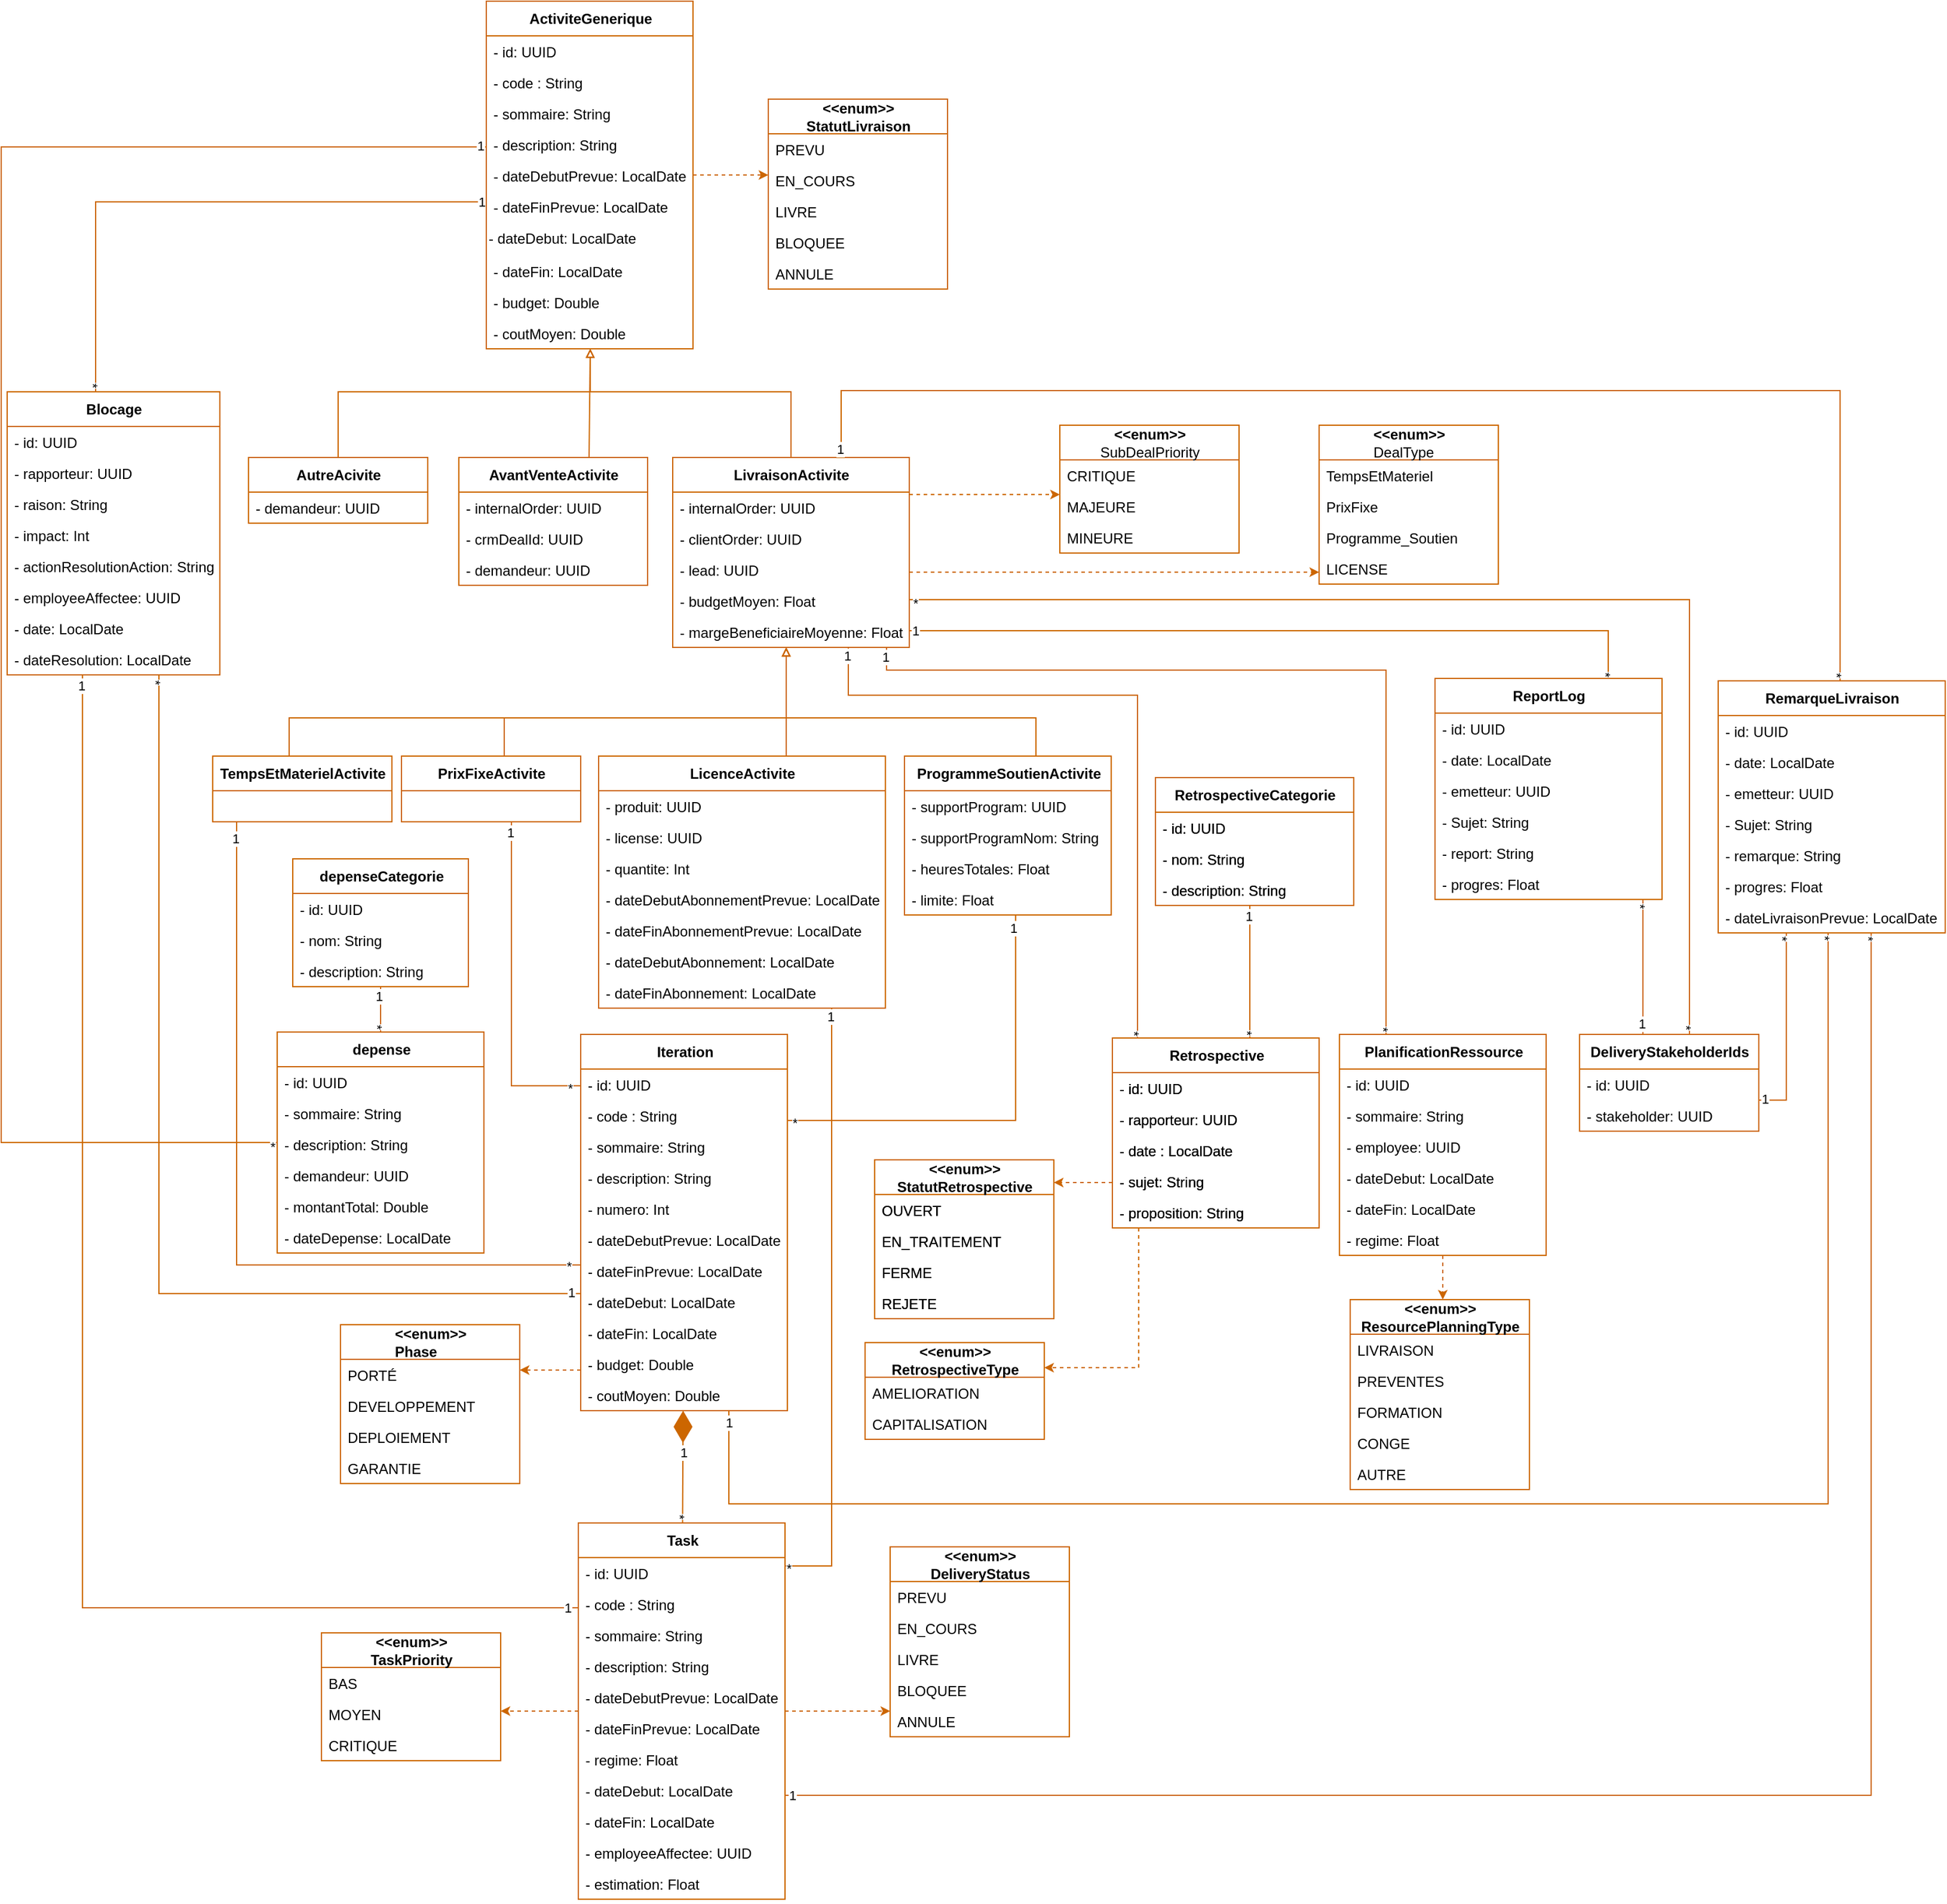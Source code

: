 <mxfile version="20.2.5" type="github" pages="2">
  <diagram id="JnQ2pK3HgWxiNNboWXtN" name="Page-1">
    <mxGraphModel dx="1955" dy="578" grid="0" gridSize="10" guides="1" tooltips="1" connect="1" arrows="1" fold="1" page="1" pageScale="1" pageWidth="827" pageHeight="1169" math="0" shadow="0">
      <root>
        <mxCell id="0" />
        <mxCell id="1" parent="0" />
        <mxCell id="UleaZShrQOYpo76QVXWy-228" style="edgeStyle=orthogonalEdgeStyle;rounded=0;orthogonalLoop=1;jettySize=auto;html=1;startArrow=none;startFill=0;endArrow=none;endFill=0;startSize=5;endSize=5;strokeColor=#CC6600;" parent="1" source="UleaZShrQOYpo76QVXWy-231" target="UleaZShrQOYpo76QVXWy-440" edge="1">
          <mxGeometry relative="1" as="geometry">
            <mxPoint x="-688" y="1078" as="targetPoint" />
            <Array as="points">
              <mxPoint x="-744" y="204" />
            </Array>
          </mxGeometry>
        </mxCell>
        <mxCell id="UleaZShrQOYpo76QVXWy-229" value="1" style="edgeLabel;html=1;align=center;verticalAlign=middle;resizable=0;points=[];" parent="UleaZShrQOYpo76QVXWy-228" vertex="1" connectable="0">
          <mxGeometry x="-0.981" relative="1" as="geometry">
            <mxPoint as="offset" />
          </mxGeometry>
        </mxCell>
        <mxCell id="UleaZShrQOYpo76QVXWy-230" value="*" style="edgeLabel;html=1;align=center;verticalAlign=middle;resizable=0;points=[];rotation=90;" parent="UleaZShrQOYpo76QVXWy-228" vertex="1" connectable="0">
          <mxGeometry x="0.987" y="-2" relative="1" as="geometry">
            <mxPoint y="-3" as="offset" />
          </mxGeometry>
        </mxCell>
        <mxCell id="UleaZShrQOYpo76QVXWy-231" value="&lt;b&gt;ActiviteGenerique&lt;/b&gt;" style="swimlane;fontStyle=0;align=center;verticalAlign=middle;childLayout=stackLayout;horizontal=1;startSize=29;horizontalStack=0;resizeParent=1;resizeParentMax=0;resizeLast=0;collapsible=0;marginBottom=0;html=1;fontSize=12;labelPosition=center;verticalLabelPosition=middle;container=0;strokeColor=#CC6600;swimlaneLine=1;rounded=0;shadow=0;glass=0;sketch=0;perimeterSpacing=0;" parent="1" vertex="1">
          <mxGeometry x="-417" y="36" width="173" height="291" as="geometry" />
        </mxCell>
        <mxCell id="UleaZShrQOYpo76QVXWy-232" value="- id: UUID" style="text;strokeColor=none;fillColor=none;align=left;verticalAlign=top;spacingLeft=4;spacingRight=4;overflow=hidden;rotatable=0;points=[[0,0.5],[1,0.5]];portConstraint=eastwest;container=0;fontStyle=0" parent="UleaZShrQOYpo76QVXWy-231" vertex="1">
          <mxGeometry y="29" width="173" height="26" as="geometry" />
        </mxCell>
        <mxCell id="UleaZShrQOYpo76QVXWy-233" value="- code : String" style="text;strokeColor=none;fillColor=none;align=left;verticalAlign=top;spacingLeft=4;spacingRight=4;overflow=hidden;rotatable=0;points=[[0,0.5],[1,0.5]];portConstraint=eastwest;container=0;fontStyle=0" parent="UleaZShrQOYpo76QVXWy-231" vertex="1">
          <mxGeometry y="55" width="173" height="26" as="geometry" />
        </mxCell>
        <mxCell id="UleaZShrQOYpo76QVXWy-234" value="- sommaire: String" style="text;strokeColor=none;fillColor=none;align=left;verticalAlign=top;spacingLeft=4;spacingRight=4;overflow=hidden;rotatable=0;points=[[0,0.5],[1,0.5]];portConstraint=eastwest;container=0;fontStyle=0" parent="UleaZShrQOYpo76QVXWy-231" vertex="1">
          <mxGeometry y="81" width="173" height="26" as="geometry" />
        </mxCell>
        <mxCell id="UleaZShrQOYpo76QVXWy-235" value="- description: String" style="text;strokeColor=none;fillColor=none;align=left;verticalAlign=top;spacingLeft=4;spacingRight=4;overflow=hidden;rotatable=0;points=[[0,0.5],[1,0.5]];portConstraint=eastwest;container=0;fontStyle=0" parent="UleaZShrQOYpo76QVXWy-231" vertex="1">
          <mxGeometry y="107" width="173" height="26" as="geometry" />
        </mxCell>
        <mxCell id="UleaZShrQOYpo76QVXWy-236" value="- dateDebutPrevue: LocalDate" style="text;strokeColor=none;fillColor=none;align=left;verticalAlign=top;spacingLeft=4;spacingRight=4;overflow=hidden;rotatable=0;points=[[0,0.5],[1,0.5]];portConstraint=eastwest;container=0;fontStyle=0" parent="UleaZShrQOYpo76QVXWy-231" vertex="1">
          <mxGeometry y="133" width="173" height="26" as="geometry" />
        </mxCell>
        <mxCell id="UleaZShrQOYpo76QVXWy-237" value="- dateFinPrevue: LocalDate" style="text;strokeColor=none;fillColor=none;align=left;verticalAlign=top;spacingLeft=4;spacingRight=4;overflow=hidden;rotatable=0;points=[[0,0.5],[1,0.5]];portConstraint=eastwest;container=0;fontStyle=0" parent="UleaZShrQOYpo76QVXWy-231" vertex="1">
          <mxGeometry y="159" width="173" height="26" as="geometry" />
        </mxCell>
        <mxCell id="UleaZShrQOYpo76QVXWy-238" value="&lt;span style=&quot;&quot;&gt;- dateDebut: LocalDate&lt;/span&gt;" style="text;whiteSpace=wrap;html=1;" parent="UleaZShrQOYpo76QVXWy-231" vertex="1">
          <mxGeometry y="185" width="173" height="28" as="geometry" />
        </mxCell>
        <mxCell id="UleaZShrQOYpo76QVXWy-239" value="- dateFin: LocalDate" style="text;strokeColor=none;fillColor=none;align=left;verticalAlign=top;spacingLeft=4;spacingRight=4;overflow=hidden;rotatable=0;points=[[0,0.5],[1,0.5]];portConstraint=eastwest;container=0;fontStyle=0" parent="UleaZShrQOYpo76QVXWy-231" vertex="1">
          <mxGeometry y="213" width="173" height="26" as="geometry" />
        </mxCell>
        <mxCell id="UleaZShrQOYpo76QVXWy-240" value="- budget: Double" style="text;strokeColor=none;fillColor=none;align=left;verticalAlign=top;spacingLeft=4;spacingRight=4;overflow=hidden;rotatable=0;points=[[0,0.5],[1,0.5]];portConstraint=eastwest;container=0;fontStyle=0" parent="UleaZShrQOYpo76QVXWy-231" vertex="1">
          <mxGeometry y="239" width="173" height="26" as="geometry" />
        </mxCell>
        <mxCell id="UleaZShrQOYpo76QVXWy-241" value="- coutMoyen: Double" style="text;strokeColor=none;fillColor=none;align=left;verticalAlign=top;spacingLeft=4;spacingRight=4;overflow=hidden;rotatable=0;points=[[0,0.5],[1,0.5]];portConstraint=eastwest;container=0;fontStyle=0" parent="UleaZShrQOYpo76QVXWy-231" vertex="1">
          <mxGeometry y="265" width="173" height="26" as="geometry" />
        </mxCell>
        <mxCell id="UleaZShrQOYpo76QVXWy-242" value="&lt;b&gt;&amp;lt;&amp;lt;enum&amp;gt;&amp;gt;&lt;/b&gt;&lt;br&gt;&lt;div style=&quot;text-align: left&quot;&gt;&lt;b&gt;StatutLivraison&lt;/b&gt;&lt;br&gt;&lt;/div&gt;" style="swimlane;fontStyle=0;align=center;verticalAlign=middle;childLayout=stackLayout;horizontal=1;startSize=29;horizontalStack=0;resizeParent=1;resizeParentMax=0;resizeLast=0;collapsible=0;marginBottom=0;html=1;fontSize=12;labelPosition=center;verticalLabelPosition=middle;container=0;swimlaneLine=1;rounded=0;sketch=0;glass=0;strokeColor=#CC6600;" parent="1" vertex="1">
          <mxGeometry x="-181" y="118" width="150" height="159" as="geometry" />
        </mxCell>
        <mxCell id="UleaZShrQOYpo76QVXWy-243" value="PREVU" style="text;strokeColor=none;fillColor=none;align=left;verticalAlign=top;spacingLeft=4;spacingRight=4;overflow=hidden;rotatable=0;points=[[0,0.5],[1,0.5]];portConstraint=eastwest;container=0;fontStyle=0" parent="UleaZShrQOYpo76QVXWy-242" vertex="1">
          <mxGeometry y="29" width="150" height="26" as="geometry" />
        </mxCell>
        <mxCell id="UleaZShrQOYpo76QVXWy-244" value="EN_COURS" style="text;strokeColor=none;fillColor=none;align=left;verticalAlign=top;spacingLeft=4;spacingRight=4;overflow=hidden;rotatable=0;points=[[0,0.5],[1,0.5]];portConstraint=eastwest;container=0;fontStyle=0" parent="UleaZShrQOYpo76QVXWy-242" vertex="1">
          <mxGeometry y="55" width="150" height="26" as="geometry" />
        </mxCell>
        <mxCell id="UleaZShrQOYpo76QVXWy-245" value="LIVRE" style="text;strokeColor=none;fillColor=none;align=left;verticalAlign=top;spacingLeft=4;spacingRight=4;overflow=hidden;rotatable=0;points=[[0,0.5],[1,0.5]];portConstraint=eastwest;container=0;fontStyle=0" parent="UleaZShrQOYpo76QVXWy-242" vertex="1">
          <mxGeometry y="81" width="150" height="26" as="geometry" />
        </mxCell>
        <mxCell id="UleaZShrQOYpo76QVXWy-246" value="BLOQUEE" style="text;strokeColor=none;fillColor=none;align=left;verticalAlign=top;spacingLeft=4;spacingRight=4;overflow=hidden;rotatable=0;points=[[0,0.5],[1,0.5]];portConstraint=eastwest;container=0;fontStyle=0" parent="UleaZShrQOYpo76QVXWy-242" vertex="1">
          <mxGeometry y="107" width="150" height="26" as="geometry" />
        </mxCell>
        <mxCell id="UleaZShrQOYpo76QVXWy-247" value="ANNULE" style="text;strokeColor=none;fillColor=none;align=left;verticalAlign=top;spacingLeft=4;spacingRight=4;overflow=hidden;rotatable=0;points=[[0,0.5],[1,0.5]];portConstraint=eastwest;container=0;fontStyle=0" parent="UleaZShrQOYpo76QVXWy-242" vertex="1">
          <mxGeometry y="133" width="150" height="26" as="geometry" />
        </mxCell>
        <mxCell id="UleaZShrQOYpo76QVXWy-248" style="edgeStyle=orthogonalEdgeStyle;rounded=0;orthogonalLoop=1;jettySize=auto;html=1;endSize=5;startSize=5;dashed=1;strokeColor=#CC6600;" parent="1" source="UleaZShrQOYpo76QVXWy-231" target="UleaZShrQOYpo76QVXWy-242" edge="1">
          <mxGeometry relative="1" as="geometry">
            <Array as="points">
              <mxPoint x="-110" y="123" />
              <mxPoint x="-110" y="123" />
            </Array>
          </mxGeometry>
        </mxCell>
        <mxCell id="UleaZShrQOYpo76QVXWy-249" value="&lt;b&gt;&amp;lt;&amp;lt;enum&amp;gt;&amp;gt;&lt;/b&gt;&lt;br&gt;&lt;div style=&quot;text-align: left&quot;&gt;&lt;b&gt;Phase&lt;/b&gt;&lt;br&gt;&lt;/div&gt;" style="swimlane;fontStyle=0;align=center;verticalAlign=middle;childLayout=stackLayout;horizontal=1;startSize=29;horizontalStack=0;resizeParent=1;resizeParentMax=0;resizeLast=0;collapsible=0;marginBottom=0;html=1;fontSize=12;labelPosition=center;verticalLabelPosition=middle;container=0;swimlaneLine=1;rounded=0;sketch=0;glass=0;strokeColor=#CC6600;" parent="1" vertex="1">
          <mxGeometry x="-539" y="1144" width="150" height="133" as="geometry" />
        </mxCell>
        <mxCell id="UleaZShrQOYpo76QVXWy-250" value="PORTÉ" style="text;strokeColor=none;fillColor=none;align=left;verticalAlign=top;spacingLeft=4;spacingRight=4;overflow=hidden;rotatable=0;points=[[0,0.5],[1,0.5]];portConstraint=eastwest;container=0;fontStyle=0" parent="UleaZShrQOYpo76QVXWy-249" vertex="1">
          <mxGeometry y="29" width="150" height="26" as="geometry" />
        </mxCell>
        <mxCell id="UleaZShrQOYpo76QVXWy-251" value="DEVELOPPEMENT" style="text;strokeColor=none;fillColor=none;align=left;verticalAlign=top;spacingLeft=4;spacingRight=4;overflow=hidden;rotatable=0;points=[[0,0.5],[1,0.5]];portConstraint=eastwest;container=0;fontStyle=0" parent="UleaZShrQOYpo76QVXWy-249" vertex="1">
          <mxGeometry y="55" width="150" height="26" as="geometry" />
        </mxCell>
        <mxCell id="UleaZShrQOYpo76QVXWy-252" value="DEPLOIEMENT" style="text;strokeColor=none;fillColor=none;align=left;verticalAlign=top;spacingLeft=4;spacingRight=4;overflow=hidden;rotatable=0;points=[[0,0.5],[1,0.5]];portConstraint=eastwest;container=0;fontStyle=0" parent="UleaZShrQOYpo76QVXWy-249" vertex="1">
          <mxGeometry y="81" width="150" height="26" as="geometry" />
        </mxCell>
        <mxCell id="UleaZShrQOYpo76QVXWy-253" value="GARANTIE" style="text;strokeColor=none;fillColor=none;align=left;verticalAlign=top;spacingLeft=4;spacingRight=4;overflow=hidden;rotatable=0;points=[[0,0.5],[1,0.5]];portConstraint=eastwest;container=0;fontStyle=0" parent="UleaZShrQOYpo76QVXWy-249" vertex="1">
          <mxGeometry y="107" width="150" height="26" as="geometry" />
        </mxCell>
        <mxCell id="UleaZShrQOYpo76QVXWy-254" style="edgeStyle=orthogonalEdgeStyle;rounded=0;orthogonalLoop=1;jettySize=auto;html=1;startSize=5;endSize=5;endArrow=block;endFill=0;strokeColor=#CC6600;" parent="1" source="UleaZShrQOYpo76QVXWy-255" target="UleaZShrQOYpo76QVXWy-231" edge="1">
          <mxGeometry relative="1" as="geometry">
            <Array as="points">
              <mxPoint x="-541" y="363" />
              <mxPoint x="-330" y="363" />
            </Array>
            <mxPoint x="-438.993" y="431" as="sourcePoint" />
            <mxPoint x="-242.0" y="327.0" as="targetPoint" />
          </mxGeometry>
        </mxCell>
        <mxCell id="UleaZShrQOYpo76QVXWy-255" value="&lt;b style=&quot;text-align: left;&quot;&gt;AutreAcivite&lt;/b&gt;" style="swimlane;fontStyle=0;align=center;verticalAlign=middle;childLayout=stackLayout;horizontal=1;startSize=29;horizontalStack=0;resizeParent=1;resizeParentMax=0;resizeLast=0;collapsible=0;marginBottom=0;html=1;fontSize=12;labelPosition=center;verticalLabelPosition=middle;container=0;swimlaneLine=1;rounded=0;sketch=0;glass=0;strokeColor=#CC6600;" parent="1" vertex="1">
          <mxGeometry x="-616" y="418" width="150" height="55" as="geometry" />
        </mxCell>
        <mxCell id="UleaZShrQOYpo76QVXWy-256" value="- demandeur: UUID" style="text;strokeColor=none;fillColor=none;align=left;verticalAlign=top;spacingLeft=4;spacingRight=4;overflow=hidden;rotatable=0;points=[[0,0.5],[1,0.5]];portConstraint=eastwest;container=0;fontStyle=0" parent="UleaZShrQOYpo76QVXWy-255" vertex="1">
          <mxGeometry y="29" width="150" height="26" as="geometry" />
        </mxCell>
        <mxCell id="UleaZShrQOYpo76QVXWy-257" style="edgeStyle=orthogonalEdgeStyle;rounded=0;orthogonalLoop=1;jettySize=auto;html=1;endArrow=block;endFill=0;startSize=5;endSize=5;strokeColor=#CC6600;" parent="1" source="UleaZShrQOYpo76QVXWy-258" target="UleaZShrQOYpo76QVXWy-231" edge="1">
          <mxGeometry relative="1" as="geometry">
            <Array as="points">
              <mxPoint x="-162" y="363" />
              <mxPoint x="-330" y="363" />
            </Array>
          </mxGeometry>
        </mxCell>
        <mxCell id="UleaZShrQOYpo76QVXWy-258" value="LivraisonActivite" style="swimlane;fontStyle=1;align=center;verticalAlign=middle;childLayout=stackLayout;horizontal=1;startSize=29;horizontalStack=0;resizeParent=1;resizeParentMax=0;resizeLast=0;collapsible=0;marginBottom=0;html=1;fontSize=12;labelPosition=center;verticalLabelPosition=middle;container=0;swimlaneLine=1;rounded=0;sketch=0;glass=0;strokeColor=#CC6600;" parent="1" vertex="1">
          <mxGeometry x="-261" y="418" width="198" height="159" as="geometry" />
        </mxCell>
        <mxCell id="UleaZShrQOYpo76QVXWy-259" value="- internalOrder: UUID" style="text;strokeColor=none;fillColor=none;align=left;verticalAlign=top;spacingLeft=4;spacingRight=4;overflow=hidden;rotatable=0;points=[[0,0.5],[1,0.5]];portConstraint=eastwest;container=0;fontStyle=0" parent="UleaZShrQOYpo76QVXWy-258" vertex="1">
          <mxGeometry y="29" width="198" height="26" as="geometry" />
        </mxCell>
        <mxCell id="UleaZShrQOYpo76QVXWy-260" value="- clientOrder: UUID" style="text;strokeColor=none;fillColor=none;align=left;verticalAlign=top;spacingLeft=4;spacingRight=4;overflow=hidden;rotatable=0;points=[[0,0.5],[1,0.5]];portConstraint=eastwest;container=0;fontStyle=0" parent="UleaZShrQOYpo76QVXWy-258" vertex="1">
          <mxGeometry y="55" width="198" height="26" as="geometry" />
        </mxCell>
        <mxCell id="UleaZShrQOYpo76QVXWy-261" value="- lead: UUID" style="text;strokeColor=none;fillColor=none;align=left;verticalAlign=top;spacingLeft=4;spacingRight=4;overflow=hidden;rotatable=0;points=[[0,0.5],[1,0.5]];portConstraint=eastwest;container=0;fontStyle=0" parent="UleaZShrQOYpo76QVXWy-258" vertex="1">
          <mxGeometry y="81" width="198" height="26" as="geometry" />
        </mxCell>
        <mxCell id="UleaZShrQOYpo76QVXWy-262" value="- budgetMoyen: Float" style="text;strokeColor=none;fillColor=none;align=left;verticalAlign=top;spacingLeft=4;spacingRight=4;overflow=hidden;rotatable=0;points=[[0,0.5],[1,0.5]];portConstraint=eastwest;container=0;fontStyle=0" parent="UleaZShrQOYpo76QVXWy-258" vertex="1">
          <mxGeometry y="107" width="198" height="26" as="geometry" />
        </mxCell>
        <mxCell id="UleaZShrQOYpo76QVXWy-263" value="- margeBeneficiaireMoyenne: Float" style="text;strokeColor=none;fillColor=none;align=left;verticalAlign=top;spacingLeft=4;spacingRight=4;overflow=hidden;rotatable=0;points=[[0,0.5],[1,0.5]];portConstraint=eastwest;container=0;fontStyle=0" parent="UleaZShrQOYpo76QVXWy-258" vertex="1">
          <mxGeometry y="133" width="198" height="26" as="geometry" />
        </mxCell>
        <mxCell id="UleaZShrQOYpo76QVXWy-264" style="rounded=0;orthogonalLoop=1;jettySize=auto;html=1;endArrow=block;endFill=0;startSize=5;endSize=5;strokeColor=#CC6600;" parent="1" edge="1">
          <mxGeometry relative="1" as="geometry">
            <mxPoint x="-331" y="418" as="sourcePoint" />
            <mxPoint x="-330" y="327" as="targetPoint" />
          </mxGeometry>
        </mxCell>
        <mxCell id="UleaZShrQOYpo76QVXWy-265" value="&lt;b&gt;AvantVente&lt;/b&gt;&lt;b&gt;Activite&lt;/b&gt;" style="swimlane;fontStyle=1;align=center;verticalAlign=middle;childLayout=stackLayout;horizontal=1;startSize=29;horizontalStack=0;resizeParent=1;resizeParentMax=0;resizeLast=0;collapsible=0;marginBottom=0;html=1;fontSize=12;labelPosition=center;verticalLabelPosition=middle;container=0;swimlaneLine=1;rounded=0;sketch=0;glass=0;strokeColor=#CC6600;" parent="1" vertex="1">
          <mxGeometry x="-440" y="418" width="158" height="107" as="geometry" />
        </mxCell>
        <mxCell id="UleaZShrQOYpo76QVXWy-266" value="- internalOrder: UUID" style="text;strokeColor=none;fillColor=none;align=left;verticalAlign=top;spacingLeft=4;spacingRight=4;overflow=hidden;rotatable=0;points=[[0,0.5],[1,0.5]];portConstraint=eastwest;container=0;fontStyle=0" parent="UleaZShrQOYpo76QVXWy-265" vertex="1">
          <mxGeometry y="29" width="158" height="26" as="geometry" />
        </mxCell>
        <mxCell id="UleaZShrQOYpo76QVXWy-267" value="- crmDealId: UUID" style="text;strokeColor=none;fillColor=none;align=left;verticalAlign=top;spacingLeft=4;spacingRight=4;overflow=hidden;rotatable=0;points=[[0,0.5],[1,0.5]];portConstraint=eastwest;container=0;fontStyle=0" parent="UleaZShrQOYpo76QVXWy-265" vertex="1">
          <mxGeometry y="55" width="158" height="26" as="geometry" />
        </mxCell>
        <mxCell id="UleaZShrQOYpo76QVXWy-268" value="- demandeur: UUID" style="text;strokeColor=none;fillColor=none;align=left;verticalAlign=top;spacingLeft=4;spacingRight=4;overflow=hidden;rotatable=0;points=[[0,0.5],[1,0.5]];portConstraint=eastwest;container=0;fontStyle=0" parent="UleaZShrQOYpo76QVXWy-265" vertex="1">
          <mxGeometry y="81" width="158" height="26" as="geometry" />
        </mxCell>
        <mxCell id="UleaZShrQOYpo76QVXWy-270" style="edgeStyle=orthogonalEdgeStyle;rounded=0;orthogonalLoop=1;jettySize=auto;html=1;endArrow=block;endFill=0;startSize=5;endSize=5;strokeColor=#CC6600;" parent="1" source="UleaZShrQOYpo76QVXWy-274" target="UleaZShrQOYpo76QVXWy-258" edge="1">
          <mxGeometry relative="1" as="geometry">
            <Array as="points">
              <mxPoint x="-402" y="636" />
              <mxPoint x="-166" y="636" />
            </Array>
            <mxPoint x="-402" y="668" as="sourcePoint" />
            <mxPoint x="-166" y="577.0" as="targetPoint" />
          </mxGeometry>
        </mxCell>
        <mxCell id="UleaZShrQOYpo76QVXWy-271" value="" style="edgeStyle=orthogonalEdgeStyle;rounded=0;orthogonalLoop=1;jettySize=auto;html=1;endArrow=none;endFill=0;startSize=5;endSize=5;strokeColor=#CC6600;" parent="1" source="UleaZShrQOYpo76QVXWy-279" target="UleaZShrQOYpo76QVXWy-298" edge="1">
          <mxGeometry relative="1" as="geometry">
            <mxPoint x="-680" y="790" as="targetPoint" />
            <Array as="points">
              <mxPoint x="-626" y="1094" />
            </Array>
          </mxGeometry>
        </mxCell>
        <mxCell id="UleaZShrQOYpo76QVXWy-272" value="1" style="edgeLabel;html=1;align=center;verticalAlign=middle;resizable=0;points=[];" parent="UleaZShrQOYpo76QVXWy-271" vertex="1" connectable="0">
          <mxGeometry x="-0.944" y="-1" relative="1" as="geometry">
            <mxPoint y="-5" as="offset" />
          </mxGeometry>
        </mxCell>
        <mxCell id="UleaZShrQOYpo76QVXWy-273" value="*" style="edgeLabel;html=1;align=center;verticalAlign=middle;resizable=0;points=[];" parent="UleaZShrQOYpo76QVXWy-271" vertex="1" connectable="0">
          <mxGeometry x="0.931" relative="1" as="geometry">
            <mxPoint x="12" y="1" as="offset" />
          </mxGeometry>
        </mxCell>
        <mxCell id="UleaZShrQOYpo76QVXWy-274" value="&lt;b&gt;PrixFixe&lt;/b&gt;&lt;b&gt;Activite&lt;/b&gt;" style="swimlane;fontStyle=1;align=center;verticalAlign=middle;childLayout=stackLayout;horizontal=1;startSize=29;horizontalStack=0;resizeParent=1;resizeParentMax=0;resizeLast=0;collapsible=0;marginBottom=0;html=1;fontSize=12;labelPosition=center;verticalLabelPosition=middle;container=0;swimlaneLine=1;rounded=0;sketch=0;glass=0;strokeColor=#CC6600;" parent="1" vertex="1">
          <mxGeometry x="-488" y="668" width="150" height="55" as="geometry" />
        </mxCell>
        <mxCell id="UleaZShrQOYpo76QVXWy-275" style="edgeStyle=orthogonalEdgeStyle;rounded=0;orthogonalLoop=1;jettySize=auto;html=1;endArrow=block;endFill=0;startSize=5;endSize=5;strokeColor=#CC6600;" parent="1" source="UleaZShrQOYpo76QVXWy-279" target="UleaZShrQOYpo76QVXWy-258" edge="1">
          <mxGeometry relative="1" as="geometry">
            <Array as="points">
              <mxPoint x="-582" y="636" />
              <mxPoint x="-166" y="636" />
            </Array>
            <mxPoint x="-582" y="668" as="sourcePoint" />
            <mxPoint x="-166" y="577.0" as="targetPoint" />
          </mxGeometry>
        </mxCell>
        <mxCell id="UleaZShrQOYpo76QVXWy-276" style="edgeStyle=orthogonalEdgeStyle;rounded=0;orthogonalLoop=1;jettySize=auto;html=1;endArrow=none;endFill=0;startSize=5;endSize=5;strokeColor=#CC6600;" parent="1" source="UleaZShrQOYpo76QVXWy-274" target="UleaZShrQOYpo76QVXWy-298" edge="1">
          <mxGeometry relative="1" as="geometry">
            <Array as="points">
              <mxPoint x="-396" y="944" />
            </Array>
          </mxGeometry>
        </mxCell>
        <mxCell id="UleaZShrQOYpo76QVXWy-277" value="*" style="edgeLabel;html=1;align=center;verticalAlign=middle;resizable=0;points=[];" parent="UleaZShrQOYpo76QVXWy-276" vertex="1" connectable="0">
          <mxGeometry x="0.927" y="-2" relative="1" as="geometry">
            <mxPoint x="1" as="offset" />
          </mxGeometry>
        </mxCell>
        <mxCell id="UleaZShrQOYpo76QVXWy-278" value="1" style="edgeLabel;html=1;align=center;verticalAlign=middle;resizable=0;points=[];" parent="UleaZShrQOYpo76QVXWy-276" vertex="1" connectable="0">
          <mxGeometry x="-0.924" y="1" relative="1" as="geometry">
            <mxPoint x="-2" y="-2" as="offset" />
          </mxGeometry>
        </mxCell>
        <mxCell id="UleaZShrQOYpo76QVXWy-279" value="&lt;b&gt;TempsEtMateriel&lt;/b&gt;&lt;b&gt;Activite&lt;/b&gt;" style="swimlane;fontStyle=1;align=center;verticalAlign=middle;childLayout=stackLayout;horizontal=1;startSize=29;horizontalStack=0;resizeParent=1;resizeParentMax=0;resizeLast=0;collapsible=0;marginBottom=0;html=1;fontSize=12;labelPosition=center;verticalLabelPosition=middle;container=0;swimlaneLine=1;rounded=0;sketch=0;glass=0;strokeColor=#CC6600;" parent="1" vertex="1">
          <mxGeometry x="-646" y="668" width="150" height="55" as="geometry" />
        </mxCell>
        <mxCell id="UleaZShrQOYpo76QVXWy-280" style="edgeStyle=orthogonalEdgeStyle;rounded=0;orthogonalLoop=1;jettySize=auto;html=1;endArrow=block;endFill=0;startSize=5;endSize=5;strokeColor=#CC6600;" parent="1" source="UleaZShrQOYpo76QVXWy-281" edge="1">
          <mxGeometry relative="1" as="geometry">
            <Array as="points">
              <mxPoint x="-166" y="646" />
              <mxPoint x="-166" y="646" />
            </Array>
            <mxPoint x="-166" y="665" as="sourcePoint" />
            <mxPoint x="-166" y="577.0" as="targetPoint" />
          </mxGeometry>
        </mxCell>
        <mxCell id="UleaZShrQOYpo76QVXWy-281" value="Licence&lt;b&gt;Activite&lt;/b&gt;" style="swimlane;fontStyle=1;align=center;verticalAlign=middle;childLayout=stackLayout;horizontal=1;startSize=29;horizontalStack=0;resizeParent=1;resizeParentMax=0;resizeLast=0;collapsible=0;marginBottom=0;html=1;fontSize=12;labelPosition=center;verticalLabelPosition=middle;container=0;swimlaneLine=1;rounded=0;sketch=0;glass=0;strokeColor=#CC6600;" parent="1" vertex="1">
          <mxGeometry x="-323" y="668" width="240" height="211" as="geometry" />
        </mxCell>
        <mxCell id="UleaZShrQOYpo76QVXWy-282" value="- produit: UUID" style="text;strokeColor=none;fillColor=none;align=left;verticalAlign=top;spacingLeft=4;spacingRight=4;overflow=hidden;rotatable=0;points=[[0,0.5],[1,0.5]];portConstraint=eastwest;container=0;fontStyle=0" parent="UleaZShrQOYpo76QVXWy-281" vertex="1">
          <mxGeometry y="29" width="240" height="26" as="geometry" />
        </mxCell>
        <mxCell id="UleaZShrQOYpo76QVXWy-283" value="- license: UUID" style="text;strokeColor=none;fillColor=none;align=left;verticalAlign=top;spacingLeft=4;spacingRight=4;overflow=hidden;rotatable=0;points=[[0,0.5],[1,0.5]];portConstraint=eastwest;container=0;fontStyle=0" parent="UleaZShrQOYpo76QVXWy-281" vertex="1">
          <mxGeometry y="55" width="240" height="26" as="geometry" />
        </mxCell>
        <mxCell id="UleaZShrQOYpo76QVXWy-284" value="- quantite: Int" style="text;strokeColor=none;fillColor=none;align=left;verticalAlign=top;spacingLeft=4;spacingRight=4;overflow=hidden;rotatable=0;points=[[0,0.5],[1,0.5]];portConstraint=eastwest;container=0;fontStyle=0" parent="UleaZShrQOYpo76QVXWy-281" vertex="1">
          <mxGeometry y="81" width="240" height="26" as="geometry" />
        </mxCell>
        <mxCell id="UleaZShrQOYpo76QVXWy-285" value="- dateDebutAbonnementPrevue: LocalDate" style="text;strokeColor=none;fillColor=none;align=left;verticalAlign=top;spacingLeft=4;spacingRight=4;overflow=hidden;rotatable=0;points=[[0,0.5],[1,0.5]];portConstraint=eastwest;container=0;fontStyle=0" parent="UleaZShrQOYpo76QVXWy-281" vertex="1">
          <mxGeometry y="107" width="240" height="26" as="geometry" />
        </mxCell>
        <mxCell id="UleaZShrQOYpo76QVXWy-286" value="- dateFinAbonnementPrevue: LocalDate" style="text;strokeColor=none;fillColor=none;align=left;verticalAlign=top;spacingLeft=4;spacingRight=4;overflow=hidden;rotatable=0;points=[[0,0.5],[1,0.5]];portConstraint=eastwest;container=0;fontStyle=0" parent="UleaZShrQOYpo76QVXWy-281" vertex="1">
          <mxGeometry y="133" width="240" height="26" as="geometry" />
        </mxCell>
        <mxCell id="UleaZShrQOYpo76QVXWy-287" value="- dateDebutAbonnement: LocalDate" style="text;strokeColor=none;fillColor=none;align=left;verticalAlign=top;spacingLeft=4;spacingRight=4;overflow=hidden;rotatable=0;points=[[0,0.5],[1,0.5]];portConstraint=eastwest;container=0;fontStyle=0" parent="UleaZShrQOYpo76QVXWy-281" vertex="1">
          <mxGeometry y="159" width="240" height="26" as="geometry" />
        </mxCell>
        <mxCell id="UleaZShrQOYpo76QVXWy-288" value="- dateFinAbonnement: LocalDate" style="text;strokeColor=none;fillColor=none;align=left;verticalAlign=top;spacingLeft=4;spacingRight=4;overflow=hidden;rotatable=0;points=[[0,0.5],[1,0.5]];portConstraint=eastwest;container=0;fontStyle=0" parent="UleaZShrQOYpo76QVXWy-281" vertex="1">
          <mxGeometry y="185" width="240" height="26" as="geometry" />
        </mxCell>
        <mxCell id="UleaZShrQOYpo76QVXWy-289" style="edgeStyle=orthogonalEdgeStyle;rounded=0;orthogonalLoop=1;jettySize=auto;html=1;endArrow=block;endFill=0;startSize=5;endSize=5;strokeColor=#CC6600;" parent="1" source="UleaZShrQOYpo76QVXWy-293" target="UleaZShrQOYpo76QVXWy-258" edge="1">
          <mxGeometry relative="1" as="geometry">
            <Array as="points">
              <mxPoint x="43" y="636" />
              <mxPoint x="-166" y="636" />
            </Array>
            <mxPoint x="43" y="667" as="sourcePoint" />
            <mxPoint x="-165.992" y="577" as="targetPoint" />
          </mxGeometry>
        </mxCell>
        <mxCell id="UleaZShrQOYpo76QVXWy-290" style="edgeStyle=orthogonalEdgeStyle;rounded=0;orthogonalLoop=1;jettySize=auto;html=1;endArrow=none;endFill=0;startSize=5;endSize=5;strokeColor=#CC6600;" parent="1" source="UleaZShrQOYpo76QVXWy-293" target="UleaZShrQOYpo76QVXWy-298" edge="1">
          <mxGeometry relative="1" as="geometry">
            <Array as="points">
              <mxPoint x="26" y="973" />
            </Array>
          </mxGeometry>
        </mxCell>
        <mxCell id="UleaZShrQOYpo76QVXWy-291" value="1" style="edgeLabel;html=1;align=center;verticalAlign=middle;resizable=0;points=[];" parent="UleaZShrQOYpo76QVXWy-290" vertex="1" connectable="0">
          <mxGeometry x="-0.972" y="2" relative="1" as="geometry">
            <mxPoint x="-4" y="6" as="offset" />
          </mxGeometry>
        </mxCell>
        <mxCell id="UleaZShrQOYpo76QVXWy-292" value="*" style="edgeLabel;html=1;align=center;verticalAlign=middle;resizable=0;points=[];" parent="UleaZShrQOYpo76QVXWy-290" vertex="1" connectable="0">
          <mxGeometry x="0.986" y="-1" relative="1" as="geometry">
            <mxPoint x="3" y="3" as="offset" />
          </mxGeometry>
        </mxCell>
        <mxCell id="UleaZShrQOYpo76QVXWy-293" value="&lt;b&gt;ProgrammeSoutien&lt;/b&gt;&lt;b&gt;Activite&lt;/b&gt;" style="swimlane;fontStyle=1;align=center;verticalAlign=middle;childLayout=stackLayout;horizontal=1;startSize=29;horizontalStack=0;resizeParent=1;resizeParentMax=0;resizeLast=0;collapsible=0;marginBottom=0;html=1;fontSize=12;labelPosition=center;verticalLabelPosition=middle;container=0;swimlaneLine=1;rounded=0;sketch=0;glass=0;strokeColor=#CC6600;" parent="1" vertex="1">
          <mxGeometry x="-67" y="668" width="173" height="133" as="geometry" />
        </mxCell>
        <mxCell id="UleaZShrQOYpo76QVXWy-294" value="- supportProgram: UUID" style="text;strokeColor=none;fillColor=none;align=left;verticalAlign=top;spacingLeft=4;spacingRight=4;overflow=hidden;rotatable=0;points=[[0,0.5],[1,0.5]];portConstraint=eastwest;container=0;fontStyle=0" parent="UleaZShrQOYpo76QVXWy-293" vertex="1">
          <mxGeometry y="29" width="173" height="26" as="geometry" />
        </mxCell>
        <mxCell id="UleaZShrQOYpo76QVXWy-295" value="- supportProgramNom: String" style="text;strokeColor=none;fillColor=none;align=left;verticalAlign=top;spacingLeft=4;spacingRight=4;overflow=hidden;rotatable=0;points=[[0,0.5],[1,0.5]];portConstraint=eastwest;container=0;fontStyle=0" parent="UleaZShrQOYpo76QVXWy-293" vertex="1">
          <mxGeometry y="55" width="173" height="26" as="geometry" />
        </mxCell>
        <mxCell id="UleaZShrQOYpo76QVXWy-296" value="- heuresTotales: Float" style="text;strokeColor=none;fillColor=none;align=left;verticalAlign=top;spacingLeft=4;spacingRight=4;overflow=hidden;rotatable=0;points=[[0,0.5],[1,0.5]];portConstraint=eastwest;container=0;fontStyle=0" parent="UleaZShrQOYpo76QVXWy-293" vertex="1">
          <mxGeometry y="81" width="173" height="26" as="geometry" />
        </mxCell>
        <mxCell id="UleaZShrQOYpo76QVXWy-297" value="- limite: Float" style="text;strokeColor=none;fillColor=none;align=left;verticalAlign=top;spacingLeft=4;spacingRight=4;overflow=hidden;rotatable=0;points=[[0,0.5],[1,0.5]];portConstraint=eastwest;container=0;fontStyle=0" parent="UleaZShrQOYpo76QVXWy-293" vertex="1">
          <mxGeometry y="107" width="173" height="26" as="geometry" />
        </mxCell>
        <mxCell id="UleaZShrQOYpo76QVXWy-298" value="&lt;b&gt;Iteration&lt;/b&gt;" style="swimlane;fontStyle=0;align=center;verticalAlign=middle;childLayout=stackLayout;horizontal=1;startSize=29;horizontalStack=0;resizeParent=1;resizeParentMax=0;resizeLast=0;collapsible=0;marginBottom=0;html=1;fontSize=12;labelPosition=center;verticalLabelPosition=middle;container=0;strokeColor=#CC6600;swimlaneLine=1;rounded=0;shadow=0;glass=0;sketch=0;perimeterSpacing=0;" parent="1" vertex="1">
          <mxGeometry x="-338" y="901" width="173" height="315" as="geometry" />
        </mxCell>
        <mxCell id="UleaZShrQOYpo76QVXWy-299" value="- id: UUID" style="text;strokeColor=none;fillColor=none;align=left;verticalAlign=top;spacingLeft=4;spacingRight=4;overflow=hidden;rotatable=0;points=[[0,0.5],[1,0.5]];portConstraint=eastwest;container=0;fontStyle=0" parent="UleaZShrQOYpo76QVXWy-298" vertex="1">
          <mxGeometry y="29" width="173" height="26" as="geometry" />
        </mxCell>
        <mxCell id="UleaZShrQOYpo76QVXWy-300" value="- code : String" style="text;strokeColor=none;fillColor=none;align=left;verticalAlign=top;spacingLeft=4;spacingRight=4;overflow=hidden;rotatable=0;points=[[0,0.5],[1,0.5]];portConstraint=eastwest;container=0;fontStyle=0" parent="UleaZShrQOYpo76QVXWy-298" vertex="1">
          <mxGeometry y="55" width="173" height="26" as="geometry" />
        </mxCell>
        <mxCell id="UleaZShrQOYpo76QVXWy-301" value="- sommaire: String" style="text;strokeColor=none;fillColor=none;align=left;verticalAlign=top;spacingLeft=4;spacingRight=4;overflow=hidden;rotatable=0;points=[[0,0.5],[1,0.5]];portConstraint=eastwest;container=0;fontStyle=0" parent="UleaZShrQOYpo76QVXWy-298" vertex="1">
          <mxGeometry y="81" width="173" height="26" as="geometry" />
        </mxCell>
        <mxCell id="UleaZShrQOYpo76QVXWy-302" value="- description: String" style="text;strokeColor=none;fillColor=none;align=left;verticalAlign=top;spacingLeft=4;spacingRight=4;overflow=hidden;rotatable=0;points=[[0,0.5],[1,0.5]];portConstraint=eastwest;container=0;fontStyle=0" parent="UleaZShrQOYpo76QVXWy-298" vertex="1">
          <mxGeometry y="107" width="173" height="26" as="geometry" />
        </mxCell>
        <mxCell id="UleaZShrQOYpo76QVXWy-303" value="- numero: Int" style="text;strokeColor=none;fillColor=none;align=left;verticalAlign=top;spacingLeft=4;spacingRight=4;overflow=hidden;rotatable=0;points=[[0,0.5],[1,0.5]];portConstraint=eastwest;container=0;fontStyle=0" parent="UleaZShrQOYpo76QVXWy-298" vertex="1">
          <mxGeometry y="133" width="173" height="26" as="geometry" />
        </mxCell>
        <mxCell id="UleaZShrQOYpo76QVXWy-304" value="- dateDebutPrevue: LocalDate" style="text;strokeColor=none;fillColor=none;align=left;verticalAlign=top;spacingLeft=4;spacingRight=4;overflow=hidden;rotatable=0;points=[[0,0.5],[1,0.5]];portConstraint=eastwest;container=0;fontStyle=0" parent="UleaZShrQOYpo76QVXWy-298" vertex="1">
          <mxGeometry y="159" width="173" height="26" as="geometry" />
        </mxCell>
        <mxCell id="UleaZShrQOYpo76QVXWy-305" value="- dateFinPrevue: LocalDate" style="text;strokeColor=none;fillColor=none;align=left;verticalAlign=top;spacingLeft=4;spacingRight=4;overflow=hidden;rotatable=0;points=[[0,0.5],[1,0.5]];portConstraint=eastwest;container=0;fontStyle=0" parent="UleaZShrQOYpo76QVXWy-298" vertex="1">
          <mxGeometry y="185" width="173" height="26" as="geometry" />
        </mxCell>
        <mxCell id="UleaZShrQOYpo76QVXWy-306" value="- dateDebut: LocalDate" style="text;strokeColor=none;fillColor=none;align=left;verticalAlign=top;spacingLeft=4;spacingRight=4;overflow=hidden;rotatable=0;points=[[0,0.5],[1,0.5]];portConstraint=eastwest;container=0;fontStyle=0" parent="UleaZShrQOYpo76QVXWy-298" vertex="1">
          <mxGeometry y="211" width="173" height="26" as="geometry" />
        </mxCell>
        <mxCell id="UleaZShrQOYpo76QVXWy-307" value="- dateFin: LocalDate" style="text;strokeColor=none;fillColor=none;align=left;verticalAlign=top;spacingLeft=4;spacingRight=4;overflow=hidden;rotatable=0;points=[[0,0.5],[1,0.5]];portConstraint=eastwest;container=0;fontStyle=0" parent="UleaZShrQOYpo76QVXWy-298" vertex="1">
          <mxGeometry y="237" width="173" height="26" as="geometry" />
        </mxCell>
        <mxCell id="UleaZShrQOYpo76QVXWy-308" value="- budget: Double" style="text;strokeColor=none;fillColor=none;align=left;verticalAlign=top;spacingLeft=4;spacingRight=4;overflow=hidden;rotatable=0;points=[[0,0.5],[1,0.5]];portConstraint=eastwest;container=0;fontStyle=0" parent="UleaZShrQOYpo76QVXWy-298" vertex="1">
          <mxGeometry y="263" width="173" height="26" as="geometry" />
        </mxCell>
        <mxCell id="UleaZShrQOYpo76QVXWy-309" value="- coutMoyen: Double" style="text;strokeColor=none;fillColor=none;align=left;verticalAlign=top;spacingLeft=4;spacingRight=4;overflow=hidden;rotatable=0;points=[[0,0.5],[1,0.5]];portConstraint=eastwest;container=0;fontStyle=0" parent="UleaZShrQOYpo76QVXWy-298" vertex="1">
          <mxGeometry y="289" width="173" height="26" as="geometry" />
        </mxCell>
        <mxCell id="UleaZShrQOYpo76QVXWy-312" style="edgeStyle=orthogonalEdgeStyle;rounded=0;orthogonalLoop=1;jettySize=auto;html=1;dashed=1;endArrow=classic;endFill=1;startSize=5;endSize=5;strokeColor=#CC6600;" parent="1" source="UleaZShrQOYpo76QVXWy-319" target="UleaZShrQOYpo76QVXWy-330" edge="1">
          <mxGeometry relative="1" as="geometry">
            <Array as="points">
              <mxPoint x="71" y="1025" />
              <mxPoint x="71" y="1025" />
            </Array>
          </mxGeometry>
        </mxCell>
        <mxCell id="UleaZShrQOYpo76QVXWy-313" style="edgeStyle=orthogonalEdgeStyle;rounded=0;orthogonalLoop=1;jettySize=auto;html=1;endArrow=none;endFill=0;startSize=5;endSize=5;strokeColor=#CC6600;" parent="1" source="UleaZShrQOYpo76QVXWy-319" target="UleaZShrQOYpo76QVXWy-258" edge="1">
          <mxGeometry relative="1" as="geometry">
            <Array as="points">
              <mxPoint x="128" y="617" />
              <mxPoint x="-114" y="617" />
            </Array>
            <mxPoint x="239.0" y="909" as="sourcePoint" />
            <mxPoint x="-196" y="573" as="targetPoint" />
          </mxGeometry>
        </mxCell>
        <mxCell id="UleaZShrQOYpo76QVXWy-314" value="*" style="edgeLabel;html=1;align=center;verticalAlign=middle;resizable=0;points=[];rotation=90;" parent="UleaZShrQOYpo76QVXWy-313" vertex="1" connectable="0">
          <mxGeometry x="-0.96" y="1" relative="1" as="geometry">
            <mxPoint x="-1" y="7" as="offset" />
          </mxGeometry>
        </mxCell>
        <mxCell id="UleaZShrQOYpo76QVXWy-315" value="1" style="edgeLabel;html=1;align=center;verticalAlign=middle;resizable=0;points=[];" parent="UleaZShrQOYpo76QVXWy-313" vertex="1" connectable="0">
          <mxGeometry x="0.913" y="-1" relative="1" as="geometry">
            <mxPoint x="-2" y="-18" as="offset" />
          </mxGeometry>
        </mxCell>
        <mxCell id="UleaZShrQOYpo76QVXWy-316" style="edgeStyle=orthogonalEdgeStyle;rounded=0;orthogonalLoop=1;jettySize=auto;html=1;endArrow=none;endFill=0;startSize=5;endSize=5;strokeColor=#CC6600;" parent="1" source="UleaZShrQOYpo76QVXWy-319" target="UleaZShrQOYpo76QVXWy-431" edge="1">
          <mxGeometry relative="1" as="geometry">
            <Array as="points">
              <mxPoint x="222" y="839" />
              <mxPoint x="222" y="839" />
            </Array>
          </mxGeometry>
        </mxCell>
        <mxCell id="UleaZShrQOYpo76QVXWy-317" value="*" style="edgeLabel;html=1;align=center;verticalAlign=middle;resizable=0;points=[];rotation=90;" parent="UleaZShrQOYpo76QVXWy-316" vertex="1" connectable="0">
          <mxGeometry x="-0.709" relative="1" as="geometry">
            <mxPoint x="-2" y="11" as="offset" />
          </mxGeometry>
        </mxCell>
        <mxCell id="UleaZShrQOYpo76QVXWy-318" value="1" style="edgeLabel;html=1;align=center;verticalAlign=middle;resizable=0;points=[];" parent="UleaZShrQOYpo76QVXWy-316" vertex="1" connectable="0">
          <mxGeometry x="0.747" y="1" relative="1" as="geometry">
            <mxPoint y="-5" as="offset" />
          </mxGeometry>
        </mxCell>
        <mxCell id="UleaZShrQOYpo76QVXWy-319" value="Retrospective" style="swimlane;fontStyle=1;align=center;verticalAlign=middle;childLayout=stackLayout;horizontal=1;startSize=29;horizontalStack=0;resizeParent=1;resizeParentMax=0;resizeLast=0;collapsible=0;marginBottom=0;html=1;fontSize=12;labelPosition=center;verticalLabelPosition=middle;container=0;swimlaneLine=1;rounded=0;sketch=0;glass=0;strokeColor=#CC6600;" parent="1" vertex="1">
          <mxGeometry x="107" y="904" width="173" height="159" as="geometry" />
        </mxCell>
        <mxCell id="UleaZShrQOYpo76QVXWy-320" value="- id: UUID" style="text;strokeColor=none;fillColor=none;align=left;verticalAlign=top;spacingLeft=4;spacingRight=4;overflow=hidden;rotatable=0;points=[[0,0.5],[1,0.5]];portConstraint=eastwest;container=0;fontStyle=0" parent="UleaZShrQOYpo76QVXWy-319" vertex="1">
          <mxGeometry y="29" width="173" height="26" as="geometry" />
        </mxCell>
        <mxCell id="UleaZShrQOYpo76QVXWy-321" value="- rapporteur: UUID" style="text;strokeColor=none;fillColor=none;align=left;verticalAlign=top;spacingLeft=4;spacingRight=4;overflow=hidden;rotatable=0;points=[[0,0.5],[1,0.5]];portConstraint=eastwest;container=0;fontStyle=0" parent="UleaZShrQOYpo76QVXWy-319" vertex="1">
          <mxGeometry y="55" width="173" height="26" as="geometry" />
        </mxCell>
        <mxCell id="UleaZShrQOYpo76QVXWy-322" value="- date : LocalDate" style="text;strokeColor=none;fillColor=none;align=left;verticalAlign=top;spacingLeft=4;spacingRight=4;overflow=hidden;rotatable=0;points=[[0,0.5],[1,0.5]];portConstraint=eastwest;container=0;fontStyle=0" parent="UleaZShrQOYpo76QVXWy-319" vertex="1">
          <mxGeometry y="81" width="173" height="26" as="geometry" />
        </mxCell>
        <mxCell id="UleaZShrQOYpo76QVXWy-323" value="- sujet: String" style="text;strokeColor=none;fillColor=none;align=left;verticalAlign=top;spacingLeft=4;spacingRight=4;overflow=hidden;rotatable=0;points=[[0,0.5],[1,0.5]];portConstraint=eastwest;container=0;fontStyle=0" parent="UleaZShrQOYpo76QVXWy-319" vertex="1">
          <mxGeometry y="107" width="173" height="26" as="geometry" />
        </mxCell>
        <mxCell id="UleaZShrQOYpo76QVXWy-324" value="- proposition: String" style="text;strokeColor=none;fillColor=none;align=left;verticalAlign=top;spacingLeft=4;spacingRight=4;overflow=hidden;rotatable=0;points=[[0,0.5],[1,0.5]];portConstraint=eastwest;container=0;fontStyle=0" parent="UleaZShrQOYpo76QVXWy-319" vertex="1">
          <mxGeometry y="133" width="173" height="26" as="geometry" />
        </mxCell>
        <mxCell id="UleaZShrQOYpo76QVXWy-326" value="&lt;b&gt;&amp;lt;&amp;lt;enum&amp;gt;&amp;gt;&lt;/b&gt;&lt;br&gt;&lt;div style=&quot;text-align: left&quot;&gt;&lt;b&gt;RetrospectiveType&lt;/b&gt;&lt;br&gt;&lt;/div&gt;" style="swimlane;fontStyle=0;align=center;verticalAlign=middle;childLayout=stackLayout;horizontal=1;startSize=29;horizontalStack=0;resizeParent=1;resizeParentMax=0;resizeLast=0;collapsible=0;marginBottom=0;html=1;fontSize=12;labelPosition=center;verticalLabelPosition=middle;container=0;swimlaneLine=1;rounded=0;sketch=0;glass=0;strokeColor=#CC6600;" parent="1" vertex="1">
          <mxGeometry x="-100" y="1159" width="150" height="81" as="geometry" />
        </mxCell>
        <mxCell id="UleaZShrQOYpo76QVXWy-327" value="AMELIORATION" style="text;strokeColor=none;fillColor=none;align=left;verticalAlign=top;spacingLeft=4;spacingRight=4;overflow=hidden;rotatable=0;points=[[0,0.5],[1,0.5]];portConstraint=eastwest;container=0;fontStyle=0" parent="UleaZShrQOYpo76QVXWy-326" vertex="1">
          <mxGeometry y="29" width="150" height="26" as="geometry" />
        </mxCell>
        <mxCell id="UleaZShrQOYpo76QVXWy-328" value="CAPITALISATION" style="text;strokeColor=none;fillColor=none;align=left;verticalAlign=top;spacingLeft=4;spacingRight=4;overflow=hidden;rotatable=0;points=[[0,0.5],[1,0.5]];portConstraint=eastwest;container=0;fontStyle=0" parent="UleaZShrQOYpo76QVXWy-326" vertex="1">
          <mxGeometry y="55" width="150" height="26" as="geometry" />
        </mxCell>
        <mxCell id="UleaZShrQOYpo76QVXWy-329" style="edgeStyle=orthogonalEdgeStyle;rounded=0;orthogonalLoop=1;jettySize=auto;html=1;endArrow=classic;endFill=1;startSize=5;endSize=5;dashed=1;strokeColor=#CC6600;" parent="1" source="UleaZShrQOYpo76QVXWy-319" target="UleaZShrQOYpo76QVXWy-326" edge="1">
          <mxGeometry relative="1" as="geometry">
            <Array as="points">
              <mxPoint x="129" y="1180" />
            </Array>
          </mxGeometry>
        </mxCell>
        <mxCell id="UleaZShrQOYpo76QVXWy-330" value="&lt;b&gt;&amp;lt;&amp;lt;enum&amp;gt;&amp;gt;&lt;/b&gt;&lt;br&gt;&lt;b style=&quot;text-align: left;&quot;&gt;Statut&lt;/b&gt;&lt;b style=&quot;text-align: left; background-color: initial;&quot;&gt;Retrospective&lt;/b&gt;&lt;b style=&quot;text-align: left;&quot;&gt;&lt;br&gt;&lt;/b&gt;" style="swimlane;fontStyle=0;align=center;verticalAlign=middle;childLayout=stackLayout;horizontal=1;startSize=29;horizontalStack=0;resizeParent=1;resizeParentMax=0;resizeLast=0;collapsible=0;marginBottom=0;html=1;fontSize=12;labelPosition=center;verticalLabelPosition=middle;container=0;swimlaneLine=1;rounded=0;sketch=0;glass=0;strokeColor=#CC6600;" parent="1" vertex="1">
          <mxGeometry x="-92" y="1006" width="150" height="133" as="geometry" />
        </mxCell>
        <mxCell id="UleaZShrQOYpo76QVXWy-331" value="OUVERT" style="text;strokeColor=none;fillColor=none;align=left;verticalAlign=top;spacingLeft=4;spacingRight=4;overflow=hidden;rotatable=0;points=[[0,0.5],[1,0.5]];portConstraint=eastwest;container=0;fontStyle=0" parent="UleaZShrQOYpo76QVXWy-330" vertex="1">
          <mxGeometry y="29" width="150" height="26" as="geometry" />
        </mxCell>
        <mxCell id="UleaZShrQOYpo76QVXWy-332" value="EN_TRAITEMENT" style="text;strokeColor=none;fillColor=none;align=left;verticalAlign=top;spacingLeft=4;spacingRight=4;overflow=hidden;rotatable=0;points=[[0,0.5],[1,0.5]];portConstraint=eastwest;container=0;fontStyle=0" parent="UleaZShrQOYpo76QVXWy-330" vertex="1">
          <mxGeometry y="55" width="150" height="26" as="geometry" />
        </mxCell>
        <mxCell id="UleaZShrQOYpo76QVXWy-333" value="FERME" style="text;strokeColor=none;fillColor=none;align=left;verticalAlign=top;spacingLeft=4;spacingRight=4;overflow=hidden;rotatable=0;points=[[0,0.5],[1,0.5]];portConstraint=eastwest;container=0;fontStyle=0" parent="UleaZShrQOYpo76QVXWy-330" vertex="1">
          <mxGeometry y="81" width="150" height="26" as="geometry" />
        </mxCell>
        <mxCell id="UleaZShrQOYpo76QVXWy-334" value="REJETE" style="text;strokeColor=none;fillColor=none;align=left;verticalAlign=top;spacingLeft=4;spacingRight=4;overflow=hidden;rotatable=0;points=[[0,0.5],[1,0.5]];portConstraint=eastwest;container=0;fontStyle=0" parent="UleaZShrQOYpo76QVXWy-330" vertex="1">
          <mxGeometry y="107" width="150" height="26" as="geometry" />
        </mxCell>
        <mxCell id="UleaZShrQOYpo76QVXWy-335" style="edgeStyle=orthogonalEdgeStyle;rounded=0;orthogonalLoop=1;jettySize=auto;html=1;endArrow=none;endFill=0;startSize=5;endSize=5;strokeColor=#CC6600;" parent="1" source="UleaZShrQOYpo76QVXWy-339" target="UleaZShrQOYpo76QVXWy-258" edge="1">
          <mxGeometry relative="1" as="geometry">
            <Array as="points">
              <mxPoint x="336" y="596" />
              <mxPoint x="-82" y="596" />
            </Array>
            <mxPoint x="459.493" y="899" as="sourcePoint" />
            <mxPoint x="-184" y="567" as="targetPoint" />
          </mxGeometry>
        </mxCell>
        <mxCell id="UleaZShrQOYpo76QVXWy-336" value="*" style="edgeLabel;html=1;align=center;verticalAlign=middle;resizable=0;points=[];rotation=90;" parent="UleaZShrQOYpo76QVXWy-335" vertex="1" connectable="0">
          <mxGeometry x="-0.981" y="1" relative="1" as="geometry">
            <mxPoint x="-1" y="2" as="offset" />
          </mxGeometry>
        </mxCell>
        <mxCell id="UleaZShrQOYpo76QVXWy-337" value="1" style="edgeLabel;html=1;align=center;verticalAlign=middle;resizable=0;points=[];" parent="UleaZShrQOYpo76QVXWy-335" vertex="1" connectable="0">
          <mxGeometry x="0.979" y="1" relative="1" as="geometry">
            <mxPoint as="offset" />
          </mxGeometry>
        </mxCell>
        <mxCell id="UleaZShrQOYpo76QVXWy-338" style="edgeStyle=orthogonalEdgeStyle;rounded=0;orthogonalLoop=1;jettySize=auto;html=1;endArrow=classic;endFill=1;startSize=5;endSize=5;dashed=1;strokeColor=#CC6600;" parent="1" source="UleaZShrQOYpo76QVXWy-339" target="UleaZShrQOYpo76QVXWy-347" edge="1">
          <mxGeometry relative="1" as="geometry">
            <mxPoint x="469" y="1224" as="targetPoint" />
            <Array as="points">
              <mxPoint x="375" y="1166" />
            </Array>
          </mxGeometry>
        </mxCell>
        <mxCell id="UleaZShrQOYpo76QVXWy-339" value="PlanificationRessource" style="swimlane;fontStyle=1;align=center;verticalAlign=middle;childLayout=stackLayout;horizontal=1;startSize=29;horizontalStack=0;resizeParent=1;resizeParentMax=0;resizeLast=0;collapsible=0;marginBottom=0;html=1;fontSize=12;labelPosition=center;verticalLabelPosition=middle;container=0;swimlaneLine=1;rounded=0;sketch=0;glass=0;strokeColor=#CC6600;" parent="1" vertex="1">
          <mxGeometry x="297" y="901" width="173" height="185" as="geometry" />
        </mxCell>
        <mxCell id="UleaZShrQOYpo76QVXWy-340" value="- id: UUID" style="text;strokeColor=none;fillColor=none;align=left;verticalAlign=top;spacingLeft=4;spacingRight=4;overflow=hidden;rotatable=0;points=[[0,0.5],[1,0.5]];portConstraint=eastwest;container=0;fontStyle=0" parent="UleaZShrQOYpo76QVXWy-339" vertex="1">
          <mxGeometry y="29" width="173" height="26" as="geometry" />
        </mxCell>
        <mxCell id="UleaZShrQOYpo76QVXWy-341" value="- sommaire: String" style="text;strokeColor=none;fillColor=none;align=left;verticalAlign=top;spacingLeft=4;spacingRight=4;overflow=hidden;rotatable=0;points=[[0,0.5],[1,0.5]];portConstraint=eastwest;container=0;fontStyle=0" parent="UleaZShrQOYpo76QVXWy-339" vertex="1">
          <mxGeometry y="55" width="173" height="26" as="geometry" />
        </mxCell>
        <mxCell id="UleaZShrQOYpo76QVXWy-342" value="- employee: UUID" style="text;strokeColor=none;fillColor=none;align=left;verticalAlign=top;spacingLeft=4;spacingRight=4;overflow=hidden;rotatable=0;points=[[0,0.5],[1,0.5]];portConstraint=eastwest;container=0;fontStyle=0" parent="UleaZShrQOYpo76QVXWy-339" vertex="1">
          <mxGeometry y="81" width="173" height="26" as="geometry" />
        </mxCell>
        <mxCell id="UleaZShrQOYpo76QVXWy-343" value="- dateDebut: LocalDate" style="text;strokeColor=none;fillColor=none;align=left;verticalAlign=top;spacingLeft=4;spacingRight=4;overflow=hidden;rotatable=0;points=[[0,0.5],[1,0.5]];portConstraint=eastwest;container=0;fontStyle=0" parent="UleaZShrQOYpo76QVXWy-339" vertex="1">
          <mxGeometry y="107" width="173" height="26" as="geometry" />
        </mxCell>
        <mxCell id="UleaZShrQOYpo76QVXWy-344" value="- dateFin: LocalDate" style="text;strokeColor=none;fillColor=none;align=left;verticalAlign=top;spacingLeft=4;spacingRight=4;overflow=hidden;rotatable=0;points=[[0,0.5],[1,0.5]];portConstraint=eastwest;container=0;fontStyle=0" parent="UleaZShrQOYpo76QVXWy-339" vertex="1">
          <mxGeometry y="133" width="173" height="26" as="geometry" />
        </mxCell>
        <mxCell id="UleaZShrQOYpo76QVXWy-345" value="- regime: Float" style="text;strokeColor=none;fillColor=none;align=left;verticalAlign=top;spacingLeft=4;spacingRight=4;overflow=hidden;rotatable=0;points=[[0,0.5],[1,0.5]];portConstraint=eastwest;container=0;fontStyle=0" parent="UleaZShrQOYpo76QVXWy-339" vertex="1">
          <mxGeometry y="159" width="173" height="26" as="geometry" />
        </mxCell>
        <mxCell id="UleaZShrQOYpo76QVXWy-347" value="&lt;b&gt;&amp;lt;&amp;lt;enum&amp;gt;&amp;gt;&lt;/b&gt;&lt;br&gt;&lt;div style=&quot;text-align: left&quot;&gt;&lt;b&gt;ResourcePlanningType&lt;/b&gt;&lt;br&gt;&lt;/div&gt;" style="swimlane;fontStyle=0;align=center;verticalAlign=middle;childLayout=stackLayout;horizontal=1;startSize=29;horizontalStack=0;resizeParent=1;resizeParentMax=0;resizeLast=0;collapsible=0;marginBottom=0;html=1;fontSize=12;labelPosition=center;verticalLabelPosition=middle;container=0;swimlaneLine=1;rounded=0;sketch=0;glass=0;strokeColor=#CC6600;" parent="1" vertex="1">
          <mxGeometry x="306" y="1123" width="150" height="159" as="geometry" />
        </mxCell>
        <mxCell id="UleaZShrQOYpo76QVXWy-348" value="LIVRAISON" style="text;strokeColor=none;fillColor=none;align=left;verticalAlign=top;spacingLeft=4;spacingRight=4;overflow=hidden;rotatable=0;points=[[0,0.5],[1,0.5]];portConstraint=eastwest;container=0;fontStyle=0" parent="UleaZShrQOYpo76QVXWy-347" vertex="1">
          <mxGeometry y="29" width="150" height="26" as="geometry" />
        </mxCell>
        <mxCell id="UleaZShrQOYpo76QVXWy-349" value="PREVENTES" style="text;strokeColor=none;fillColor=none;align=left;verticalAlign=top;spacingLeft=4;spacingRight=4;overflow=hidden;rotatable=0;points=[[0,0.5],[1,0.5]];portConstraint=eastwest;container=0;fontStyle=0" parent="UleaZShrQOYpo76QVXWy-347" vertex="1">
          <mxGeometry y="55" width="150" height="26" as="geometry" />
        </mxCell>
        <mxCell id="UleaZShrQOYpo76QVXWy-350" value="FORMATION" style="text;strokeColor=none;fillColor=none;align=left;verticalAlign=top;spacingLeft=4;spacingRight=4;overflow=hidden;rotatable=0;points=[[0,0.5],[1,0.5]];portConstraint=eastwest;container=0;fontStyle=0" parent="UleaZShrQOYpo76QVXWy-347" vertex="1">
          <mxGeometry y="81" width="150" height="26" as="geometry" />
        </mxCell>
        <mxCell id="UleaZShrQOYpo76QVXWy-351" value="CONGE" style="text;strokeColor=none;fillColor=none;align=left;verticalAlign=top;spacingLeft=4;spacingRight=4;overflow=hidden;rotatable=0;points=[[0,0.5],[1,0.5]];portConstraint=eastwest;container=0;fontStyle=0" parent="UleaZShrQOYpo76QVXWy-347" vertex="1">
          <mxGeometry y="107" width="150" height="26" as="geometry" />
        </mxCell>
        <mxCell id="UleaZShrQOYpo76QVXWy-352" value="AUTRE" style="text;strokeColor=none;fillColor=none;align=left;verticalAlign=top;spacingLeft=4;spacingRight=4;overflow=hidden;rotatable=0;points=[[0,0.5],[1,0.5]];portConstraint=eastwest;container=0;fontStyle=0" parent="UleaZShrQOYpo76QVXWy-347" vertex="1">
          <mxGeometry y="133" width="150" height="26" as="geometry" />
        </mxCell>
        <mxCell id="UleaZShrQOYpo76QVXWy-353" style="edgeStyle=orthogonalEdgeStyle;rounded=0;orthogonalLoop=1;jettySize=auto;html=1;dashed=1;endArrow=classic;endFill=1;startSize=5;endSize=5;strokeColor=#CC6600;" parent="1" source="UleaZShrQOYpo76QVXWy-298" target="UleaZShrQOYpo76QVXWy-249" edge="1">
          <mxGeometry relative="1" as="geometry">
            <Array as="points">
              <mxPoint x="-356" y="1182" />
              <mxPoint x="-356" y="1182" />
            </Array>
          </mxGeometry>
        </mxCell>
        <mxCell id="UleaZShrQOYpo76QVXWy-354" value="&lt;b&gt;&amp;lt;&amp;lt;enum&amp;gt;&amp;gt;&lt;/b&gt;&lt;br&gt;&lt;div style=&quot;text-align: left&quot;&gt;DealType&lt;br&gt;&lt;/div&gt;" style="swimlane;fontStyle=0;align=center;verticalAlign=middle;childLayout=stackLayout;horizontal=1;startSize=29;horizontalStack=0;resizeParent=1;resizeParentMax=0;resizeLast=0;collapsible=0;marginBottom=0;html=1;fontSize=12;labelPosition=center;verticalLabelPosition=middle;container=0;swimlaneLine=1;rounded=0;sketch=0;glass=0;strokeColor=#CC6600;" parent="1" vertex="1">
          <mxGeometry x="280" y="391" width="150" height="133" as="geometry" />
        </mxCell>
        <mxCell id="UleaZShrQOYpo76QVXWy-355" value="TempsEtMateriel" style="text;strokeColor=none;fillColor=none;align=left;verticalAlign=top;spacingLeft=4;spacingRight=4;overflow=hidden;rotatable=0;points=[[0,0.5],[1,0.5]];portConstraint=eastwest;container=0;fontStyle=0" parent="UleaZShrQOYpo76QVXWy-354" vertex="1">
          <mxGeometry y="29" width="150" height="26" as="geometry" />
        </mxCell>
        <mxCell id="UleaZShrQOYpo76QVXWy-356" value="PrixFixe" style="text;strokeColor=none;fillColor=none;align=left;verticalAlign=top;spacingLeft=4;spacingRight=4;overflow=hidden;rotatable=0;points=[[0,0.5],[1,0.5]];portConstraint=eastwest;container=0;fontStyle=0" parent="UleaZShrQOYpo76QVXWy-354" vertex="1">
          <mxGeometry y="55" width="150" height="26" as="geometry" />
        </mxCell>
        <mxCell id="UleaZShrQOYpo76QVXWy-357" value="Programme_Soutien" style="text;strokeColor=none;fillColor=none;align=left;verticalAlign=top;spacingLeft=4;spacingRight=4;overflow=hidden;rotatable=0;points=[[0,0.5],[1,0.5]];portConstraint=eastwest;container=0;fontStyle=0" parent="UleaZShrQOYpo76QVXWy-354" vertex="1">
          <mxGeometry y="81" width="150" height="26" as="geometry" />
        </mxCell>
        <mxCell id="UleaZShrQOYpo76QVXWy-358" value="LICENSE" style="text;strokeColor=none;fillColor=none;align=left;verticalAlign=top;spacingLeft=4;spacingRight=4;overflow=hidden;rotatable=0;points=[[0,0.5],[1,0.5]];portConstraint=eastwest;container=0;fontStyle=0" parent="UleaZShrQOYpo76QVXWy-354" vertex="1">
          <mxGeometry y="107" width="150" height="26" as="geometry" />
        </mxCell>
        <mxCell id="UleaZShrQOYpo76QVXWy-359" style="edgeStyle=orthogonalEdgeStyle;rounded=0;orthogonalLoop=1;jettySize=auto;html=1;dashed=1;endArrow=classic;endFill=1;startSize=5;endSize=5;strokeColor=#CC6600;" parent="1" source="UleaZShrQOYpo76QVXWy-258" target="UleaZShrQOYpo76QVXWy-354" edge="1">
          <mxGeometry relative="1" as="geometry">
            <Array as="points">
              <mxPoint x="195" y="514" />
              <mxPoint x="195" y="514" />
            </Array>
          </mxGeometry>
        </mxCell>
        <mxCell id="UleaZShrQOYpo76QVXWy-360" style="edgeStyle=orthogonalEdgeStyle;rounded=0;orthogonalLoop=1;jettySize=auto;html=1;endArrow=none;endFill=0;startSize=5;endSize=5;strokeColor=#CC6600;" parent="1" source="UleaZShrQOYpo76QVXWy-366" target="UleaZShrQOYpo76QVXWy-281" edge="1">
          <mxGeometry relative="1" as="geometry">
            <Array as="points">
              <mxPoint x="-128" y="1346" />
            </Array>
          </mxGeometry>
        </mxCell>
        <mxCell id="UleaZShrQOYpo76QVXWy-361" value="*" style="edgeLabel;html=1;align=center;verticalAlign=middle;resizable=0;points=[];" parent="UleaZShrQOYpo76QVXWy-360" vertex="1" connectable="0">
          <mxGeometry x="-0.951" y="1" relative="1" as="geometry">
            <mxPoint x="-10" y="3" as="offset" />
          </mxGeometry>
        </mxCell>
        <mxCell id="UleaZShrQOYpo76QVXWy-362" value="1" style="edgeLabel;html=1;align=center;verticalAlign=middle;resizable=0;points=[];" parent="UleaZShrQOYpo76QVXWy-360" vertex="1" connectable="0">
          <mxGeometry x="0.973" relative="1" as="geometry">
            <mxPoint x="-1" as="offset" />
          </mxGeometry>
        </mxCell>
        <mxCell id="UleaZShrQOYpo76QVXWy-363" style="edgeStyle=orthogonalEdgeStyle;rounded=0;orthogonalLoop=1;jettySize=auto;html=1;startArrow=none;startFill=0;endArrow=none;endFill=0;startSize=5;endSize=5;strokeColor=#CC6600;" parent="1" source="UleaZShrQOYpo76QVXWy-366" target="UleaZShrQOYpo76QVXWy-440" edge="1">
          <mxGeometry relative="1" as="geometry">
            <Array as="points">
              <mxPoint x="-755" y="1381" />
            </Array>
          </mxGeometry>
        </mxCell>
        <mxCell id="UleaZShrQOYpo76QVXWy-364" value="1" style="edgeLabel;html=1;align=center;verticalAlign=middle;resizable=0;points=[];" parent="UleaZShrQOYpo76QVXWy-363" vertex="1" connectable="0">
          <mxGeometry x="-0.971" y="-2" relative="1" as="geometry">
            <mxPoint x="8" y="2" as="offset" />
          </mxGeometry>
        </mxCell>
        <mxCell id="UleaZShrQOYpo76QVXWy-365" value="1" style="edgeLabel;html=1;align=center;verticalAlign=middle;resizable=0;points=[];" parent="UleaZShrQOYpo76QVXWy-363" vertex="1" connectable="0">
          <mxGeometry x="0.971" relative="1" as="geometry">
            <mxPoint x="-1" y="-9" as="offset" />
          </mxGeometry>
        </mxCell>
        <mxCell id="UleaZShrQOYpo76QVXWy-366" value="&lt;b&gt;Task&lt;br&gt;&lt;/b&gt;" style="swimlane;fontStyle=0;align=center;verticalAlign=middle;childLayout=stackLayout;horizontal=1;startSize=29;horizontalStack=0;resizeParent=1;resizeParentMax=0;resizeLast=0;collapsible=0;marginBottom=0;html=1;fontSize=12;labelPosition=center;verticalLabelPosition=middle;container=0;strokeColor=#CC6600;swimlaneLine=1;rounded=0;shadow=0;glass=0;sketch=0;perimeterSpacing=0;" parent="1" vertex="1">
          <mxGeometry x="-340" y="1310" width="173" height="315" as="geometry" />
        </mxCell>
        <mxCell id="UleaZShrQOYpo76QVXWy-367" value="- id: UUID" style="text;strokeColor=none;fillColor=none;align=left;verticalAlign=top;spacingLeft=4;spacingRight=4;overflow=hidden;rotatable=0;points=[[0,0.5],[1,0.5]];portConstraint=eastwest;container=0;fontStyle=0" parent="UleaZShrQOYpo76QVXWy-366" vertex="1">
          <mxGeometry y="29" width="173" height="26" as="geometry" />
        </mxCell>
        <mxCell id="UleaZShrQOYpo76QVXWy-368" value="- code : String" style="text;strokeColor=none;fillColor=none;align=left;verticalAlign=top;spacingLeft=4;spacingRight=4;overflow=hidden;rotatable=0;points=[[0,0.5],[1,0.5]];portConstraint=eastwest;container=0;fontStyle=0" parent="UleaZShrQOYpo76QVXWy-366" vertex="1">
          <mxGeometry y="55" width="173" height="26" as="geometry" />
        </mxCell>
        <mxCell id="UleaZShrQOYpo76QVXWy-369" value="- sommaire: String" style="text;strokeColor=none;fillColor=none;align=left;verticalAlign=top;spacingLeft=4;spacingRight=4;overflow=hidden;rotatable=0;points=[[0,0.5],[1,0.5]];portConstraint=eastwest;container=0;fontStyle=0" parent="UleaZShrQOYpo76QVXWy-366" vertex="1">
          <mxGeometry y="81" width="173" height="26" as="geometry" />
        </mxCell>
        <mxCell id="UleaZShrQOYpo76QVXWy-370" value="- description: String" style="text;strokeColor=none;fillColor=none;align=left;verticalAlign=top;spacingLeft=4;spacingRight=4;overflow=hidden;rotatable=0;points=[[0,0.5],[1,0.5]];portConstraint=eastwest;container=0;fontStyle=0" parent="UleaZShrQOYpo76QVXWy-366" vertex="1">
          <mxGeometry y="107" width="173" height="26" as="geometry" />
        </mxCell>
        <mxCell id="UleaZShrQOYpo76QVXWy-457" value="- dateDebutPrevue: LocalDate" style="text;strokeColor=none;fillColor=none;align=left;verticalAlign=top;spacingLeft=4;spacingRight=4;overflow=hidden;rotatable=0;points=[[0,0.5],[1,0.5]];portConstraint=eastwest;container=0;fontStyle=0" parent="UleaZShrQOYpo76QVXWy-366" vertex="1">
          <mxGeometry y="133" width="173" height="26" as="geometry" />
        </mxCell>
        <mxCell id="UleaZShrQOYpo76QVXWy-371" value="- dateFinPrevue: LocalDate" style="text;strokeColor=none;fillColor=none;align=left;verticalAlign=top;spacingLeft=4;spacingRight=4;overflow=hidden;rotatable=0;points=[[0,0.5],[1,0.5]];portConstraint=eastwest;container=0;fontStyle=0" parent="UleaZShrQOYpo76QVXWy-366" vertex="1">
          <mxGeometry y="159" width="173" height="26" as="geometry" />
        </mxCell>
        <mxCell id="UleaZShrQOYpo76QVXWy-372" value="- regime: Float" style="text;strokeColor=none;fillColor=none;align=left;verticalAlign=top;spacingLeft=4;spacingRight=4;overflow=hidden;rotatable=0;points=[[0,0.5],[1,0.5]];portConstraint=eastwest;container=0;fontStyle=0" parent="UleaZShrQOYpo76QVXWy-366" vertex="1">
          <mxGeometry y="185" width="173" height="26" as="geometry" />
        </mxCell>
        <mxCell id="UleaZShrQOYpo76QVXWy-373" value="- dateDebut: LocalDate" style="text;strokeColor=none;fillColor=none;align=left;verticalAlign=top;spacingLeft=4;spacingRight=4;overflow=hidden;rotatable=0;points=[[0,0.5],[1,0.5]];portConstraint=eastwest;container=0;fontStyle=0" parent="UleaZShrQOYpo76QVXWy-366" vertex="1">
          <mxGeometry y="211" width="173" height="26" as="geometry" />
        </mxCell>
        <mxCell id="UleaZShrQOYpo76QVXWy-374" value="- dateFin: LocalDate" style="text;strokeColor=none;fillColor=none;align=left;verticalAlign=top;spacingLeft=4;spacingRight=4;overflow=hidden;rotatable=0;points=[[0,0.5],[1,0.5]];portConstraint=eastwest;container=0;fontStyle=0" parent="UleaZShrQOYpo76QVXWy-366" vertex="1">
          <mxGeometry y="237" width="173" height="26" as="geometry" />
        </mxCell>
        <mxCell id="UleaZShrQOYpo76QVXWy-375" value="- employeeAffectee: UUID" style="text;strokeColor=none;fillColor=none;align=left;verticalAlign=top;spacingLeft=4;spacingRight=4;overflow=hidden;rotatable=0;points=[[0,0.5],[1,0.5]];portConstraint=eastwest;container=0;fontStyle=0" parent="UleaZShrQOYpo76QVXWy-366" vertex="1">
          <mxGeometry y="263" width="173" height="26" as="geometry" />
        </mxCell>
        <mxCell id="UleaZShrQOYpo76QVXWy-376" value="- estimation: Float" style="text;strokeColor=none;fillColor=none;align=left;verticalAlign=top;spacingLeft=4;spacingRight=4;overflow=hidden;rotatable=0;points=[[0,0.5],[1,0.5]];portConstraint=eastwest;container=0;fontStyle=0" parent="UleaZShrQOYpo76QVXWy-366" vertex="1">
          <mxGeometry y="289" width="173" height="26" as="geometry" />
        </mxCell>
        <mxCell id="UleaZShrQOYpo76QVXWy-379" value="&lt;b&gt;&amp;lt;&amp;lt;enum&amp;gt;&amp;gt;&lt;/b&gt;&lt;br&gt;&lt;div style=&quot;text-align: left&quot;&gt;&lt;b&gt;TaskPriority&lt;/b&gt;&lt;br&gt;&lt;/div&gt;" style="swimlane;fontStyle=0;align=center;verticalAlign=middle;childLayout=stackLayout;horizontal=1;startSize=29;horizontalStack=0;resizeParent=1;resizeParentMax=0;resizeLast=0;collapsible=0;marginBottom=0;html=1;fontSize=12;labelPosition=center;verticalLabelPosition=middle;container=0;swimlaneLine=1;rounded=0;sketch=0;glass=0;strokeColor=#CC6600;" parent="1" vertex="1">
          <mxGeometry x="-555" y="1402" width="150" height="107" as="geometry" />
        </mxCell>
        <mxCell id="UleaZShrQOYpo76QVXWy-380" value="BAS" style="text;strokeColor=none;fillColor=none;align=left;verticalAlign=top;spacingLeft=4;spacingRight=4;overflow=hidden;rotatable=0;points=[[0,0.5],[1,0.5]];portConstraint=eastwest;container=0;fontStyle=0" parent="UleaZShrQOYpo76QVXWy-379" vertex="1">
          <mxGeometry y="29" width="150" height="26" as="geometry" />
        </mxCell>
        <mxCell id="UleaZShrQOYpo76QVXWy-381" value="MOYEN" style="text;strokeColor=none;fillColor=none;align=left;verticalAlign=top;spacingLeft=4;spacingRight=4;overflow=hidden;rotatable=0;points=[[0,0.5],[1,0.5]];portConstraint=eastwest;container=0;fontStyle=0" parent="UleaZShrQOYpo76QVXWy-379" vertex="1">
          <mxGeometry y="55" width="150" height="26" as="geometry" />
        </mxCell>
        <mxCell id="UleaZShrQOYpo76QVXWy-382" value="CRITIQUE" style="text;strokeColor=none;fillColor=none;align=left;verticalAlign=top;spacingLeft=4;spacingRight=4;overflow=hidden;rotatable=0;points=[[0,0.5],[1,0.5]];portConstraint=eastwest;container=0;fontStyle=0" parent="UleaZShrQOYpo76QVXWy-379" vertex="1">
          <mxGeometry y="81" width="150" height="26" as="geometry" />
        </mxCell>
        <mxCell id="UleaZShrQOYpo76QVXWy-383" value="&lt;b&gt;&amp;lt;&amp;lt;enum&amp;gt;&amp;gt;&lt;/b&gt;&lt;br&gt;&lt;div style=&quot;text-align: left&quot;&gt;&lt;b&gt;DeliveryStatus&lt;/b&gt;&lt;br&gt;&lt;/div&gt;" style="swimlane;fontStyle=0;align=center;verticalAlign=middle;childLayout=stackLayout;horizontal=1;startSize=29;horizontalStack=0;resizeParent=1;resizeParentMax=0;resizeLast=0;collapsible=0;marginBottom=0;html=1;fontSize=12;labelPosition=center;verticalLabelPosition=middle;container=0;swimlaneLine=1;rounded=0;sketch=0;glass=0;strokeColor=#CC6600;" parent="1" vertex="1">
          <mxGeometry x="-79" y="1330" width="150" height="159" as="geometry" />
        </mxCell>
        <mxCell id="UleaZShrQOYpo76QVXWy-384" value="PREVU" style="text;strokeColor=none;fillColor=none;align=left;verticalAlign=top;spacingLeft=4;spacingRight=4;overflow=hidden;rotatable=0;points=[[0,0.5],[1,0.5]];portConstraint=eastwest;container=0;fontStyle=0" parent="UleaZShrQOYpo76QVXWy-383" vertex="1">
          <mxGeometry y="29" width="150" height="26" as="geometry" />
        </mxCell>
        <mxCell id="UleaZShrQOYpo76QVXWy-385" value="EN_COURS" style="text;strokeColor=none;fillColor=none;align=left;verticalAlign=top;spacingLeft=4;spacingRight=4;overflow=hidden;rotatable=0;points=[[0,0.5],[1,0.5]];portConstraint=eastwest;container=0;fontStyle=0" parent="UleaZShrQOYpo76QVXWy-383" vertex="1">
          <mxGeometry y="55" width="150" height="26" as="geometry" />
        </mxCell>
        <mxCell id="UleaZShrQOYpo76QVXWy-386" value="LIVRE" style="text;strokeColor=none;fillColor=none;align=left;verticalAlign=top;spacingLeft=4;spacingRight=4;overflow=hidden;rotatable=0;points=[[0,0.5],[1,0.5]];portConstraint=eastwest;container=0;fontStyle=0" parent="UleaZShrQOYpo76QVXWy-383" vertex="1">
          <mxGeometry y="81" width="150" height="26" as="geometry" />
        </mxCell>
        <mxCell id="UleaZShrQOYpo76QVXWy-387" value="BLOQUEE" style="text;strokeColor=none;fillColor=none;align=left;verticalAlign=top;spacingLeft=4;spacingRight=4;overflow=hidden;rotatable=0;points=[[0,0.5],[1,0.5]];portConstraint=eastwest;container=0;fontStyle=0" parent="UleaZShrQOYpo76QVXWy-383" vertex="1">
          <mxGeometry y="107" width="150" height="26" as="geometry" />
        </mxCell>
        <mxCell id="UleaZShrQOYpo76QVXWy-388" value="ANNULE" style="text;strokeColor=none;fillColor=none;align=left;verticalAlign=top;spacingLeft=4;spacingRight=4;overflow=hidden;rotatable=0;points=[[0,0.5],[1,0.5]];portConstraint=eastwest;container=0;fontStyle=0" parent="UleaZShrQOYpo76QVXWy-383" vertex="1">
          <mxGeometry y="133" width="150" height="26" as="geometry" />
        </mxCell>
        <mxCell id="UleaZShrQOYpo76QVXWy-389" style="edgeStyle=orthogonalEdgeStyle;rounded=0;orthogonalLoop=1;jettySize=auto;html=1;endArrow=classic;endFill=1;startSize=5;endSize=5;dashed=1;strokeColor=#CC6600;" parent="1" source="UleaZShrQOYpo76QVXWy-366" target="UleaZShrQOYpo76QVXWy-379" edge="1">
          <mxGeometry relative="1" as="geometry">
            <Array as="points">
              <mxPoint x="-296" y="1492" />
              <mxPoint x="-296" y="1492" />
            </Array>
          </mxGeometry>
        </mxCell>
        <mxCell id="UleaZShrQOYpo76QVXWy-390" style="edgeStyle=orthogonalEdgeStyle;rounded=0;orthogonalLoop=1;jettySize=auto;html=1;endArrow=classic;endFill=1;startSize=5;endSize=5;dashed=1;strokeColor=#CC6600;" parent="1" source="UleaZShrQOYpo76QVXWy-366" target="UleaZShrQOYpo76QVXWy-383" edge="1">
          <mxGeometry relative="1" as="geometry">
            <Array as="points">
              <mxPoint x="-271" y="1444" />
              <mxPoint x="-271" y="1444" />
            </Array>
          </mxGeometry>
        </mxCell>
        <mxCell id="UleaZShrQOYpo76QVXWy-391" style="edgeStyle=orthogonalEdgeStyle;rounded=0;orthogonalLoop=1;jettySize=auto;html=1;endArrow=none;endFill=0;startSize=5;endSize=5;strokeColor=#CC6600;" parent="1" source="UleaZShrQOYpo76QVXWy-394" target="UleaZShrQOYpo76QVXWy-258" edge="1">
          <mxGeometry relative="1" as="geometry">
            <Array as="points">
              <mxPoint x="522" y="563" />
            </Array>
          </mxGeometry>
        </mxCell>
        <mxCell id="UleaZShrQOYpo76QVXWy-392" value="1" style="edgeLabel;html=1;align=center;verticalAlign=middle;resizable=0;points=[];" parent="UleaZShrQOYpo76QVXWy-391" vertex="1" connectable="0">
          <mxGeometry x="0.963" y="1" relative="1" as="geometry">
            <mxPoint x="-7" y="-1" as="offset" />
          </mxGeometry>
        </mxCell>
        <mxCell id="UleaZShrQOYpo76QVXWy-393" value="*" style="edgeLabel;html=1;align=center;verticalAlign=middle;resizable=0;points=[];rotation=90;" parent="UleaZShrQOYpo76QVXWy-391" vertex="1" connectable="0">
          <mxGeometry x="-0.988" relative="1" as="geometry">
            <mxPoint x="-2" as="offset" />
          </mxGeometry>
        </mxCell>
        <mxCell id="UleaZShrQOYpo76QVXWy-394" value="ReportLog" style="swimlane;fontStyle=1;align=center;verticalAlign=middle;childLayout=stackLayout;horizontal=1;startSize=29;horizontalStack=0;resizeParent=1;resizeParentMax=0;resizeLast=0;collapsible=0;marginBottom=0;html=1;fontSize=12;labelPosition=center;verticalLabelPosition=middle;container=0;swimlaneLine=1;rounded=0;sketch=0;glass=0;strokeColor=#CC6600;" parent="1" vertex="1">
          <mxGeometry x="377" y="603" width="190" height="185" as="geometry" />
        </mxCell>
        <mxCell id="UleaZShrQOYpo76QVXWy-395" value="- id: UUID" style="text;strokeColor=none;fillColor=none;align=left;verticalAlign=top;spacingLeft=4;spacingRight=4;overflow=hidden;rotatable=0;points=[[0,0.5],[1,0.5]];portConstraint=eastwest;container=0;fontStyle=0" parent="UleaZShrQOYpo76QVXWy-394" vertex="1">
          <mxGeometry y="29" width="190" height="26" as="geometry" />
        </mxCell>
        <mxCell id="UleaZShrQOYpo76QVXWy-396" value="- date: LocalDate" style="text;strokeColor=none;fillColor=none;align=left;verticalAlign=top;spacingLeft=4;spacingRight=4;overflow=hidden;rotatable=0;points=[[0,0.5],[1,0.5]];portConstraint=eastwest;container=0;fontStyle=0" parent="UleaZShrQOYpo76QVXWy-394" vertex="1">
          <mxGeometry y="55" width="190" height="26" as="geometry" />
        </mxCell>
        <mxCell id="UleaZShrQOYpo76QVXWy-397" value="- emetteur: UUID" style="text;strokeColor=none;fillColor=none;align=left;verticalAlign=top;spacingLeft=4;spacingRight=4;overflow=hidden;rotatable=0;points=[[0,0.5],[1,0.5]];portConstraint=eastwest;container=0;fontStyle=0" parent="UleaZShrQOYpo76QVXWy-394" vertex="1">
          <mxGeometry y="81" width="190" height="26" as="geometry" />
        </mxCell>
        <mxCell id="UleaZShrQOYpo76QVXWy-398" value="- Sujet: String" style="text;strokeColor=none;fillColor=none;align=left;verticalAlign=top;spacingLeft=4;spacingRight=4;overflow=hidden;rotatable=0;points=[[0,0.5],[1,0.5]];portConstraint=eastwest;container=0;fontStyle=0" parent="UleaZShrQOYpo76QVXWy-394" vertex="1">
          <mxGeometry y="107" width="190" height="26" as="geometry" />
        </mxCell>
        <mxCell id="UleaZShrQOYpo76QVXWy-399" value="- report: String" style="text;strokeColor=none;fillColor=none;align=left;verticalAlign=top;spacingLeft=4;spacingRight=4;overflow=hidden;rotatable=0;points=[[0,0.5],[1,0.5]];portConstraint=eastwest;container=0;fontStyle=0" parent="UleaZShrQOYpo76QVXWy-394" vertex="1">
          <mxGeometry y="133" width="190" height="26" as="geometry" />
        </mxCell>
        <mxCell id="UleaZShrQOYpo76QVXWy-400" value="- progres: Float" style="text;strokeColor=none;fillColor=none;align=left;verticalAlign=top;spacingLeft=4;spacingRight=4;overflow=hidden;rotatable=0;points=[[0,0.5],[1,0.5]];portConstraint=eastwest;container=0;fontStyle=0" parent="UleaZShrQOYpo76QVXWy-394" vertex="1">
          <mxGeometry y="159" width="190" height="26" as="geometry" />
        </mxCell>
        <mxCell id="UleaZShrQOYpo76QVXWy-402" style="edgeStyle=orthogonalEdgeStyle;rounded=0;orthogonalLoop=1;jettySize=auto;html=1;endArrow=none;endFill=0;startSize=5;endSize=5;strokeColor=#CC6600;" parent="1" source="UleaZShrQOYpo76QVXWy-405" target="UleaZShrQOYpo76QVXWy-394" edge="1">
          <mxGeometry relative="1" as="geometry">
            <Array as="points">
              <mxPoint x="551" y="834" />
              <mxPoint x="551" y="834" />
            </Array>
          </mxGeometry>
        </mxCell>
        <mxCell id="UleaZShrQOYpo76QVXWy-404" value="*" style="edgeLabel;html=1;align=center;verticalAlign=middle;resizable=0;points=[];rotation=90;" parent="UleaZShrQOYpo76QVXWy-402" vertex="1" connectable="0">
          <mxGeometry x="0.891" y="-1" relative="1" as="geometry">
            <mxPoint x="-3" y="-1" as="offset" />
          </mxGeometry>
        </mxCell>
        <mxCell id="UleaZShrQOYpo76QVXWy-459" value="1" style="edgeLabel;html=1;align=center;verticalAlign=middle;resizable=0;points=[];" parent="UleaZShrQOYpo76QVXWy-402" vertex="1" connectable="0">
          <mxGeometry x="-0.88" relative="1" as="geometry">
            <mxPoint x="-1" y="-2" as="offset" />
          </mxGeometry>
        </mxCell>
        <mxCell id="UleaZShrQOYpo76QVXWy-405" value="&lt;b&gt;DeliveryStakeholderIds&lt;/b&gt;" style="swimlane;fontStyle=0;align=center;verticalAlign=middle;childLayout=stackLayout;horizontal=1;startSize=29;horizontalStack=0;resizeParent=1;resizeParentMax=0;resizeLast=0;collapsible=0;marginBottom=0;html=1;fontSize=12;labelPosition=center;verticalLabelPosition=middle;container=0;swimlaneLine=1;rounded=0;sketch=0;glass=0;strokeColor=#CC6600;" parent="1" vertex="1">
          <mxGeometry x="498" y="901" width="150" height="81" as="geometry" />
        </mxCell>
        <mxCell id="UleaZShrQOYpo76QVXWy-406" value="- id: UUID" style="text;strokeColor=none;fillColor=none;align=left;verticalAlign=top;spacingLeft=4;spacingRight=4;overflow=hidden;rotatable=0;points=[[0,0.5],[1,0.5]];portConstraint=eastwest;container=0;fontStyle=0" parent="UleaZShrQOYpo76QVXWy-405" vertex="1">
          <mxGeometry y="29" width="150" height="26" as="geometry" />
        </mxCell>
        <mxCell id="UleaZShrQOYpo76QVXWy-407" value="- stakeholder: UUID" style="text;strokeColor=none;fillColor=none;align=left;verticalAlign=top;spacingLeft=4;spacingRight=4;overflow=hidden;rotatable=0;points=[[0,0.5],[1,0.5]];portConstraint=eastwest;container=0;fontStyle=0" parent="UleaZShrQOYpo76QVXWy-405" vertex="1">
          <mxGeometry y="55" width="150" height="26" as="geometry" />
        </mxCell>
        <mxCell id="UleaZShrQOYpo76QVXWy-408" style="edgeStyle=orthogonalEdgeStyle;rounded=0;orthogonalLoop=1;jettySize=auto;html=1;endArrow=none;endFill=0;startSize=5;endSize=5;strokeColor=#CC6600;" parent="1" source="UleaZShrQOYpo76QVXWy-258" target="UleaZShrQOYpo76QVXWy-405" edge="1">
          <mxGeometry relative="1" as="geometry">
            <Array as="points">
              <mxPoint x="590" y="537" />
            </Array>
          </mxGeometry>
        </mxCell>
        <mxCell id="UleaZShrQOYpo76QVXWy-409" value="*" style="edgeLabel;html=1;align=center;verticalAlign=middle;resizable=0;points=[];rotation=90;" parent="UleaZShrQOYpo76QVXWy-408" vertex="1" connectable="0">
          <mxGeometry x="0.991" relative="1" as="geometry">
            <mxPoint x="-2" y="-2" as="offset" />
          </mxGeometry>
        </mxCell>
        <mxCell id="UleaZShrQOYpo76QVXWy-410" value="*" style="edgeLabel;html=1;align=center;verticalAlign=middle;resizable=0;points=[];rotation=0;" parent="UleaZShrQOYpo76QVXWy-408" vertex="1" connectable="0">
          <mxGeometry x="-0.993" y="1" relative="1" as="geometry">
            <mxPoint x="1" y="4" as="offset" />
          </mxGeometry>
        </mxCell>
        <mxCell id="UleaZShrQOYpo76QVXWy-411" style="edgeStyle=orthogonalEdgeStyle;rounded=0;orthogonalLoop=1;jettySize=auto;html=1;endArrow=none;endFill=0;startSize=5;endSize=5;strokeColor=#CC6600;" parent="1" source="UleaZShrQOYpo76QVXWy-420" target="UleaZShrQOYpo76QVXWy-366" edge="1">
          <mxGeometry relative="1" as="geometry">
            <Array as="points">
              <mxPoint x="742" y="1538" />
            </Array>
            <mxPoint x="735" y="835" as="sourcePoint" />
          </mxGeometry>
        </mxCell>
        <mxCell id="UleaZShrQOYpo76QVXWy-412" value="*" style="edgeLabel;html=1;align=center;verticalAlign=middle;resizable=0;points=[];rotation=90;" parent="UleaZShrQOYpo76QVXWy-411" vertex="1" connectable="0">
          <mxGeometry x="-0.82" y="3" relative="1" as="geometry">
            <mxPoint x="-5" y="-143" as="offset" />
          </mxGeometry>
        </mxCell>
        <mxCell id="UleaZShrQOYpo76QVXWy-413" value="1" style="edgeLabel;html=1;align=center;verticalAlign=middle;resizable=0;points=[];" parent="UleaZShrQOYpo76QVXWy-411" vertex="1" connectable="0">
          <mxGeometry x="0.805" y="1" relative="1" as="geometry">
            <mxPoint x="-153" y="-1" as="offset" />
          </mxGeometry>
        </mxCell>
        <mxCell id="UleaZShrQOYpo76QVXWy-414" style="edgeStyle=orthogonalEdgeStyle;rounded=0;orthogonalLoop=1;jettySize=auto;html=1;endArrow=none;endFill=0;startSize=5;endSize=5;strokeColor=#CC6600;" parent="1" source="UleaZShrQOYpo76QVXWy-420" target="UleaZShrQOYpo76QVXWy-298" edge="1">
          <mxGeometry relative="1" as="geometry">
            <Array as="points">
              <mxPoint x="706" y="1294" />
              <mxPoint x="-214" y="1294" />
            </Array>
          </mxGeometry>
        </mxCell>
        <mxCell id="UleaZShrQOYpo76QVXWy-415" value="*" style="edgeLabel;html=1;align=center;verticalAlign=middle;resizable=0;points=[];rotation=90;" parent="UleaZShrQOYpo76QVXWy-414" vertex="1" connectable="0">
          <mxGeometry x="-0.949" relative="1" as="geometry">
            <mxPoint x="-2" y="-34" as="offset" />
          </mxGeometry>
        </mxCell>
        <mxCell id="UleaZShrQOYpo76QVXWy-416" value="1" style="edgeLabel;html=1;align=center;verticalAlign=middle;resizable=0;points=[];" parent="UleaZShrQOYpo76QVXWy-414" vertex="1" connectable="0">
          <mxGeometry x="0.964" y="-1" relative="1" as="geometry">
            <mxPoint x="-1" y="-17" as="offset" />
          </mxGeometry>
        </mxCell>
        <mxCell id="UleaZShrQOYpo76QVXWy-417" style="edgeStyle=orthogonalEdgeStyle;rounded=0;orthogonalLoop=1;jettySize=auto;html=1;endArrow=none;endFill=0;startSize=5;endSize=5;strokeColor=#CC6600;" parent="1" source="UleaZShrQOYpo76QVXWy-420" target="UleaZShrQOYpo76QVXWy-258" edge="1">
          <mxGeometry relative="1" as="geometry">
            <Array as="points">
              <mxPoint x="716" y="362" />
              <mxPoint x="-120" y="362" />
            </Array>
          </mxGeometry>
        </mxCell>
        <mxCell id="UleaZShrQOYpo76QVXWy-418" value="1" style="edgeLabel;html=1;align=center;verticalAlign=middle;resizable=0;points=[];" parent="UleaZShrQOYpo76QVXWy-417" vertex="1" connectable="0">
          <mxGeometry x="0.997" relative="1" as="geometry">
            <mxPoint x="-1" y="-6" as="offset" />
          </mxGeometry>
        </mxCell>
        <mxCell id="UleaZShrQOYpo76QVXWy-419" value="*" style="edgeLabel;html=1;align=center;verticalAlign=middle;resizable=0;points=[];rotation=90;" parent="UleaZShrQOYpo76QVXWy-417" vertex="1" connectable="0">
          <mxGeometry x="-0.99" y="-1" relative="1" as="geometry">
            <mxPoint x="-3" as="offset" />
          </mxGeometry>
        </mxCell>
        <mxCell id="UleaZShrQOYpo76QVXWy-420" value="RemarqueLivraison" style="swimlane;fontStyle=1;align=center;verticalAlign=middle;childLayout=stackLayout;horizontal=1;startSize=29;horizontalStack=0;resizeParent=1;resizeParentMax=0;resizeLast=0;collapsible=0;marginBottom=0;html=1;fontSize=12;labelPosition=center;verticalLabelPosition=middle;container=0;swimlaneLine=1;rounded=0;sketch=0;glass=0;strokeColor=#CC6600;" parent="1" vertex="1">
          <mxGeometry x="614" y="605" width="190" height="211" as="geometry" />
        </mxCell>
        <mxCell id="UleaZShrQOYpo76QVXWy-421" value="- id: UUID" style="text;strokeColor=none;fillColor=none;align=left;verticalAlign=top;spacingLeft=4;spacingRight=4;overflow=hidden;rotatable=0;points=[[0,0.5],[1,0.5]];portConstraint=eastwest;container=0;fontStyle=0" parent="UleaZShrQOYpo76QVXWy-420" vertex="1">
          <mxGeometry y="29" width="190" height="26" as="geometry" />
        </mxCell>
        <mxCell id="UleaZShrQOYpo76QVXWy-422" value="- date: LocalDate" style="text;strokeColor=none;fillColor=none;align=left;verticalAlign=top;spacingLeft=4;spacingRight=4;overflow=hidden;rotatable=0;points=[[0,0.5],[1,0.5]];portConstraint=eastwest;container=0;fontStyle=0" parent="UleaZShrQOYpo76QVXWy-420" vertex="1">
          <mxGeometry y="55" width="190" height="26" as="geometry" />
        </mxCell>
        <mxCell id="UleaZShrQOYpo76QVXWy-423" value="- emetteur: UUID" style="text;strokeColor=none;fillColor=none;align=left;verticalAlign=top;spacingLeft=4;spacingRight=4;overflow=hidden;rotatable=0;points=[[0,0.5],[1,0.5]];portConstraint=eastwest;container=0;fontStyle=0" parent="UleaZShrQOYpo76QVXWy-420" vertex="1">
          <mxGeometry y="81" width="190" height="26" as="geometry" />
        </mxCell>
        <mxCell id="UleaZShrQOYpo76QVXWy-424" value="- Sujet: String" style="text;strokeColor=none;fillColor=none;align=left;verticalAlign=top;spacingLeft=4;spacingRight=4;overflow=hidden;rotatable=0;points=[[0,0.5],[1,0.5]];portConstraint=eastwest;container=0;fontStyle=0" parent="UleaZShrQOYpo76QVXWy-420" vertex="1">
          <mxGeometry y="107" width="190" height="26" as="geometry" />
        </mxCell>
        <mxCell id="UleaZShrQOYpo76QVXWy-425" value="- remarque: String" style="text;strokeColor=none;fillColor=none;align=left;verticalAlign=top;spacingLeft=4;spacingRight=4;overflow=hidden;rotatable=0;points=[[0,0.5],[1,0.5]];portConstraint=eastwest;container=0;fontStyle=0" parent="UleaZShrQOYpo76QVXWy-420" vertex="1">
          <mxGeometry y="133" width="190" height="26" as="geometry" />
        </mxCell>
        <mxCell id="UleaZShrQOYpo76QVXWy-426" value="- progres: Float" style="text;strokeColor=none;fillColor=none;align=left;verticalAlign=top;spacingLeft=4;spacingRight=4;overflow=hidden;rotatable=0;points=[[0,0.5],[1,0.5]];portConstraint=eastwest;container=0;fontStyle=0" parent="UleaZShrQOYpo76QVXWy-420" vertex="1">
          <mxGeometry y="159" width="190" height="26" as="geometry" />
        </mxCell>
        <mxCell id="UleaZShrQOYpo76QVXWy-427" value="- dateLivraisonPrevue: LocalDate" style="text;strokeColor=none;fillColor=none;align=left;verticalAlign=top;spacingLeft=4;spacingRight=4;overflow=hidden;rotatable=0;points=[[0,0.5],[1,0.5]];portConstraint=eastwest;container=0;fontStyle=0" parent="UleaZShrQOYpo76QVXWy-420" vertex="1">
          <mxGeometry y="185" width="190" height="26" as="geometry" />
        </mxCell>
        <mxCell id="UleaZShrQOYpo76QVXWy-428" style="edgeStyle=orthogonalEdgeStyle;rounded=0;orthogonalLoop=1;jettySize=auto;html=1;endArrow=none;endFill=0;startSize=5;endSize=5;strokeColor=#CC6600;" parent="1" source="UleaZShrQOYpo76QVXWy-420" target="UleaZShrQOYpo76QVXWy-405" edge="1">
          <mxGeometry relative="1" as="geometry">
            <Array as="points">
              <mxPoint x="671" y="956" />
            </Array>
          </mxGeometry>
        </mxCell>
        <mxCell id="UleaZShrQOYpo76QVXWy-429" value="*" style="edgeLabel;html=1;align=center;verticalAlign=middle;resizable=0;points=[];rotation=90;" parent="UleaZShrQOYpo76QVXWy-428" vertex="1" connectable="0">
          <mxGeometry x="-0.964" y="-1" relative="1" as="geometry">
            <mxPoint x="-2" y="1" as="offset" />
          </mxGeometry>
        </mxCell>
        <mxCell id="UleaZShrQOYpo76QVXWy-430" value="1" style="edgeLabel;html=1;align=center;verticalAlign=middle;resizable=0;points=[];rotation=0;" parent="UleaZShrQOYpo76QVXWy-428" vertex="1" connectable="0">
          <mxGeometry x="0.977" relative="1" as="geometry">
            <mxPoint x="3" y="-1" as="offset" />
          </mxGeometry>
        </mxCell>
        <mxCell id="UleaZShrQOYpo76QVXWy-431" value="RetrospectiveCategorie" style="swimlane;fontStyle=1;align=center;verticalAlign=middle;childLayout=stackLayout;horizontal=1;startSize=29;horizontalStack=0;resizeParent=1;resizeParentMax=0;resizeLast=0;collapsible=0;marginBottom=0;html=1;fontSize=12;labelPosition=center;verticalLabelPosition=middle;container=0;swimlaneLine=1;rounded=0;sketch=0;glass=0;strokeColor=#CC6600;" parent="1" vertex="1">
          <mxGeometry x="143" y="686" width="166" height="107" as="geometry" />
        </mxCell>
        <mxCell id="UleaZShrQOYpo76QVXWy-432" value="- id: UUID" style="text;strokeColor=none;fillColor=none;align=left;verticalAlign=top;spacingLeft=4;spacingRight=4;overflow=hidden;rotatable=0;points=[[0,0.5],[1,0.5]];portConstraint=eastwest;container=0;fontStyle=0" parent="UleaZShrQOYpo76QVXWy-431" vertex="1">
          <mxGeometry y="29" width="166" height="26" as="geometry" />
        </mxCell>
        <mxCell id="UleaZShrQOYpo76QVXWy-433" value="- nom: String" style="text;strokeColor=none;fillColor=none;align=left;verticalAlign=top;spacingLeft=4;spacingRight=4;overflow=hidden;rotatable=0;points=[[0,0.5],[1,0.5]];portConstraint=eastwest;container=0;fontStyle=0" parent="UleaZShrQOYpo76QVXWy-431" vertex="1">
          <mxGeometry y="55" width="166" height="26" as="geometry" />
        </mxCell>
        <mxCell id="UleaZShrQOYpo76QVXWy-434" value="- description: String" style="text;strokeColor=none;fillColor=none;align=left;verticalAlign=top;spacingLeft=4;spacingRight=4;overflow=hidden;rotatable=0;points=[[0,0.5],[1,0.5]];portConstraint=eastwest;container=0;fontStyle=0" parent="UleaZShrQOYpo76QVXWy-431" vertex="1">
          <mxGeometry y="81" width="166" height="26" as="geometry" />
        </mxCell>
        <mxCell id="UleaZShrQOYpo76QVXWy-435" value="&lt;b&gt;&amp;lt;&amp;lt;enum&amp;gt;&amp;gt;&lt;/b&gt;&lt;br&gt;&lt;div style=&quot;text-align: left&quot;&gt;SubDealPriority&lt;br&gt;&lt;/div&gt;" style="swimlane;fontStyle=0;align=center;verticalAlign=middle;childLayout=stackLayout;horizontal=1;startSize=29;horizontalStack=0;resizeParent=1;resizeParentMax=0;resizeLast=0;collapsible=0;marginBottom=0;html=1;fontSize=12;labelPosition=center;verticalLabelPosition=middle;container=0;swimlaneLine=1;rounded=0;sketch=0;glass=0;strokeColor=#CC6600;" parent="1" vertex="1">
          <mxGeometry x="63" y="391" width="150" height="107" as="geometry" />
        </mxCell>
        <mxCell id="UleaZShrQOYpo76QVXWy-436" value="CRITIQUE" style="text;strokeColor=none;fillColor=none;align=left;verticalAlign=top;spacingLeft=4;spacingRight=4;overflow=hidden;rotatable=0;points=[[0,0.5],[1,0.5]];portConstraint=eastwest;container=0;fontStyle=0" parent="UleaZShrQOYpo76QVXWy-435" vertex="1">
          <mxGeometry y="29" width="150" height="26" as="geometry" />
        </mxCell>
        <mxCell id="UleaZShrQOYpo76QVXWy-437" value="MAJEURE" style="text;strokeColor=none;fillColor=none;align=left;verticalAlign=top;spacingLeft=4;spacingRight=4;overflow=hidden;rotatable=0;points=[[0,0.5],[1,0.5]];portConstraint=eastwest;container=0;fontStyle=0" parent="UleaZShrQOYpo76QVXWy-435" vertex="1">
          <mxGeometry y="55" width="150" height="26" as="geometry" />
        </mxCell>
        <mxCell id="UleaZShrQOYpo76QVXWy-438" value="MINEURE" style="text;strokeColor=none;fillColor=none;align=left;verticalAlign=top;spacingLeft=4;spacingRight=4;overflow=hidden;rotatable=0;points=[[0,0.5],[1,0.5]];portConstraint=eastwest;container=0;fontStyle=0" parent="UleaZShrQOYpo76QVXWy-435" vertex="1">
          <mxGeometry y="81" width="150" height="26" as="geometry" />
        </mxCell>
        <mxCell id="UleaZShrQOYpo76QVXWy-439" style="edgeStyle=orthogonalEdgeStyle;rounded=0;orthogonalLoop=1;jettySize=auto;html=1;endArrow=classic;endFill=1;startSize=5;endSize=5;dashed=1;strokeColor=#CC6600;" parent="1" source="UleaZShrQOYpo76QVXWy-258" target="UleaZShrQOYpo76QVXWy-435" edge="1">
          <mxGeometry relative="1" as="geometry">
            <Array as="points">
              <mxPoint x="40" y="449" />
              <mxPoint x="40" y="449" />
            </Array>
          </mxGeometry>
        </mxCell>
        <mxCell id="UleaZShrQOYpo76QVXWy-440" value="Blocage" style="swimlane;fontStyle=1;align=center;verticalAlign=middle;childLayout=stackLayout;horizontal=1;startSize=29;horizontalStack=0;resizeParent=1;resizeParentMax=0;resizeLast=0;collapsible=0;marginBottom=0;html=1;fontSize=12;labelPosition=center;verticalLabelPosition=middle;container=0;swimlaneLine=1;rounded=0;sketch=0;glass=0;strokeColor=#CC6600;" parent="1" vertex="1">
          <mxGeometry x="-818" y="363" width="178" height="237" as="geometry" />
        </mxCell>
        <mxCell id="UleaZShrQOYpo76QVXWy-441" value="- id: UUID" style="text;strokeColor=none;fillColor=none;align=left;verticalAlign=top;spacingLeft=4;spacingRight=4;overflow=hidden;rotatable=0;points=[[0,0.5],[1,0.5]];portConstraint=eastwest;container=0;fontStyle=0" parent="UleaZShrQOYpo76QVXWy-440" vertex="1">
          <mxGeometry y="29" width="178" height="26" as="geometry" />
        </mxCell>
        <mxCell id="UleaZShrQOYpo76QVXWy-442" value="- rapporteur: UUID" style="text;strokeColor=none;fillColor=none;align=left;verticalAlign=top;spacingLeft=4;spacingRight=4;overflow=hidden;rotatable=0;points=[[0,0.5],[1,0.5]];portConstraint=eastwest;container=0;fontStyle=0" parent="UleaZShrQOYpo76QVXWy-440" vertex="1">
          <mxGeometry y="55" width="178" height="26" as="geometry" />
        </mxCell>
        <mxCell id="UleaZShrQOYpo76QVXWy-443" value="- raison: String" style="text;strokeColor=none;fillColor=none;align=left;verticalAlign=top;spacingLeft=4;spacingRight=4;overflow=hidden;rotatable=0;points=[[0,0.5],[1,0.5]];portConstraint=eastwest;container=0;fontStyle=0" parent="UleaZShrQOYpo76QVXWy-440" vertex="1">
          <mxGeometry y="81" width="178" height="26" as="geometry" />
        </mxCell>
        <mxCell id="UleaZShrQOYpo76QVXWy-444" value="- impact: Int" style="text;strokeColor=none;fillColor=none;align=left;verticalAlign=top;spacingLeft=4;spacingRight=4;overflow=hidden;rotatable=0;points=[[0,0.5],[1,0.5]];portConstraint=eastwest;container=0;fontStyle=0" parent="UleaZShrQOYpo76QVXWy-440" vertex="1">
          <mxGeometry y="107" width="178" height="26" as="geometry" />
        </mxCell>
        <mxCell id="UleaZShrQOYpo76QVXWy-445" value="- actionResolutionAction: String" style="text;strokeColor=none;fillColor=none;align=left;verticalAlign=top;spacingLeft=4;spacingRight=4;overflow=hidden;rotatable=0;points=[[0,0.5],[1,0.5]];portConstraint=eastwest;container=0;fontStyle=0" parent="UleaZShrQOYpo76QVXWy-440" vertex="1">
          <mxGeometry y="133" width="178" height="26" as="geometry" />
        </mxCell>
        <mxCell id="UleaZShrQOYpo76QVXWy-446" value="- employeeAffectee: UUID" style="text;strokeColor=none;fillColor=none;align=left;verticalAlign=top;spacingLeft=4;spacingRight=4;overflow=hidden;rotatable=0;points=[[0,0.5],[1,0.5]];portConstraint=eastwest;container=0;fontStyle=0" parent="UleaZShrQOYpo76QVXWy-440" vertex="1">
          <mxGeometry y="159" width="178" height="26" as="geometry" />
        </mxCell>
        <mxCell id="UleaZShrQOYpo76QVXWy-447" value="- date: LocalDate" style="text;strokeColor=none;fillColor=none;align=left;verticalAlign=top;spacingLeft=4;spacingRight=4;overflow=hidden;rotatable=0;points=[[0,0.5],[1,0.5]];portConstraint=eastwest;container=0;fontStyle=0" parent="UleaZShrQOYpo76QVXWy-440" vertex="1">
          <mxGeometry y="185" width="178" height="26" as="geometry" />
        </mxCell>
        <mxCell id="UleaZShrQOYpo76QVXWy-448" value="- dateResolution: LocalDate" style="text;strokeColor=none;fillColor=none;align=left;verticalAlign=top;spacingLeft=4;spacingRight=4;overflow=hidden;rotatable=0;points=[[0,0.5],[1,0.5]];portConstraint=eastwest;container=0;fontStyle=0" parent="UleaZShrQOYpo76QVXWy-440" vertex="1">
          <mxGeometry y="211" width="178" height="26" as="geometry" />
        </mxCell>
        <mxCell id="UleaZShrQOYpo76QVXWy-449" style="edgeStyle=orthogonalEdgeStyle;rounded=0;orthogonalLoop=1;jettySize=auto;html=1;startArrow=none;startFill=0;endArrow=none;endFill=0;startSize=5;endSize=5;strokeColor=#CC6600;" parent="1" source="UleaZShrQOYpo76QVXWy-298" target="UleaZShrQOYpo76QVXWy-440" edge="1">
          <mxGeometry relative="1" as="geometry">
            <Array as="points">
              <mxPoint x="-691" y="1118" />
            </Array>
          </mxGeometry>
        </mxCell>
        <mxCell id="UleaZShrQOYpo76QVXWy-450" value="*" style="edgeLabel;html=1;align=center;verticalAlign=middle;resizable=0;points=[];rotation=90;" parent="UleaZShrQOYpo76QVXWy-449" vertex="1" connectable="0">
          <mxGeometry x="0.953" relative="1" as="geometry">
            <mxPoint x="-2" y="-15" as="offset" />
          </mxGeometry>
        </mxCell>
        <mxCell id="UleaZShrQOYpo76QVXWy-451" value="1" style="edgeLabel;html=1;align=center;verticalAlign=middle;resizable=0;points=[];" parent="UleaZShrQOYpo76QVXWy-449" vertex="1" connectable="0">
          <mxGeometry x="-0.957" y="-1" relative="1" as="geometry">
            <mxPoint x="10" as="offset" />
          </mxGeometry>
        </mxCell>
        <mxCell id="UleaZShrQOYpo76QVXWy-452" value="" style="endArrow=diamondThin;endFill=1;endSize=24;html=1;rounded=0;strokeColor=#CC6600;" parent="1" source="UleaZShrQOYpo76QVXWy-366" target="UleaZShrQOYpo76QVXWy-298" edge="1">
          <mxGeometry width="160" relative="1" as="geometry">
            <mxPoint x="-249.11" y="1281" as="sourcePoint" />
            <mxPoint x="-253" y="1309" as="targetPoint" />
          </mxGeometry>
        </mxCell>
        <mxCell id="UleaZShrQOYpo76QVXWy-453" value="1" style="edgeLabel;html=1;align=center;verticalAlign=middle;resizable=0;points=[];" parent="UleaZShrQOYpo76QVXWy-452" vertex="1" connectable="0">
          <mxGeometry x="-0.714" y="-1" relative="1" as="geometry">
            <mxPoint x="-1" y="-46" as="offset" />
          </mxGeometry>
        </mxCell>
        <mxCell id="UleaZShrQOYpo76QVXWy-454" value="*" style="edgeLabel;html=1;align=center;verticalAlign=middle;resizable=0;points=[];rotation=89;" parent="UleaZShrQOYpo76QVXWy-452" vertex="1" connectable="0">
          <mxGeometry x="-0.122" relative="1" as="geometry">
            <mxPoint x="-2" y="36" as="offset" />
          </mxGeometry>
        </mxCell>
        <mxCell id="8Yb0xRjfXDq-FqJ6WNEd-14" style="edgeStyle=orthogonalEdgeStyle;rounded=0;orthogonalLoop=1;jettySize=auto;html=1;endArrow=none;endFill=0;strokeColor=#CC6600;" parent="1" source="8Yb0xRjfXDq-FqJ6WNEd-2" target="8Yb0xRjfXDq-FqJ6WNEd-8" edge="1">
          <mxGeometry relative="1" as="geometry" />
        </mxCell>
        <mxCell id="8Yb0xRjfXDq-FqJ6WNEd-16" value="1" style="edgeLabel;html=1;align=center;verticalAlign=middle;resizable=0;points=[];" parent="8Yb0xRjfXDq-FqJ6WNEd-14" vertex="1" connectable="0">
          <mxGeometry x="0.727" relative="1" as="geometry">
            <mxPoint x="-2" y="2" as="offset" />
          </mxGeometry>
        </mxCell>
        <mxCell id="8Yb0xRjfXDq-FqJ6WNEd-17" value="*" style="edgeLabel;html=1;align=center;verticalAlign=middle;resizable=0;points=[];rotation=90;" parent="8Yb0xRjfXDq-FqJ6WNEd-14" vertex="1" connectable="0">
          <mxGeometry x="-0.839" y="1" relative="1" as="geometry">
            <mxPoint x="-1" y="-1" as="offset" />
          </mxGeometry>
        </mxCell>
        <mxCell id="8Yb0xRjfXDq-FqJ6WNEd-20" style="edgeStyle=orthogonalEdgeStyle;rounded=0;orthogonalLoop=1;jettySize=auto;html=1;endArrow=none;endFill=0;strokeColor=#CC6600;" parent="1" source="8Yb0xRjfXDq-FqJ6WNEd-2" target="UleaZShrQOYpo76QVXWy-231" edge="1">
          <mxGeometry relative="1" as="geometry">
            <Array as="points">
              <mxPoint x="-823" y="992" />
              <mxPoint x="-823" y="158" />
            </Array>
          </mxGeometry>
        </mxCell>
        <mxCell id="8Yb0xRjfXDq-FqJ6WNEd-21" value="1" style="edgeLabel;html=1;align=center;verticalAlign=middle;resizable=0;points=[];" parent="8Yb0xRjfXDq-FqJ6WNEd-20" vertex="1" connectable="0">
          <mxGeometry x="0.982" y="-1" relative="1" as="geometry">
            <mxPoint x="8" y="-2" as="offset" />
          </mxGeometry>
        </mxCell>
        <mxCell id="8Yb0xRjfXDq-FqJ6WNEd-22" value="*" style="edgeLabel;html=1;align=center;verticalAlign=middle;resizable=0;points=[];" parent="8Yb0xRjfXDq-FqJ6WNEd-20" vertex="1" connectable="0">
          <mxGeometry x="-0.981" y="1" relative="1" as="geometry">
            <mxPoint x="10" y="2" as="offset" />
          </mxGeometry>
        </mxCell>
        <mxCell id="8Yb0xRjfXDq-FqJ6WNEd-2" value="depense" style="swimlane;fontStyle=1;align=center;verticalAlign=middle;childLayout=stackLayout;horizontal=1;startSize=29;horizontalStack=0;resizeParent=1;resizeParentMax=0;resizeLast=0;collapsible=0;marginBottom=0;html=1;fontSize=12;labelPosition=center;verticalLabelPosition=middle;container=0;swimlaneLine=1;rounded=0;sketch=0;glass=0;strokeColor=#CC6600;" parent="1" vertex="1">
          <mxGeometry x="-592" y="899" width="173" height="185" as="geometry" />
        </mxCell>
        <mxCell id="8Yb0xRjfXDq-FqJ6WNEd-3" value="- id: UUID" style="text;strokeColor=none;fillColor=none;align=left;verticalAlign=top;spacingLeft=4;spacingRight=4;overflow=hidden;rotatable=0;points=[[0,0.5],[1,0.5]];portConstraint=eastwest;container=0;fontStyle=0" parent="8Yb0xRjfXDq-FqJ6WNEd-2" vertex="1">
          <mxGeometry y="29" width="173" height="26" as="geometry" />
        </mxCell>
        <mxCell id="8Yb0xRjfXDq-FqJ6WNEd-4" value="- sommaire: String" style="text;strokeColor=none;fillColor=none;align=left;verticalAlign=top;spacingLeft=4;spacingRight=4;overflow=hidden;rotatable=0;points=[[0,0.5],[1,0.5]];portConstraint=eastwest;container=0;fontStyle=0" parent="8Yb0xRjfXDq-FqJ6WNEd-2" vertex="1">
          <mxGeometry y="55" width="173" height="26" as="geometry" />
        </mxCell>
        <mxCell id="8Yb0xRjfXDq-FqJ6WNEd-5" value="- description: String" style="text;strokeColor=none;fillColor=none;align=left;verticalAlign=top;spacingLeft=4;spacingRight=4;overflow=hidden;rotatable=0;points=[[0,0.5],[1,0.5]];portConstraint=eastwest;container=0;fontStyle=0" parent="8Yb0xRjfXDq-FqJ6WNEd-2" vertex="1">
          <mxGeometry y="81" width="173" height="26" as="geometry" />
        </mxCell>
        <mxCell id="8Yb0xRjfXDq-FqJ6WNEd-19" value="- demandeur: UUID" style="text;strokeColor=none;fillColor=none;align=left;verticalAlign=top;spacingLeft=4;spacingRight=4;overflow=hidden;rotatable=0;points=[[0,0.5],[1,0.5]];portConstraint=eastwest;container=0;fontStyle=0" parent="8Yb0xRjfXDq-FqJ6WNEd-2" vertex="1">
          <mxGeometry y="107" width="173" height="26" as="geometry" />
        </mxCell>
        <mxCell id="8Yb0xRjfXDq-FqJ6WNEd-6" value="- montantTotal: Double" style="text;strokeColor=none;fillColor=none;align=left;verticalAlign=top;spacingLeft=4;spacingRight=4;overflow=hidden;rotatable=0;points=[[0,0.5],[1,0.5]];portConstraint=eastwest;container=0;fontStyle=0" parent="8Yb0xRjfXDq-FqJ6WNEd-2" vertex="1">
          <mxGeometry y="133" width="173" height="26" as="geometry" />
        </mxCell>
        <mxCell id="8Yb0xRjfXDq-FqJ6WNEd-7" value="- dateDepense: LocalDate" style="text;strokeColor=none;fillColor=none;align=left;verticalAlign=top;spacingLeft=4;spacingRight=4;overflow=hidden;rotatable=0;points=[[0,0.5],[1,0.5]];portConstraint=eastwest;container=0;fontStyle=0" parent="8Yb0xRjfXDq-FqJ6WNEd-2" vertex="1">
          <mxGeometry y="159" width="173" height="26" as="geometry" />
        </mxCell>
        <mxCell id="8Yb0xRjfXDq-FqJ6WNEd-8" value="depenseCategorie" style="swimlane;fontStyle=1;align=center;verticalAlign=middle;childLayout=stackLayout;horizontal=1;startSize=29;horizontalStack=0;resizeParent=1;resizeParentMax=0;resizeLast=0;collapsible=0;marginBottom=0;html=1;fontSize=12;labelPosition=center;verticalLabelPosition=middle;container=0;swimlaneLine=1;rounded=0;sketch=0;glass=0;strokeColor=#CC6600;" parent="1" vertex="1">
          <mxGeometry x="-579" y="754" width="147" height="107" as="geometry" />
        </mxCell>
        <mxCell id="8Yb0xRjfXDq-FqJ6WNEd-9" value="- id: UUID" style="text;strokeColor=none;fillColor=none;align=left;verticalAlign=top;spacingLeft=4;spacingRight=4;overflow=hidden;rotatable=0;points=[[0,0.5],[1,0.5]];portConstraint=eastwest;container=0;fontStyle=0" parent="8Yb0xRjfXDq-FqJ6WNEd-8" vertex="1">
          <mxGeometry y="29" width="147" height="26" as="geometry" />
        </mxCell>
        <mxCell id="8Yb0xRjfXDq-FqJ6WNEd-10" value="- nom: String" style="text;strokeColor=none;fillColor=none;align=left;verticalAlign=top;spacingLeft=4;spacingRight=4;overflow=hidden;rotatable=0;points=[[0,0.5],[1,0.5]];portConstraint=eastwest;container=0;fontStyle=0" parent="8Yb0xRjfXDq-FqJ6WNEd-8" vertex="1">
          <mxGeometry y="55" width="147" height="26" as="geometry" />
        </mxCell>
        <mxCell id="8Yb0xRjfXDq-FqJ6WNEd-11" value="- description: String" style="text;strokeColor=none;fillColor=none;align=left;verticalAlign=top;spacingLeft=4;spacingRight=4;overflow=hidden;rotatable=0;points=[[0,0.5],[1,0.5]];portConstraint=eastwest;container=0;fontStyle=0" parent="8Yb0xRjfXDq-FqJ6WNEd-8" vertex="1">
          <mxGeometry y="81" width="147" height="26" as="geometry" />
        </mxCell>
        <mxCell id="SMBmQGjwub5ctWfoIA8v-1" value="RetrospectiveCategorie" style="swimlane;fontStyle=1;align=center;verticalAlign=middle;childLayout=stackLayout;horizontal=1;startSize=29;horizontalStack=0;resizeParent=1;resizeParentMax=0;resizeLast=0;collapsible=0;marginBottom=0;html=1;fontSize=12;labelPosition=center;verticalLabelPosition=middle;container=0;swimlaneLine=1;rounded=0;sketch=0;glass=0;strokeColor=#CC6600;" vertex="1" parent="1">
          <mxGeometry x="143" y="686" width="166" height="107" as="geometry" />
        </mxCell>
        <mxCell id="SMBmQGjwub5ctWfoIA8v-2" value="- id: UUID" style="text;strokeColor=none;fillColor=none;align=left;verticalAlign=top;spacingLeft=4;spacingRight=4;overflow=hidden;rotatable=0;points=[[0,0.5],[1,0.5]];portConstraint=eastwest;container=0;fontStyle=0" vertex="1" parent="SMBmQGjwub5ctWfoIA8v-1">
          <mxGeometry y="29" width="166" height="26" as="geometry" />
        </mxCell>
        <mxCell id="SMBmQGjwub5ctWfoIA8v-3" value="- nom: String" style="text;strokeColor=none;fillColor=none;align=left;verticalAlign=top;spacingLeft=4;spacingRight=4;overflow=hidden;rotatable=0;points=[[0,0.5],[1,0.5]];portConstraint=eastwest;container=0;fontStyle=0" vertex="1" parent="SMBmQGjwub5ctWfoIA8v-1">
          <mxGeometry y="55" width="166" height="26" as="geometry" />
        </mxCell>
        <mxCell id="SMBmQGjwub5ctWfoIA8v-4" value="- description: String" style="text;strokeColor=none;fillColor=none;align=left;verticalAlign=top;spacingLeft=4;spacingRight=4;overflow=hidden;rotatable=0;points=[[0,0.5],[1,0.5]];portConstraint=eastwest;container=0;fontStyle=0" vertex="1" parent="SMBmQGjwub5ctWfoIA8v-1">
          <mxGeometry y="81" width="166" height="26" as="geometry" />
        </mxCell>
        <mxCell id="SMBmQGjwub5ctWfoIA8v-5" value="Retrospective" style="swimlane;fontStyle=1;align=center;verticalAlign=middle;childLayout=stackLayout;horizontal=1;startSize=29;horizontalStack=0;resizeParent=1;resizeParentMax=0;resizeLast=0;collapsible=0;marginBottom=0;html=1;fontSize=12;labelPosition=center;verticalLabelPosition=middle;container=0;swimlaneLine=1;rounded=0;sketch=0;glass=0;strokeColor=#CC6600;" vertex="1" parent="1">
          <mxGeometry x="107" y="904" width="173" height="159" as="geometry" />
        </mxCell>
        <mxCell id="SMBmQGjwub5ctWfoIA8v-6" value="- id: UUID" style="text;strokeColor=none;fillColor=none;align=left;verticalAlign=top;spacingLeft=4;spacingRight=4;overflow=hidden;rotatable=0;points=[[0,0.5],[1,0.5]];portConstraint=eastwest;container=0;fontStyle=0" vertex="1" parent="SMBmQGjwub5ctWfoIA8v-5">
          <mxGeometry y="29" width="173" height="26" as="geometry" />
        </mxCell>
        <mxCell id="SMBmQGjwub5ctWfoIA8v-7" value="- rapporteur: UUID" style="text;strokeColor=none;fillColor=none;align=left;verticalAlign=top;spacingLeft=4;spacingRight=4;overflow=hidden;rotatable=0;points=[[0,0.5],[1,0.5]];portConstraint=eastwest;container=0;fontStyle=0" vertex="1" parent="SMBmQGjwub5ctWfoIA8v-5">
          <mxGeometry y="55" width="173" height="26" as="geometry" />
        </mxCell>
        <mxCell id="SMBmQGjwub5ctWfoIA8v-8" value="- date : LocalDate" style="text;strokeColor=none;fillColor=none;align=left;verticalAlign=top;spacingLeft=4;spacingRight=4;overflow=hidden;rotatable=0;points=[[0,0.5],[1,0.5]];portConstraint=eastwest;container=0;fontStyle=0" vertex="1" parent="SMBmQGjwub5ctWfoIA8v-5">
          <mxGeometry y="81" width="173" height="26" as="geometry" />
        </mxCell>
        <mxCell id="SMBmQGjwub5ctWfoIA8v-9" value="- sujet: String" style="text;strokeColor=none;fillColor=none;align=left;verticalAlign=top;spacingLeft=4;spacingRight=4;overflow=hidden;rotatable=0;points=[[0,0.5],[1,0.5]];portConstraint=eastwest;container=0;fontStyle=0" vertex="1" parent="SMBmQGjwub5ctWfoIA8v-5">
          <mxGeometry y="107" width="173" height="26" as="geometry" />
        </mxCell>
        <mxCell id="SMBmQGjwub5ctWfoIA8v-10" value="- proposition: String" style="text;strokeColor=none;fillColor=none;align=left;verticalAlign=top;spacingLeft=4;spacingRight=4;overflow=hidden;rotatable=0;points=[[0,0.5],[1,0.5]];portConstraint=eastwest;container=0;fontStyle=0" vertex="1" parent="SMBmQGjwub5ctWfoIA8v-5">
          <mxGeometry y="133" width="173" height="26" as="geometry" />
        </mxCell>
        <mxCell id="SMBmQGjwub5ctWfoIA8v-11" style="edgeStyle=orthogonalEdgeStyle;rounded=0;orthogonalLoop=1;jettySize=auto;html=1;endArrow=none;endFill=0;startSize=5;endSize=5;strokeColor=#CC6600;" edge="1" source="SMBmQGjwub5ctWfoIA8v-5" target="SMBmQGjwub5ctWfoIA8v-1" parent="1">
          <mxGeometry relative="1" as="geometry">
            <Array as="points">
              <mxPoint x="222" y="839" />
              <mxPoint x="222" y="839" />
            </Array>
          </mxGeometry>
        </mxCell>
        <mxCell id="SMBmQGjwub5ctWfoIA8v-12" value="*" style="edgeLabel;html=1;align=center;verticalAlign=middle;resizable=0;points=[];rotation=90;" vertex="1" connectable="0" parent="SMBmQGjwub5ctWfoIA8v-11">
          <mxGeometry x="-0.709" relative="1" as="geometry">
            <mxPoint x="-2" y="11" as="offset" />
          </mxGeometry>
        </mxCell>
        <mxCell id="SMBmQGjwub5ctWfoIA8v-13" value="1" style="edgeLabel;html=1;align=center;verticalAlign=middle;resizable=0;points=[];" vertex="1" connectable="0" parent="SMBmQGjwub5ctWfoIA8v-11">
          <mxGeometry x="0.747" y="1" relative="1" as="geometry">
            <mxPoint y="-5" as="offset" />
          </mxGeometry>
        </mxCell>
        <mxCell id="SMBmQGjwub5ctWfoIA8v-14" style="edgeStyle=orthogonalEdgeStyle;rounded=0;orthogonalLoop=1;jettySize=auto;html=1;endArrow=none;endFill=0;startSize=5;endSize=5;strokeColor=#CC6600;" edge="1" source="SMBmQGjwub5ctWfoIA8v-5" parent="1">
          <mxGeometry relative="1" as="geometry">
            <Array as="points">
              <mxPoint x="128" y="617" />
              <mxPoint x="-114" y="617" />
            </Array>
            <mxPoint x="239.0" y="909" as="sourcePoint" />
            <mxPoint x="-113.966" y="577" as="targetPoint" />
          </mxGeometry>
        </mxCell>
        <mxCell id="SMBmQGjwub5ctWfoIA8v-15" value="*" style="edgeLabel;html=1;align=center;verticalAlign=middle;resizable=0;points=[];rotation=90;" vertex="1" connectable="0" parent="SMBmQGjwub5ctWfoIA8v-14">
          <mxGeometry x="-0.96" y="1" relative="1" as="geometry">
            <mxPoint x="-1" y="7" as="offset" />
          </mxGeometry>
        </mxCell>
        <mxCell id="SMBmQGjwub5ctWfoIA8v-16" value="1" style="edgeLabel;html=1;align=center;verticalAlign=middle;resizable=0;points=[];" vertex="1" connectable="0" parent="SMBmQGjwub5ctWfoIA8v-14">
          <mxGeometry x="0.913" y="-1" relative="1" as="geometry">
            <mxPoint x="-2" y="-18" as="offset" />
          </mxGeometry>
        </mxCell>
        <mxCell id="SMBmQGjwub5ctWfoIA8v-17" value="&lt;b&gt;&amp;lt;&amp;lt;enum&amp;gt;&amp;gt;&lt;/b&gt;&lt;br&gt;&lt;b style=&quot;text-align: left;&quot;&gt;Statut&lt;/b&gt;&lt;b style=&quot;text-align: left; background-color: initial;&quot;&gt;Retrospective&lt;/b&gt;&lt;b style=&quot;text-align: left;&quot;&gt;&lt;br&gt;&lt;/b&gt;" style="swimlane;fontStyle=0;align=center;verticalAlign=middle;childLayout=stackLayout;horizontal=1;startSize=29;horizontalStack=0;resizeParent=1;resizeParentMax=0;resizeLast=0;collapsible=0;marginBottom=0;html=1;fontSize=12;labelPosition=center;verticalLabelPosition=middle;container=0;swimlaneLine=1;rounded=0;sketch=0;glass=0;strokeColor=#CC6600;" vertex="1" parent="1">
          <mxGeometry x="-92" y="1006" width="150" height="133" as="geometry" />
        </mxCell>
        <mxCell id="SMBmQGjwub5ctWfoIA8v-18" value="OUVERT" style="text;strokeColor=none;fillColor=none;align=left;verticalAlign=top;spacingLeft=4;spacingRight=4;overflow=hidden;rotatable=0;points=[[0,0.5],[1,0.5]];portConstraint=eastwest;container=0;fontStyle=0" vertex="1" parent="SMBmQGjwub5ctWfoIA8v-17">
          <mxGeometry y="29" width="150" height="26" as="geometry" />
        </mxCell>
        <mxCell id="SMBmQGjwub5ctWfoIA8v-19" value="EN_TRAITEMENT" style="text;strokeColor=none;fillColor=none;align=left;verticalAlign=top;spacingLeft=4;spacingRight=4;overflow=hidden;rotatable=0;points=[[0,0.5],[1,0.5]];portConstraint=eastwest;container=0;fontStyle=0" vertex="1" parent="SMBmQGjwub5ctWfoIA8v-17">
          <mxGeometry y="55" width="150" height="26" as="geometry" />
        </mxCell>
        <mxCell id="SMBmQGjwub5ctWfoIA8v-20" value="FERME" style="text;strokeColor=none;fillColor=none;align=left;verticalAlign=top;spacingLeft=4;spacingRight=4;overflow=hidden;rotatable=0;points=[[0,0.5],[1,0.5]];portConstraint=eastwest;container=0;fontStyle=0" vertex="1" parent="SMBmQGjwub5ctWfoIA8v-17">
          <mxGeometry y="81" width="150" height="26" as="geometry" />
        </mxCell>
        <mxCell id="SMBmQGjwub5ctWfoIA8v-21" value="REJETE" style="text;strokeColor=none;fillColor=none;align=left;verticalAlign=top;spacingLeft=4;spacingRight=4;overflow=hidden;rotatable=0;points=[[0,0.5],[1,0.5]];portConstraint=eastwest;container=0;fontStyle=0" vertex="1" parent="SMBmQGjwub5ctWfoIA8v-17">
          <mxGeometry y="107" width="150" height="26" as="geometry" />
        </mxCell>
      </root>
    </mxGraphModel>
  </diagram>
  <diagram id="gCZ_9_z8Kp8wjrx-4zfR" name="Page-2">
    <mxGraphModel dx="1157" dy="169" grid="0" gridSize="10" guides="1" tooltips="1" connect="1" arrows="1" fold="1" page="1" pageScale="1" pageWidth="827" pageHeight="1169" math="0" shadow="0">
      <root>
        <mxCell id="0" />
        <mxCell id="1" parent="0" />
        <mxCell id="XoAhs-OwVT_XQLzlVxJe-4" value="&lt;b&gt;ActiviteGenerique&lt;/b&gt;" style="swimlane;fontStyle=0;align=center;verticalAlign=middle;childLayout=stackLayout;horizontal=1;startSize=29;horizontalStack=0;resizeParent=1;resizeParentMax=0;resizeLast=0;collapsible=0;marginBottom=0;html=1;fontSize=12;labelPosition=center;verticalLabelPosition=middle;container=0;strokeColor=#CC6600;swimlaneLine=1;rounded=0;shadow=0;glass=0;sketch=0;perimeterSpacing=0;" parent="1" vertex="1">
          <mxGeometry x="-535" y="36" width="173" height="291" as="geometry" />
        </mxCell>
        <mxCell id="XoAhs-OwVT_XQLzlVxJe-5" value="- id: UUID" style="text;strokeColor=none;fillColor=none;align=left;verticalAlign=top;spacingLeft=4;spacingRight=4;overflow=hidden;rotatable=0;points=[[0,0.5],[1,0.5]];portConstraint=eastwest;container=0;fontStyle=0" parent="XoAhs-OwVT_XQLzlVxJe-4" vertex="1">
          <mxGeometry y="29" width="173" height="26" as="geometry" />
        </mxCell>
        <mxCell id="XoAhs-OwVT_XQLzlVxJe-6" value="- code : String" style="text;strokeColor=none;fillColor=none;align=left;verticalAlign=top;spacingLeft=4;spacingRight=4;overflow=hidden;rotatable=0;points=[[0,0.5],[1,0.5]];portConstraint=eastwest;container=0;fontStyle=0" parent="XoAhs-OwVT_XQLzlVxJe-4" vertex="1">
          <mxGeometry y="55" width="173" height="26" as="geometry" />
        </mxCell>
        <mxCell id="XoAhs-OwVT_XQLzlVxJe-7" value="- sommaire: String" style="text;strokeColor=none;fillColor=none;align=left;verticalAlign=top;spacingLeft=4;spacingRight=4;overflow=hidden;rotatable=0;points=[[0,0.5],[1,0.5]];portConstraint=eastwest;container=0;fontStyle=0" parent="XoAhs-OwVT_XQLzlVxJe-4" vertex="1">
          <mxGeometry y="81" width="173" height="26" as="geometry" />
        </mxCell>
        <mxCell id="XoAhs-OwVT_XQLzlVxJe-8" value="- description: String" style="text;strokeColor=none;fillColor=none;align=left;verticalAlign=top;spacingLeft=4;spacingRight=4;overflow=hidden;rotatable=0;points=[[0,0.5],[1,0.5]];portConstraint=eastwest;container=0;fontStyle=0" parent="XoAhs-OwVT_XQLzlVxJe-4" vertex="1">
          <mxGeometry y="107" width="173" height="26" as="geometry" />
        </mxCell>
        <mxCell id="XoAhs-OwVT_XQLzlVxJe-9" value="- dateDebutPrevue: LocalDate" style="text;strokeColor=none;fillColor=none;align=left;verticalAlign=top;spacingLeft=4;spacingRight=4;overflow=hidden;rotatable=0;points=[[0,0.5],[1,0.5]];portConstraint=eastwest;container=0;fontStyle=0" parent="XoAhs-OwVT_XQLzlVxJe-4" vertex="1">
          <mxGeometry y="133" width="173" height="26" as="geometry" />
        </mxCell>
        <mxCell id="XoAhs-OwVT_XQLzlVxJe-10" value="- dateFinPrevue: LocalDate" style="text;strokeColor=none;fillColor=none;align=left;verticalAlign=top;spacingLeft=4;spacingRight=4;overflow=hidden;rotatable=0;points=[[0,0.5],[1,0.5]];portConstraint=eastwest;container=0;fontStyle=0" parent="XoAhs-OwVT_XQLzlVxJe-4" vertex="1">
          <mxGeometry y="159" width="173" height="26" as="geometry" />
        </mxCell>
        <mxCell id="XoAhs-OwVT_XQLzlVxJe-11" value="&lt;span style=&quot;&quot;&gt;- dateDebut: LocalDate&lt;/span&gt;" style="text;whiteSpace=wrap;html=1;" parent="XoAhs-OwVT_XQLzlVxJe-4" vertex="1">
          <mxGeometry y="185" width="173" height="28" as="geometry" />
        </mxCell>
        <mxCell id="XoAhs-OwVT_XQLzlVxJe-12" value="- dateFin: LocalDate" style="text;strokeColor=none;fillColor=none;align=left;verticalAlign=top;spacingLeft=4;spacingRight=4;overflow=hidden;rotatable=0;points=[[0,0.5],[1,0.5]];portConstraint=eastwest;container=0;fontStyle=0" parent="XoAhs-OwVT_XQLzlVxJe-4" vertex="1">
          <mxGeometry y="213" width="173" height="26" as="geometry" />
        </mxCell>
        <mxCell id="XoAhs-OwVT_XQLzlVxJe-13" value="- budget: Double" style="text;strokeColor=none;fillColor=none;align=left;verticalAlign=top;spacingLeft=4;spacingRight=4;overflow=hidden;rotatable=0;points=[[0,0.5],[1,0.5]];portConstraint=eastwest;container=0;fontStyle=0" parent="XoAhs-OwVT_XQLzlVxJe-4" vertex="1">
          <mxGeometry y="239" width="173" height="26" as="geometry" />
        </mxCell>
        <mxCell id="XoAhs-OwVT_XQLzlVxJe-14" value="- coutMoyen: Double" style="text;strokeColor=none;fillColor=none;align=left;verticalAlign=top;spacingLeft=4;spacingRight=4;overflow=hidden;rotatable=0;points=[[0,0.5],[1,0.5]];portConstraint=eastwest;container=0;fontStyle=0" parent="XoAhs-OwVT_XQLzlVxJe-4" vertex="1">
          <mxGeometry y="265" width="173" height="26" as="geometry" />
        </mxCell>
        <mxCell id="XoAhs-OwVT_XQLzlVxJe-15" value="&lt;b&gt;&amp;lt;&amp;lt;enum&amp;gt;&amp;gt;&lt;/b&gt;&lt;br&gt;&lt;div style=&quot;text-align: left&quot;&gt;&lt;b&gt;StatutLivraison&lt;/b&gt;&lt;br&gt;&lt;/div&gt;" style="swimlane;fontStyle=0;align=center;verticalAlign=middle;childLayout=stackLayout;horizontal=1;startSize=29;horizontalStack=0;resizeParent=1;resizeParentMax=0;resizeLast=0;collapsible=0;marginBottom=0;html=1;fontSize=12;labelPosition=center;verticalLabelPosition=middle;container=0;swimlaneLine=1;rounded=0;sketch=0;glass=0;strokeColor=#CC6600;" parent="1" vertex="1">
          <mxGeometry x="-299" y="118" width="150" height="159" as="geometry" />
        </mxCell>
        <mxCell id="XoAhs-OwVT_XQLzlVxJe-16" value="PREVU" style="text;strokeColor=none;fillColor=none;align=left;verticalAlign=top;spacingLeft=4;spacingRight=4;overflow=hidden;rotatable=0;points=[[0,0.5],[1,0.5]];portConstraint=eastwest;container=0;fontStyle=0" parent="XoAhs-OwVT_XQLzlVxJe-15" vertex="1">
          <mxGeometry y="29" width="150" height="26" as="geometry" />
        </mxCell>
        <mxCell id="XoAhs-OwVT_XQLzlVxJe-17" value="EN_COURS" style="text;strokeColor=none;fillColor=none;align=left;verticalAlign=top;spacingLeft=4;spacingRight=4;overflow=hidden;rotatable=0;points=[[0,0.5],[1,0.5]];portConstraint=eastwest;container=0;fontStyle=0" parent="XoAhs-OwVT_XQLzlVxJe-15" vertex="1">
          <mxGeometry y="55" width="150" height="26" as="geometry" />
        </mxCell>
        <mxCell id="XoAhs-OwVT_XQLzlVxJe-18" value="LIVRE" style="text;strokeColor=none;fillColor=none;align=left;verticalAlign=top;spacingLeft=4;spacingRight=4;overflow=hidden;rotatable=0;points=[[0,0.5],[1,0.5]];portConstraint=eastwest;container=0;fontStyle=0" parent="XoAhs-OwVT_XQLzlVxJe-15" vertex="1">
          <mxGeometry y="81" width="150" height="26" as="geometry" />
        </mxCell>
        <mxCell id="XoAhs-OwVT_XQLzlVxJe-19" value="BLOQUEE" style="text;strokeColor=none;fillColor=none;align=left;verticalAlign=top;spacingLeft=4;spacingRight=4;overflow=hidden;rotatable=0;points=[[0,0.5],[1,0.5]];portConstraint=eastwest;container=0;fontStyle=0" parent="XoAhs-OwVT_XQLzlVxJe-15" vertex="1">
          <mxGeometry y="107" width="150" height="26" as="geometry" />
        </mxCell>
        <mxCell id="XoAhs-OwVT_XQLzlVxJe-20" value="ANNULE" style="text;strokeColor=none;fillColor=none;align=left;verticalAlign=top;spacingLeft=4;spacingRight=4;overflow=hidden;rotatable=0;points=[[0,0.5],[1,0.5]];portConstraint=eastwest;container=0;fontStyle=0" parent="XoAhs-OwVT_XQLzlVxJe-15" vertex="1">
          <mxGeometry y="133" width="150" height="26" as="geometry" />
        </mxCell>
        <mxCell id="XoAhs-OwVT_XQLzlVxJe-21" style="edgeStyle=orthogonalEdgeStyle;rounded=0;orthogonalLoop=1;jettySize=auto;html=1;endSize=5;startSize=5;dashed=1;strokeColor=#CC6600;" parent="1" source="XoAhs-OwVT_XQLzlVxJe-4" target="XoAhs-OwVT_XQLzlVxJe-15" edge="1">
          <mxGeometry relative="1" as="geometry">
            <Array as="points">
              <mxPoint x="-228" y="123" />
              <mxPoint x="-228" y="123" />
            </Array>
          </mxGeometry>
        </mxCell>
        <mxCell id="XoAhs-OwVT_XQLzlVxJe-27" style="edgeStyle=orthogonalEdgeStyle;rounded=0;orthogonalLoop=1;jettySize=auto;html=1;startSize=5;endSize=5;endArrow=block;endFill=0;strokeColor=#CC6600;" parent="1" source="XoAhs-OwVT_XQLzlVxJe-28" target="XoAhs-OwVT_XQLzlVxJe-4" edge="1">
          <mxGeometry relative="1" as="geometry">
            <Array as="points">
              <mxPoint x="-659" y="363" />
              <mxPoint x="-448" y="363" />
            </Array>
            <mxPoint x="-556.993" y="431" as="sourcePoint" />
            <mxPoint x="-360.0" y="327.0" as="targetPoint" />
          </mxGeometry>
        </mxCell>
        <mxCell id="XoAhs-OwVT_XQLzlVxJe-28" value="&lt;b style=&quot;text-align: left;&quot;&gt;AutreAcivite&lt;/b&gt;" style="swimlane;fontStyle=0;align=center;verticalAlign=middle;childLayout=stackLayout;horizontal=1;startSize=29;horizontalStack=0;resizeParent=1;resizeParentMax=0;resizeLast=0;collapsible=0;marginBottom=0;html=1;fontSize=12;labelPosition=center;verticalLabelPosition=middle;container=0;swimlaneLine=1;rounded=0;sketch=0;glass=0;strokeColor=#CC6600;" parent="1" vertex="1">
          <mxGeometry x="-734" y="418" width="150" height="55" as="geometry" />
        </mxCell>
        <mxCell id="XoAhs-OwVT_XQLzlVxJe-29" value="- demandeur: UUID" style="text;strokeColor=none;fillColor=none;align=left;verticalAlign=top;spacingLeft=4;spacingRight=4;overflow=hidden;rotatable=0;points=[[0,0.5],[1,0.5]];portConstraint=eastwest;container=0;fontStyle=0" parent="XoAhs-OwVT_XQLzlVxJe-28" vertex="1">
          <mxGeometry y="29" width="150" height="26" as="geometry" />
        </mxCell>
        <mxCell id="XoAhs-OwVT_XQLzlVxJe-30" style="edgeStyle=orthogonalEdgeStyle;rounded=0;orthogonalLoop=1;jettySize=auto;html=1;endArrow=block;endFill=0;startSize=5;endSize=5;strokeColor=#CC6600;" parent="1" source="XoAhs-OwVT_XQLzlVxJe-31" target="XoAhs-OwVT_XQLzlVxJe-4" edge="1">
          <mxGeometry relative="1" as="geometry">
            <Array as="points">
              <mxPoint x="-280" y="363" />
              <mxPoint x="-448" y="363" />
            </Array>
          </mxGeometry>
        </mxCell>
        <mxCell id="XoAhs-OwVT_XQLzlVxJe-31" value="LivraisonActivite" style="swimlane;fontStyle=1;align=center;verticalAlign=middle;childLayout=stackLayout;horizontal=1;startSize=29;horizontalStack=0;resizeParent=1;resizeParentMax=0;resizeLast=0;collapsible=0;marginBottom=0;html=1;fontSize=12;labelPosition=center;verticalLabelPosition=middle;container=0;swimlaneLine=1;rounded=0;sketch=0;glass=0;strokeColor=#CC6600;" parent="1" vertex="1">
          <mxGeometry x="-379" y="418" width="198" height="159" as="geometry" />
        </mxCell>
        <mxCell id="XoAhs-OwVT_XQLzlVxJe-32" value="- internalOrder: UUID" style="text;strokeColor=none;fillColor=none;align=left;verticalAlign=top;spacingLeft=4;spacingRight=4;overflow=hidden;rotatable=0;points=[[0,0.5],[1,0.5]];portConstraint=eastwest;container=0;fontStyle=0" parent="XoAhs-OwVT_XQLzlVxJe-31" vertex="1">
          <mxGeometry y="29" width="198" height="26" as="geometry" />
        </mxCell>
        <mxCell id="XoAhs-OwVT_XQLzlVxJe-33" value="- clientOrder: UUID" style="text;strokeColor=none;fillColor=none;align=left;verticalAlign=top;spacingLeft=4;spacingRight=4;overflow=hidden;rotatable=0;points=[[0,0.5],[1,0.5]];portConstraint=eastwest;container=0;fontStyle=0" parent="XoAhs-OwVT_XQLzlVxJe-31" vertex="1">
          <mxGeometry y="55" width="198" height="26" as="geometry" />
        </mxCell>
        <mxCell id="XoAhs-OwVT_XQLzlVxJe-34" value="- lead: UUID" style="text;strokeColor=none;fillColor=none;align=left;verticalAlign=top;spacingLeft=4;spacingRight=4;overflow=hidden;rotatable=0;points=[[0,0.5],[1,0.5]];portConstraint=eastwest;container=0;fontStyle=0" parent="XoAhs-OwVT_XQLzlVxJe-31" vertex="1">
          <mxGeometry y="81" width="198" height="26" as="geometry" />
        </mxCell>
        <mxCell id="XoAhs-OwVT_XQLzlVxJe-35" value="- budgetMoyen: Float" style="text;strokeColor=none;fillColor=none;align=left;verticalAlign=top;spacingLeft=4;spacingRight=4;overflow=hidden;rotatable=0;points=[[0,0.5],[1,0.5]];portConstraint=eastwest;container=0;fontStyle=0" parent="XoAhs-OwVT_XQLzlVxJe-31" vertex="1">
          <mxGeometry y="107" width="198" height="26" as="geometry" />
        </mxCell>
        <mxCell id="XoAhs-OwVT_XQLzlVxJe-36" value="- margeBeneficiaireMoyenne: Float" style="text;strokeColor=none;fillColor=none;align=left;verticalAlign=top;spacingLeft=4;spacingRight=4;overflow=hidden;rotatable=0;points=[[0,0.5],[1,0.5]];portConstraint=eastwest;container=0;fontStyle=0" parent="XoAhs-OwVT_XQLzlVxJe-31" vertex="1">
          <mxGeometry y="133" width="198" height="26" as="geometry" />
        </mxCell>
        <mxCell id="XoAhs-OwVT_XQLzlVxJe-37" style="rounded=0;orthogonalLoop=1;jettySize=auto;html=1;endArrow=block;endFill=0;startSize=5;endSize=5;strokeColor=#CC6600;" parent="1" edge="1">
          <mxGeometry relative="1" as="geometry">
            <mxPoint x="-449" y="418" as="sourcePoint" />
            <mxPoint x="-448" y="327" as="targetPoint" />
          </mxGeometry>
        </mxCell>
        <mxCell id="XoAhs-OwVT_XQLzlVxJe-38" value="&lt;b&gt;AvantVente&lt;/b&gt;&lt;b&gt;Activite&lt;/b&gt;" style="swimlane;fontStyle=1;align=center;verticalAlign=middle;childLayout=stackLayout;horizontal=1;startSize=29;horizontalStack=0;resizeParent=1;resizeParentMax=0;resizeLast=0;collapsible=0;marginBottom=0;html=1;fontSize=12;labelPosition=center;verticalLabelPosition=middle;container=0;swimlaneLine=1;rounded=0;sketch=0;glass=0;strokeColor=#CC6600;" parent="1" vertex="1">
          <mxGeometry x="-558" y="418" width="158" height="107" as="geometry" />
        </mxCell>
        <mxCell id="XoAhs-OwVT_XQLzlVxJe-39" value="- internalOrder: UUID" style="text;strokeColor=none;fillColor=none;align=left;verticalAlign=top;spacingLeft=4;spacingRight=4;overflow=hidden;rotatable=0;points=[[0,0.5],[1,0.5]];portConstraint=eastwest;container=0;fontStyle=0" parent="XoAhs-OwVT_XQLzlVxJe-38" vertex="1">
          <mxGeometry y="29" width="158" height="26" as="geometry" />
        </mxCell>
        <mxCell id="XoAhs-OwVT_XQLzlVxJe-40" value="- crmDealId: UUID" style="text;strokeColor=none;fillColor=none;align=left;verticalAlign=top;spacingLeft=4;spacingRight=4;overflow=hidden;rotatable=0;points=[[0,0.5],[1,0.5]];portConstraint=eastwest;container=0;fontStyle=0" parent="XoAhs-OwVT_XQLzlVxJe-38" vertex="1">
          <mxGeometry y="55" width="158" height="26" as="geometry" />
        </mxCell>
        <mxCell id="XoAhs-OwVT_XQLzlVxJe-41" value="- demandeur: UUID" style="text;strokeColor=none;fillColor=none;align=left;verticalAlign=top;spacingLeft=4;spacingRight=4;overflow=hidden;rotatable=0;points=[[0,0.5],[1,0.5]];portConstraint=eastwest;container=0;fontStyle=0" parent="XoAhs-OwVT_XQLzlVxJe-38" vertex="1">
          <mxGeometry y="81" width="158" height="26" as="geometry" />
        </mxCell>
        <mxCell id="XoAhs-OwVT_XQLzlVxJe-42" style="edgeStyle=orthogonalEdgeStyle;rounded=0;orthogonalLoop=1;jettySize=auto;html=1;endArrow=block;endFill=0;startSize=5;endSize=5;strokeColor=#CC6600;" parent="1" source="XoAhs-OwVT_XQLzlVxJe-46" target="XoAhs-OwVT_XQLzlVxJe-31" edge="1">
          <mxGeometry relative="1" as="geometry">
            <Array as="points">
              <mxPoint x="-520" y="636" />
              <mxPoint x="-284" y="636" />
            </Array>
            <mxPoint x="-520" y="668" as="sourcePoint" />
            <mxPoint x="-284" y="577.0" as="targetPoint" />
          </mxGeometry>
        </mxCell>
        <mxCell id="XoAhs-OwVT_XQLzlVxJe-46" value="&lt;b&gt;PrixFixe&lt;/b&gt;&lt;b&gt;Activite&lt;/b&gt;" style="swimlane;fontStyle=1;align=center;verticalAlign=middle;childLayout=stackLayout;horizontal=1;startSize=29;horizontalStack=0;resizeParent=1;resizeParentMax=0;resizeLast=0;collapsible=0;marginBottom=0;html=1;fontSize=12;labelPosition=center;verticalLabelPosition=middle;container=0;swimlaneLine=1;rounded=0;sketch=0;glass=0;strokeColor=#CC6600;" parent="1" vertex="1">
          <mxGeometry x="-606" y="668" width="150" height="55" as="geometry" />
        </mxCell>
        <mxCell id="XoAhs-OwVT_XQLzlVxJe-47" style="edgeStyle=orthogonalEdgeStyle;rounded=0;orthogonalLoop=1;jettySize=auto;html=1;endArrow=block;endFill=0;startSize=5;endSize=5;strokeColor=#CC6600;" parent="1" source="XoAhs-OwVT_XQLzlVxJe-51" target="XoAhs-OwVT_XQLzlVxJe-31" edge="1">
          <mxGeometry relative="1" as="geometry">
            <Array as="points">
              <mxPoint x="-689" y="636" />
              <mxPoint x="-284" y="636" />
            </Array>
            <mxPoint x="-700" y="668" as="sourcePoint" />
            <mxPoint x="-284" y="577.0" as="targetPoint" />
          </mxGeometry>
        </mxCell>
        <mxCell id="XoAhs-OwVT_XQLzlVxJe-51" value="&lt;b&gt;TempsEtMateriel&lt;/b&gt;&lt;b&gt;Activite&lt;/b&gt;" style="swimlane;fontStyle=1;align=center;verticalAlign=middle;childLayout=stackLayout;horizontal=1;startSize=29;horizontalStack=0;resizeParent=1;resizeParentMax=0;resizeLast=0;collapsible=0;marginBottom=0;html=1;fontSize=12;labelPosition=center;verticalLabelPosition=middle;container=0;swimlaneLine=1;rounded=0;sketch=0;glass=0;strokeColor=#CC6600;" parent="1" vertex="1">
          <mxGeometry x="-764" y="668" width="150" height="55" as="geometry" />
        </mxCell>
        <mxCell id="XoAhs-OwVT_XQLzlVxJe-52" style="edgeStyle=orthogonalEdgeStyle;rounded=0;orthogonalLoop=1;jettySize=auto;html=1;endArrow=block;endFill=0;startSize=5;endSize=5;strokeColor=#CC6600;" parent="1" source="XoAhs-OwVT_XQLzlVxJe-53" edge="1">
          <mxGeometry relative="1" as="geometry">
            <Array as="points">
              <mxPoint x="-284" y="646" />
              <mxPoint x="-284" y="646" />
            </Array>
            <mxPoint x="-284" y="665" as="sourcePoint" />
            <mxPoint x="-284" y="577.0" as="targetPoint" />
          </mxGeometry>
        </mxCell>
        <mxCell id="XoAhs-OwVT_XQLzlVxJe-53" value="Licence&lt;b&gt;Activite&lt;/b&gt;" style="swimlane;fontStyle=1;align=center;verticalAlign=middle;childLayout=stackLayout;horizontal=1;startSize=29;horizontalStack=0;resizeParent=1;resizeParentMax=0;resizeLast=0;collapsible=0;marginBottom=0;html=1;fontSize=12;labelPosition=center;verticalLabelPosition=middle;container=0;swimlaneLine=1;rounded=0;sketch=0;glass=0;strokeColor=#CC6600;" parent="1" vertex="1">
          <mxGeometry x="-441" y="668" width="240" height="211" as="geometry" />
        </mxCell>
        <mxCell id="XoAhs-OwVT_XQLzlVxJe-54" value="- produit: UUID" style="text;strokeColor=none;fillColor=none;align=left;verticalAlign=top;spacingLeft=4;spacingRight=4;overflow=hidden;rotatable=0;points=[[0,0.5],[1,0.5]];portConstraint=eastwest;container=0;fontStyle=0" parent="XoAhs-OwVT_XQLzlVxJe-53" vertex="1">
          <mxGeometry y="29" width="240" height="26" as="geometry" />
        </mxCell>
        <mxCell id="XoAhs-OwVT_XQLzlVxJe-55" value="- license: UUID" style="text;strokeColor=none;fillColor=none;align=left;verticalAlign=top;spacingLeft=4;spacingRight=4;overflow=hidden;rotatable=0;points=[[0,0.5],[1,0.5]];portConstraint=eastwest;container=0;fontStyle=0" parent="XoAhs-OwVT_XQLzlVxJe-53" vertex="1">
          <mxGeometry y="55" width="240" height="26" as="geometry" />
        </mxCell>
        <mxCell id="XoAhs-OwVT_XQLzlVxJe-56" value="- quantite: Int" style="text;strokeColor=none;fillColor=none;align=left;verticalAlign=top;spacingLeft=4;spacingRight=4;overflow=hidden;rotatable=0;points=[[0,0.5],[1,0.5]];portConstraint=eastwest;container=0;fontStyle=0" parent="XoAhs-OwVT_XQLzlVxJe-53" vertex="1">
          <mxGeometry y="81" width="240" height="26" as="geometry" />
        </mxCell>
        <mxCell id="XoAhs-OwVT_XQLzlVxJe-57" value="- dateDebutAbonnementPrevue: LocalDate" style="text;strokeColor=none;fillColor=none;align=left;verticalAlign=top;spacingLeft=4;spacingRight=4;overflow=hidden;rotatable=0;points=[[0,0.5],[1,0.5]];portConstraint=eastwest;container=0;fontStyle=0" parent="XoAhs-OwVT_XQLzlVxJe-53" vertex="1">
          <mxGeometry y="107" width="240" height="26" as="geometry" />
        </mxCell>
        <mxCell id="XoAhs-OwVT_XQLzlVxJe-58" value="- dateFinAbonnementPrevue: LocalDate" style="text;strokeColor=none;fillColor=none;align=left;verticalAlign=top;spacingLeft=4;spacingRight=4;overflow=hidden;rotatable=0;points=[[0,0.5],[1,0.5]];portConstraint=eastwest;container=0;fontStyle=0" parent="XoAhs-OwVT_XQLzlVxJe-53" vertex="1">
          <mxGeometry y="133" width="240" height="26" as="geometry" />
        </mxCell>
        <mxCell id="XoAhs-OwVT_XQLzlVxJe-59" value="- dateDebutAbonnement: LocalDate" style="text;strokeColor=none;fillColor=none;align=left;verticalAlign=top;spacingLeft=4;spacingRight=4;overflow=hidden;rotatable=0;points=[[0,0.5],[1,0.5]];portConstraint=eastwest;container=0;fontStyle=0" parent="XoAhs-OwVT_XQLzlVxJe-53" vertex="1">
          <mxGeometry y="159" width="240" height="26" as="geometry" />
        </mxCell>
        <mxCell id="XoAhs-OwVT_XQLzlVxJe-60" value="- dateFinAbonnement: LocalDate" style="text;strokeColor=none;fillColor=none;align=left;verticalAlign=top;spacingLeft=4;spacingRight=4;overflow=hidden;rotatable=0;points=[[0,0.5],[1,0.5]];portConstraint=eastwest;container=0;fontStyle=0" parent="XoAhs-OwVT_XQLzlVxJe-53" vertex="1">
          <mxGeometry y="185" width="240" height="26" as="geometry" />
        </mxCell>
        <mxCell id="XoAhs-OwVT_XQLzlVxJe-61" style="edgeStyle=orthogonalEdgeStyle;rounded=0;orthogonalLoop=1;jettySize=auto;html=1;endArrow=block;endFill=0;startSize=5;endSize=5;strokeColor=#CC6600;" parent="1" source="XoAhs-OwVT_XQLzlVxJe-65" target="XoAhs-OwVT_XQLzlVxJe-31" edge="1">
          <mxGeometry relative="1" as="geometry">
            <Array as="points">
              <mxPoint x="-75" y="636" />
              <mxPoint x="-284" y="636" />
            </Array>
            <mxPoint x="-75" y="667" as="sourcePoint" />
            <mxPoint x="-283.992" y="577" as="targetPoint" />
          </mxGeometry>
        </mxCell>
        <mxCell id="XoAhs-OwVT_XQLzlVxJe-65" value="&lt;b&gt;ProgrammeSoutien&lt;/b&gt;&lt;b&gt;Activite&lt;/b&gt;" style="swimlane;fontStyle=1;align=center;verticalAlign=middle;childLayout=stackLayout;horizontal=1;startSize=29;horizontalStack=0;resizeParent=1;resizeParentMax=0;resizeLast=0;collapsible=0;marginBottom=0;html=1;fontSize=12;labelPosition=center;verticalLabelPosition=middle;container=0;swimlaneLine=1;rounded=0;sketch=0;glass=0;strokeColor=#CC6600;" parent="1" vertex="1">
          <mxGeometry x="-185" y="668" width="173" height="133" as="geometry" />
        </mxCell>
        <mxCell id="XoAhs-OwVT_XQLzlVxJe-66" value="- supportProgram: UUID" style="text;strokeColor=none;fillColor=none;align=left;verticalAlign=top;spacingLeft=4;spacingRight=4;overflow=hidden;rotatable=0;points=[[0,0.5],[1,0.5]];portConstraint=eastwest;container=0;fontStyle=0" parent="XoAhs-OwVT_XQLzlVxJe-65" vertex="1">
          <mxGeometry y="29" width="173" height="26" as="geometry" />
        </mxCell>
        <mxCell id="XoAhs-OwVT_XQLzlVxJe-67" value="- supportProgramNom: String" style="text;strokeColor=none;fillColor=none;align=left;verticalAlign=top;spacingLeft=4;spacingRight=4;overflow=hidden;rotatable=0;points=[[0,0.5],[1,0.5]];portConstraint=eastwest;container=0;fontStyle=0" parent="XoAhs-OwVT_XQLzlVxJe-65" vertex="1">
          <mxGeometry y="55" width="173" height="26" as="geometry" />
        </mxCell>
        <mxCell id="XoAhs-OwVT_XQLzlVxJe-68" value="- heuresTotales: Float" style="text;strokeColor=none;fillColor=none;align=left;verticalAlign=top;spacingLeft=4;spacingRight=4;overflow=hidden;rotatable=0;points=[[0,0.5],[1,0.5]];portConstraint=eastwest;container=0;fontStyle=0" parent="XoAhs-OwVT_XQLzlVxJe-65" vertex="1">
          <mxGeometry y="81" width="173" height="26" as="geometry" />
        </mxCell>
        <mxCell id="XoAhs-OwVT_XQLzlVxJe-69" value="- limite: Float" style="text;strokeColor=none;fillColor=none;align=left;verticalAlign=top;spacingLeft=4;spacingRight=4;overflow=hidden;rotatable=0;points=[[0,0.5],[1,0.5]];portConstraint=eastwest;container=0;fontStyle=0" parent="XoAhs-OwVT_XQLzlVxJe-65" vertex="1">
          <mxGeometry y="107" width="173" height="26" as="geometry" />
        </mxCell>
        <mxCell id="XoAhs-OwVT_XQLzlVxJe-122" value="&lt;b&gt;&amp;lt;&amp;lt;enum&amp;gt;&amp;gt;&lt;/b&gt;&lt;br&gt;&lt;div style=&quot;text-align: left&quot;&gt;DealType&lt;br&gt;&lt;/div&gt;" style="swimlane;fontStyle=0;align=center;verticalAlign=middle;childLayout=stackLayout;horizontal=1;startSize=29;horizontalStack=0;resizeParent=1;resizeParentMax=0;resizeLast=0;collapsible=0;marginBottom=0;html=1;fontSize=12;labelPosition=center;verticalLabelPosition=middle;container=0;swimlaneLine=1;rounded=0;sketch=0;glass=0;strokeColor=#CC6600;" parent="1" vertex="1">
          <mxGeometry x="162" y="391" width="150" height="133" as="geometry" />
        </mxCell>
        <mxCell id="XoAhs-OwVT_XQLzlVxJe-123" value="TempsEtMateriel" style="text;strokeColor=none;fillColor=none;align=left;verticalAlign=top;spacingLeft=4;spacingRight=4;overflow=hidden;rotatable=0;points=[[0,0.5],[1,0.5]];portConstraint=eastwest;container=0;fontStyle=0" parent="XoAhs-OwVT_XQLzlVxJe-122" vertex="1">
          <mxGeometry y="29" width="150" height="26" as="geometry" />
        </mxCell>
        <mxCell id="XoAhs-OwVT_XQLzlVxJe-124" value="PrixFixe" style="text;strokeColor=none;fillColor=none;align=left;verticalAlign=top;spacingLeft=4;spacingRight=4;overflow=hidden;rotatable=0;points=[[0,0.5],[1,0.5]];portConstraint=eastwest;container=0;fontStyle=0" parent="XoAhs-OwVT_XQLzlVxJe-122" vertex="1">
          <mxGeometry y="55" width="150" height="26" as="geometry" />
        </mxCell>
        <mxCell id="XoAhs-OwVT_XQLzlVxJe-125" value="Programme_Soutien" style="text;strokeColor=none;fillColor=none;align=left;verticalAlign=top;spacingLeft=4;spacingRight=4;overflow=hidden;rotatable=0;points=[[0,0.5],[1,0.5]];portConstraint=eastwest;container=0;fontStyle=0" parent="XoAhs-OwVT_XQLzlVxJe-122" vertex="1">
          <mxGeometry y="81" width="150" height="26" as="geometry" />
        </mxCell>
        <mxCell id="XoAhs-OwVT_XQLzlVxJe-126" value="LICENSE" style="text;strokeColor=none;fillColor=none;align=left;verticalAlign=top;spacingLeft=4;spacingRight=4;overflow=hidden;rotatable=0;points=[[0,0.5],[1,0.5]];portConstraint=eastwest;container=0;fontStyle=0" parent="XoAhs-OwVT_XQLzlVxJe-122" vertex="1">
          <mxGeometry y="107" width="150" height="26" as="geometry" />
        </mxCell>
        <mxCell id="XoAhs-OwVT_XQLzlVxJe-127" style="edgeStyle=orthogonalEdgeStyle;rounded=0;orthogonalLoop=1;jettySize=auto;html=1;dashed=1;endArrow=classic;endFill=1;startSize=5;endSize=5;strokeColor=#CC6600;" parent="1" source="XoAhs-OwVT_XQLzlVxJe-31" target="XoAhs-OwVT_XQLzlVxJe-122" edge="1">
          <mxGeometry relative="1" as="geometry">
            <Array as="points">
              <mxPoint x="77" y="514" />
              <mxPoint x="77" y="514" />
            </Array>
          </mxGeometry>
        </mxCell>
        <mxCell id="XoAhs-OwVT_XQLzlVxJe-201" value="&lt;b&gt;&amp;lt;&amp;lt;enum&amp;gt;&amp;gt;&lt;/b&gt;&lt;br&gt;&lt;div style=&quot;text-align: left&quot;&gt;SubDealPriority&lt;br&gt;&lt;/div&gt;" style="swimlane;fontStyle=0;align=center;verticalAlign=middle;childLayout=stackLayout;horizontal=1;startSize=29;horizontalStack=0;resizeParent=1;resizeParentMax=0;resizeLast=0;collapsible=0;marginBottom=0;html=1;fontSize=12;labelPosition=center;verticalLabelPosition=middle;container=0;swimlaneLine=1;rounded=0;sketch=0;glass=0;strokeColor=#CC6600;" parent="1" vertex="1">
          <mxGeometry x="-55" y="391" width="150" height="107" as="geometry" />
        </mxCell>
        <mxCell id="XoAhs-OwVT_XQLzlVxJe-202" value="CRITIQUE" style="text;strokeColor=none;fillColor=none;align=left;verticalAlign=top;spacingLeft=4;spacingRight=4;overflow=hidden;rotatable=0;points=[[0,0.5],[1,0.5]];portConstraint=eastwest;container=0;fontStyle=0" parent="XoAhs-OwVT_XQLzlVxJe-201" vertex="1">
          <mxGeometry y="29" width="150" height="26" as="geometry" />
        </mxCell>
        <mxCell id="XoAhs-OwVT_XQLzlVxJe-203" value="MAJEURE" style="text;strokeColor=none;fillColor=none;align=left;verticalAlign=top;spacingLeft=4;spacingRight=4;overflow=hidden;rotatable=0;points=[[0,0.5],[1,0.5]];portConstraint=eastwest;container=0;fontStyle=0" parent="XoAhs-OwVT_XQLzlVxJe-201" vertex="1">
          <mxGeometry y="55" width="150" height="26" as="geometry" />
        </mxCell>
        <mxCell id="XoAhs-OwVT_XQLzlVxJe-204" value="MINEURE" style="text;strokeColor=none;fillColor=none;align=left;verticalAlign=top;spacingLeft=4;spacingRight=4;overflow=hidden;rotatable=0;points=[[0,0.5],[1,0.5]];portConstraint=eastwest;container=0;fontStyle=0" parent="XoAhs-OwVT_XQLzlVxJe-201" vertex="1">
          <mxGeometry y="81" width="150" height="26" as="geometry" />
        </mxCell>
        <mxCell id="XoAhs-OwVT_XQLzlVxJe-205" style="edgeStyle=orthogonalEdgeStyle;rounded=0;orthogonalLoop=1;jettySize=auto;html=1;endArrow=classic;endFill=1;startSize=5;endSize=5;dashed=1;strokeColor=#CC6600;" parent="1" source="XoAhs-OwVT_XQLzlVxJe-31" target="XoAhs-OwVT_XQLzlVxJe-201" edge="1">
          <mxGeometry relative="1" as="geometry">
            <Array as="points">
              <mxPoint x="-78" y="449" />
              <mxPoint x="-78" y="449" />
            </Array>
          </mxGeometry>
        </mxCell>
        <mxCell id="EZxGXCmWWjXA_Z1x-4NE-68" value="" style="endArrow=diamondThin;endFill=1;endSize=24;html=1;rounded=0;strokeColor=#CC6600;edgeStyle=orthogonalEdgeStyle;" edge="1" parent="1" source="dNge0qLiCwLZJMd6YstH-62" target="XoAhs-OwVT_XQLzlVxJe-31">
          <mxGeometry width="160" relative="1" as="geometry">
            <mxPoint x="-456" y="1041.0" as="sourcePoint" />
            <mxPoint x="-659" y="736" as="targetPoint" />
            <Array as="points">
              <mxPoint x="15" y="539" />
            </Array>
          </mxGeometry>
        </mxCell>
        <mxCell id="EZxGXCmWWjXA_Z1x-4NE-69" value="1" style="edgeLabel;html=1;align=center;verticalAlign=middle;resizable=0;points=[];" vertex="1" connectable="0" parent="EZxGXCmWWjXA_Z1x-4NE-68">
          <mxGeometry x="-0.714" y="-1" relative="1" as="geometry">
            <mxPoint x="-165" y="-204" as="offset" />
          </mxGeometry>
        </mxCell>
        <mxCell id="dNge0qLiCwLZJMd6YstH-80" value="*" style="edgeLabel;html=1;align=center;verticalAlign=middle;resizable=0;points=[];fontSize=16;rotation=90;" vertex="1" connectable="0" parent="EZxGXCmWWjXA_Z1x-4NE-68">
          <mxGeometry x="-0.972" relative="1" as="geometry">
            <mxPoint x="-3" y="-1" as="offset" />
          </mxGeometry>
        </mxCell>
        <mxCell id="dNge0qLiCwLZJMd6YstH-53" style="edgeStyle=orthogonalEdgeStyle;rounded=0;orthogonalLoop=1;jettySize=auto;html=1;dashed=1;endArrow=classic;endFill=1;startSize=5;endSize=5;strokeColor=#CC6600;" edge="1" parent="1">
          <mxGeometry relative="1" as="geometry">
            <Array as="points">
              <mxPoint x="-44.03" y="930" />
              <mxPoint x="-44.03" y="930" />
            </Array>
            <mxPoint x="-8.03" y="930.034" as="sourcePoint" />
            <mxPoint x="-57.03" y="930.034" as="targetPoint" />
          </mxGeometry>
        </mxCell>
        <mxCell id="dNge0qLiCwLZJMd6YstH-54" value="&lt;b&gt;&amp;lt;&amp;lt;enum&amp;gt;&amp;gt;&lt;/b&gt;&lt;br&gt;&lt;div style=&quot;text-align: left&quot;&gt;&lt;b&gt;RetrospectiveType&lt;/b&gt;&lt;br&gt;&lt;/div&gt;" style="swimlane;fontStyle=0;align=center;verticalAlign=middle;childLayout=stackLayout;horizontal=1;startSize=29;horizontalStack=0;resizeParent=1;resizeParentMax=0;resizeLast=0;collapsible=0;marginBottom=0;html=1;fontSize=12;labelPosition=center;verticalLabelPosition=middle;container=0;swimlaneLine=1;rounded=0;sketch=0;glass=0;strokeColor=#CC6600;" vertex="1" parent="1">
          <mxGeometry x="-215.03" y="1064" width="150" height="81" as="geometry" />
        </mxCell>
        <mxCell id="dNge0qLiCwLZJMd6YstH-55" value="AMELIORATION" style="text;strokeColor=none;fillColor=none;align=left;verticalAlign=top;spacingLeft=4;spacingRight=4;overflow=hidden;rotatable=0;points=[[0,0.5],[1,0.5]];portConstraint=eastwest;container=0;fontStyle=0" vertex="1" parent="dNge0qLiCwLZJMd6YstH-54">
          <mxGeometry y="29" width="150" height="26" as="geometry" />
        </mxCell>
        <mxCell id="dNge0qLiCwLZJMd6YstH-56" value="CAPITALISATION" style="text;strokeColor=none;fillColor=none;align=left;verticalAlign=top;spacingLeft=4;spacingRight=4;overflow=hidden;rotatable=0;points=[[0,0.5],[1,0.5]];portConstraint=eastwest;container=0;fontStyle=0" vertex="1" parent="dNge0qLiCwLZJMd6YstH-54">
          <mxGeometry y="55" width="150" height="26" as="geometry" />
        </mxCell>
        <mxCell id="dNge0qLiCwLZJMd6YstH-57" style="edgeStyle=orthogonalEdgeStyle;rounded=0;orthogonalLoop=1;jettySize=auto;html=1;endArrow=classic;endFill=1;startSize=5;endSize=5;dashed=1;strokeColor=#CC6600;" edge="1" parent="1" target="dNge0qLiCwLZJMd6YstH-54">
          <mxGeometry relative="1" as="geometry">
            <Array as="points">
              <mxPoint x="13.97" y="1085" />
            </Array>
            <mxPoint x="13.97" y="968.0" as="sourcePoint" />
          </mxGeometry>
        </mxCell>
        <mxCell id="dNge0qLiCwLZJMd6YstH-58" value="RetrospectiveCategorie" style="swimlane;fontStyle=1;align=center;verticalAlign=middle;childLayout=stackLayout;horizontal=1;startSize=29;horizontalStack=0;resizeParent=1;resizeParentMax=0;resizeLast=0;collapsible=0;marginBottom=0;html=1;fontSize=12;labelPosition=center;verticalLabelPosition=middle;container=0;swimlaneLine=1;rounded=0;sketch=0;glass=0;strokeColor=#CC6600;" vertex="1" parent="1">
          <mxGeometry x="27.97" y="591" width="166" height="107" as="geometry" />
        </mxCell>
        <mxCell id="dNge0qLiCwLZJMd6YstH-59" value="- id: UUID" style="text;strokeColor=none;fillColor=none;align=left;verticalAlign=top;spacingLeft=4;spacingRight=4;overflow=hidden;rotatable=0;points=[[0,0.5],[1,0.5]];portConstraint=eastwest;container=0;fontStyle=0" vertex="1" parent="dNge0qLiCwLZJMd6YstH-58">
          <mxGeometry y="29" width="166" height="26" as="geometry" />
        </mxCell>
        <mxCell id="dNge0qLiCwLZJMd6YstH-60" value="- nom: String" style="text;strokeColor=none;fillColor=none;align=left;verticalAlign=top;spacingLeft=4;spacingRight=4;overflow=hidden;rotatable=0;points=[[0,0.5],[1,0.5]];portConstraint=eastwest;container=0;fontStyle=0" vertex="1" parent="dNge0qLiCwLZJMd6YstH-58">
          <mxGeometry y="55" width="166" height="26" as="geometry" />
        </mxCell>
        <mxCell id="dNge0qLiCwLZJMd6YstH-61" value="- description: String" style="text;strokeColor=none;fillColor=none;align=left;verticalAlign=top;spacingLeft=4;spacingRight=4;overflow=hidden;rotatable=0;points=[[0,0.5],[1,0.5]];portConstraint=eastwest;container=0;fontStyle=0" vertex="1" parent="dNge0qLiCwLZJMd6YstH-58">
          <mxGeometry y="81" width="166" height="26" as="geometry" />
        </mxCell>
        <mxCell id="dNge0qLiCwLZJMd6YstH-62" value="Retrospective" style="swimlane;fontStyle=1;align=center;verticalAlign=middle;childLayout=stackLayout;horizontal=1;startSize=29;horizontalStack=0;resizeParent=1;resizeParentMax=0;resizeLast=0;collapsible=0;marginBottom=0;html=1;fontSize=12;labelPosition=center;verticalLabelPosition=middle;container=0;swimlaneLine=1;rounded=0;sketch=0;glass=0;strokeColor=#CC6600;" vertex="1" parent="1">
          <mxGeometry x="-8.03" y="809" width="173" height="159" as="geometry" />
        </mxCell>
        <mxCell id="dNge0qLiCwLZJMd6YstH-63" value="- id: UUID" style="text;strokeColor=none;fillColor=none;align=left;verticalAlign=top;spacingLeft=4;spacingRight=4;overflow=hidden;rotatable=0;points=[[0,0.5],[1,0.5]];portConstraint=eastwest;container=0;fontStyle=0" vertex="1" parent="dNge0qLiCwLZJMd6YstH-62">
          <mxGeometry y="29" width="173" height="26" as="geometry" />
        </mxCell>
        <mxCell id="dNge0qLiCwLZJMd6YstH-64" value="- rapporteur: UUID" style="text;strokeColor=none;fillColor=none;align=left;verticalAlign=top;spacingLeft=4;spacingRight=4;overflow=hidden;rotatable=0;points=[[0,0.5],[1,0.5]];portConstraint=eastwest;container=0;fontStyle=0" vertex="1" parent="dNge0qLiCwLZJMd6YstH-62">
          <mxGeometry y="55" width="173" height="26" as="geometry" />
        </mxCell>
        <mxCell id="dNge0qLiCwLZJMd6YstH-65" value="- date : LocalDate" style="text;strokeColor=none;fillColor=none;align=left;verticalAlign=top;spacingLeft=4;spacingRight=4;overflow=hidden;rotatable=0;points=[[0,0.5],[1,0.5]];portConstraint=eastwest;container=0;fontStyle=0" vertex="1" parent="dNge0qLiCwLZJMd6YstH-62">
          <mxGeometry y="81" width="173" height="26" as="geometry" />
        </mxCell>
        <mxCell id="dNge0qLiCwLZJMd6YstH-66" value="- sujet: String" style="text;strokeColor=none;fillColor=none;align=left;verticalAlign=top;spacingLeft=4;spacingRight=4;overflow=hidden;rotatable=0;points=[[0,0.5],[1,0.5]];portConstraint=eastwest;container=0;fontStyle=0" vertex="1" parent="dNge0qLiCwLZJMd6YstH-62">
          <mxGeometry y="107" width="173" height="26" as="geometry" />
        </mxCell>
        <mxCell id="dNge0qLiCwLZJMd6YstH-67" value="- proposition: String" style="text;strokeColor=none;fillColor=none;align=left;verticalAlign=top;spacingLeft=4;spacingRight=4;overflow=hidden;rotatable=0;points=[[0,0.5],[1,0.5]];portConstraint=eastwest;container=0;fontStyle=0" vertex="1" parent="dNge0qLiCwLZJMd6YstH-62">
          <mxGeometry y="133" width="173" height="26" as="geometry" />
        </mxCell>
        <mxCell id="dNge0qLiCwLZJMd6YstH-68" style="edgeStyle=orthogonalEdgeStyle;rounded=0;orthogonalLoop=1;jettySize=auto;html=1;endArrow=none;endFill=0;startSize=5;endSize=5;strokeColor=#CC6600;" edge="1" parent="1" source="dNge0qLiCwLZJMd6YstH-62" target="dNge0qLiCwLZJMd6YstH-58">
          <mxGeometry relative="1" as="geometry">
            <Array as="points">
              <mxPoint x="106.97" y="744" />
              <mxPoint x="106.97" y="744" />
            </Array>
          </mxGeometry>
        </mxCell>
        <mxCell id="dNge0qLiCwLZJMd6YstH-69" value="*" style="edgeLabel;html=1;align=center;verticalAlign=middle;resizable=0;points=[];rotation=90;" vertex="1" connectable="0" parent="dNge0qLiCwLZJMd6YstH-68">
          <mxGeometry x="-0.709" relative="1" as="geometry">
            <mxPoint x="-2" y="11" as="offset" />
          </mxGeometry>
        </mxCell>
        <mxCell id="dNge0qLiCwLZJMd6YstH-70" value="1" style="edgeLabel;html=1;align=center;verticalAlign=middle;resizable=0;points=[];" vertex="1" connectable="0" parent="dNge0qLiCwLZJMd6YstH-68">
          <mxGeometry x="0.747" y="1" relative="1" as="geometry">
            <mxPoint y="-5" as="offset" />
          </mxGeometry>
        </mxCell>
        <mxCell id="dNge0qLiCwLZJMd6YstH-74" value="&lt;b&gt;&amp;lt;&amp;lt;enum&amp;gt;&amp;gt;&lt;/b&gt;&lt;br&gt;&lt;b style=&quot;text-align: left;&quot;&gt;Statut&lt;/b&gt;&lt;b style=&quot;text-align: left; background-color: initial;&quot;&gt;Retrospective&lt;/b&gt;&lt;b style=&quot;text-align: left;&quot;&gt;&lt;br&gt;&lt;/b&gt;" style="swimlane;fontStyle=0;align=center;verticalAlign=middle;childLayout=stackLayout;horizontal=1;startSize=29;horizontalStack=0;resizeParent=1;resizeParentMax=0;resizeLast=0;collapsible=0;marginBottom=0;html=1;fontSize=12;labelPosition=center;verticalLabelPosition=middle;container=0;swimlaneLine=1;rounded=0;sketch=0;glass=0;strokeColor=#CC6600;" vertex="1" parent="1">
          <mxGeometry x="-207.03" y="911" width="150" height="133" as="geometry" />
        </mxCell>
        <mxCell id="dNge0qLiCwLZJMd6YstH-75" value="OUVERT" style="text;strokeColor=none;fillColor=none;align=left;verticalAlign=top;spacingLeft=4;spacingRight=4;overflow=hidden;rotatable=0;points=[[0,0.5],[1,0.5]];portConstraint=eastwest;container=0;fontStyle=0" vertex="1" parent="dNge0qLiCwLZJMd6YstH-74">
          <mxGeometry y="29" width="150" height="26" as="geometry" />
        </mxCell>
        <mxCell id="dNge0qLiCwLZJMd6YstH-76" value="EN_TRAITEMENT" style="text;strokeColor=none;fillColor=none;align=left;verticalAlign=top;spacingLeft=4;spacingRight=4;overflow=hidden;rotatable=0;points=[[0,0.5],[1,0.5]];portConstraint=eastwest;container=0;fontStyle=0" vertex="1" parent="dNge0qLiCwLZJMd6YstH-74">
          <mxGeometry y="55" width="150" height="26" as="geometry" />
        </mxCell>
        <mxCell id="dNge0qLiCwLZJMd6YstH-77" value="FERME" style="text;strokeColor=none;fillColor=none;align=left;verticalAlign=top;spacingLeft=4;spacingRight=4;overflow=hidden;rotatable=0;points=[[0,0.5],[1,0.5]];portConstraint=eastwest;container=0;fontStyle=0" vertex="1" parent="dNge0qLiCwLZJMd6YstH-74">
          <mxGeometry y="81" width="150" height="26" as="geometry" />
        </mxCell>
        <mxCell id="dNge0qLiCwLZJMd6YstH-78" value="REJETE" style="text;strokeColor=none;fillColor=none;align=left;verticalAlign=top;spacingLeft=4;spacingRight=4;overflow=hidden;rotatable=0;points=[[0,0.5],[1,0.5]];portConstraint=eastwest;container=0;fontStyle=0" vertex="1" parent="dNge0qLiCwLZJMd6YstH-74">
          <mxGeometry y="107" width="150" height="26" as="geometry" />
        </mxCell>
      </root>
    </mxGraphModel>
  </diagram>
</mxfile>

